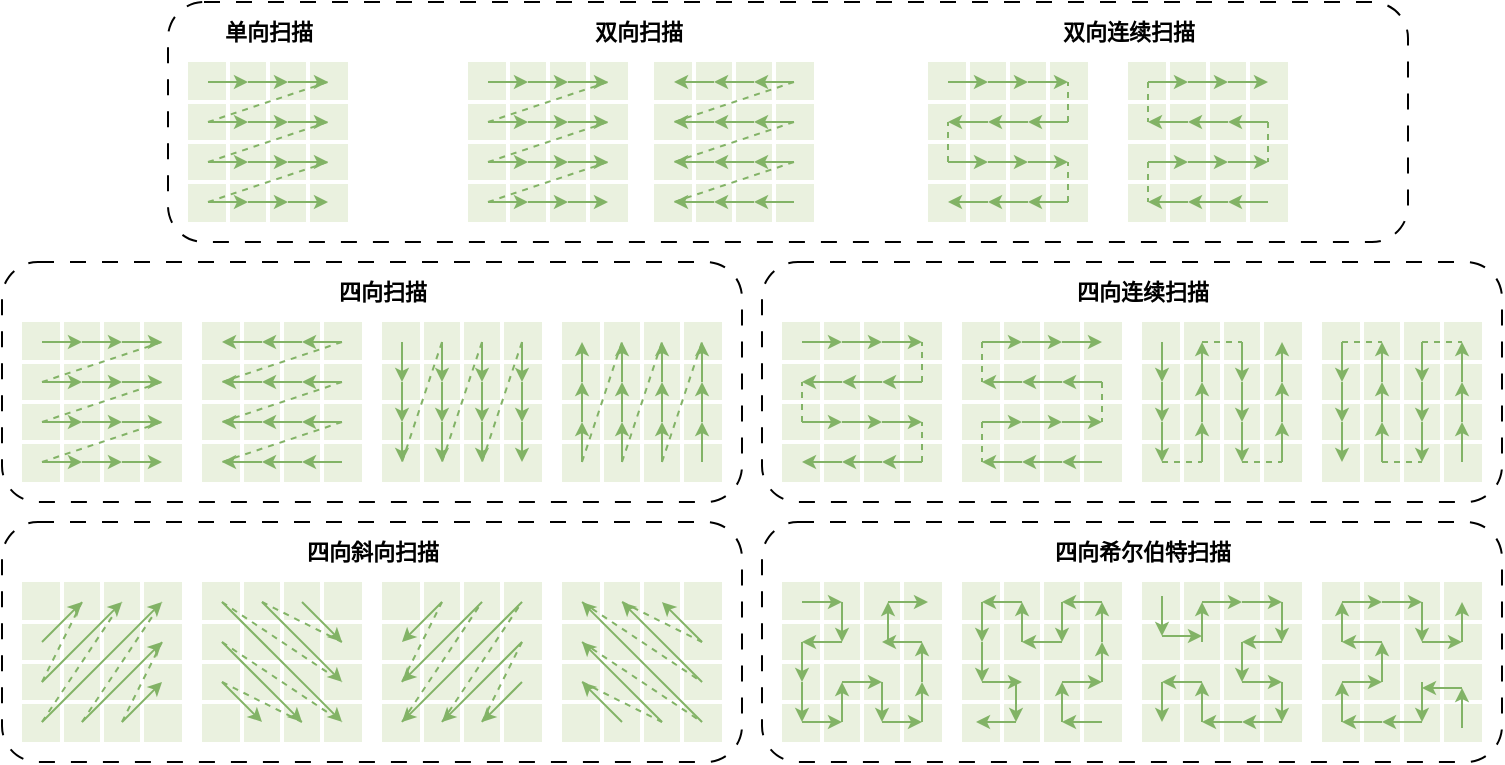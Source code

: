 <mxfile version="27.1.1">
  <diagram id="XOx7M3hFjKDRTRTYQ7Px" name="第 1 页">
    <mxGraphModel dx="1034" dy="544" grid="1" gridSize="10" guides="1" tooltips="1" connect="1" arrows="1" fold="0" page="1" pageScale="1" pageWidth="826" pageHeight="1169" background="none" math="1" shadow="0">
      <root>
        <mxCell id="0" />
        <mxCell id="1" parent="0" />
        <mxCell id="-sLqUKionvXl6rPPIMts-245" value="" style="group" parent="1" vertex="1" connectable="0">
          <mxGeometry x="20" y="180" width="370" height="120" as="geometry" />
        </mxCell>
        <mxCell id="2nwuJbsm_z7F0_B4Owl_-113" value="" style="group;flipH=0;direction=north;" parent="-sLqUKionvXl6rPPIMts-245" vertex="1" connectable="0">
          <mxGeometry x="100" y="30" width="80" height="80" as="geometry" />
        </mxCell>
        <mxCell id="2nwuJbsm_z7F0_B4Owl_-114" value="" style="group;direction=north;" parent="2nwuJbsm_z7F0_B4Owl_-113" vertex="1" connectable="0">
          <mxGeometry width="80" height="80" as="geometry" />
        </mxCell>
        <mxCell id="2nwuJbsm_z7F0_B4Owl_-115" value="" style="whiteSpace=wrap;html=1;aspect=fixed;fillColor=light-dark(#eaf1df, #1F2F1E);strokeColor=none;direction=north;" parent="2nwuJbsm_z7F0_B4Owl_-114" vertex="1">
          <mxGeometry width="80" height="80" as="geometry" />
        </mxCell>
        <mxCell id="2nwuJbsm_z7F0_B4Owl_-116" value="" style="endArrow=none;html=1;rounded=0;exitX=1;exitY=0.25;exitDx=0;exitDy=0;entryX=0;entryY=0.25;entryDx=0;entryDy=0;strokeWidth=2;strokeColor=#FFFFFF;" parent="2nwuJbsm_z7F0_B4Owl_-114" source="2nwuJbsm_z7F0_B4Owl_-115" target="2nwuJbsm_z7F0_B4Owl_-115" edge="1">
          <mxGeometry width="50" height="50" relative="1" as="geometry">
            <mxPoint x="80" y="200" as="sourcePoint" />
            <mxPoint x="30" y="250" as="targetPoint" />
          </mxGeometry>
        </mxCell>
        <mxCell id="2nwuJbsm_z7F0_B4Owl_-117" value="" style="endArrow=none;html=1;rounded=0;exitX=1;exitY=0.5;exitDx=0;exitDy=0;entryX=0;entryY=0.5;entryDx=0;entryDy=0;strokeColor=#FFFFFF;strokeWidth=2;" parent="2nwuJbsm_z7F0_B4Owl_-114" source="2nwuJbsm_z7F0_B4Owl_-115" target="2nwuJbsm_z7F0_B4Owl_-115" edge="1">
          <mxGeometry width="50" height="50" relative="1" as="geometry">
            <mxPoint x="190" y="190" as="sourcePoint" />
            <mxPoint x="110" y="190" as="targetPoint" />
          </mxGeometry>
        </mxCell>
        <mxCell id="2nwuJbsm_z7F0_B4Owl_-118" value="" style="endArrow=none;html=1;rounded=0;exitX=1;exitY=0.75;exitDx=0;exitDy=0;entryX=0;entryY=0.75;entryDx=0;entryDy=0;strokeWidth=2;strokeColor=#FFFFFF;" parent="2nwuJbsm_z7F0_B4Owl_-114" source="2nwuJbsm_z7F0_B4Owl_-115" target="2nwuJbsm_z7F0_B4Owl_-115" edge="1">
          <mxGeometry width="50" height="50" relative="1" as="geometry">
            <mxPoint x="230" y="120" as="sourcePoint" />
            <mxPoint x="150" y="120" as="targetPoint" />
          </mxGeometry>
        </mxCell>
        <mxCell id="2nwuJbsm_z7F0_B4Owl_-119" value="" style="endArrow=none;html=1;rounded=0;exitX=0.25;exitY=0;exitDx=0;exitDy=0;entryX=0.25;entryY=1;entryDx=0;entryDy=0;strokeWidth=2;strokeColor=#FFFFFF;" parent="2nwuJbsm_z7F0_B4Owl_-114" source="2nwuJbsm_z7F0_B4Owl_-115" target="2nwuJbsm_z7F0_B4Owl_-115" edge="1">
          <mxGeometry width="50" height="50" relative="1" as="geometry">
            <mxPoint x="200" y="120" as="sourcePoint" />
            <mxPoint x="120" y="120" as="targetPoint" />
          </mxGeometry>
        </mxCell>
        <mxCell id="2nwuJbsm_z7F0_B4Owl_-120" value="" style="endArrow=none;html=1;rounded=0;exitX=0.5;exitY=0;exitDx=0;exitDy=0;entryX=0.5;entryY=1;entryDx=0;entryDy=0;strokeWidth=2;strokeColor=#FFFFFF;" parent="2nwuJbsm_z7F0_B4Owl_-114" source="2nwuJbsm_z7F0_B4Owl_-115" target="2nwuJbsm_z7F0_B4Owl_-115" edge="1">
          <mxGeometry width="50" height="50" relative="1" as="geometry">
            <mxPoint x="260" y="110" as="sourcePoint" />
            <mxPoint x="180" y="110" as="targetPoint" />
          </mxGeometry>
        </mxCell>
        <mxCell id="2nwuJbsm_z7F0_B4Owl_-121" value="" style="endArrow=none;html=1;rounded=0;exitX=0.75;exitY=0;exitDx=0;exitDy=0;entryX=0.75;entryY=1;entryDx=0;entryDy=0;strokeWidth=2;strokeColor=#FFFFFF;" parent="2nwuJbsm_z7F0_B4Owl_-114" source="2nwuJbsm_z7F0_B4Owl_-115" target="2nwuJbsm_z7F0_B4Owl_-115" edge="1">
          <mxGeometry width="50" height="50" relative="1" as="geometry">
            <mxPoint x="270" y="90" as="sourcePoint" />
            <mxPoint x="190" y="90" as="targetPoint" />
          </mxGeometry>
        </mxCell>
        <mxCell id="2nwuJbsm_z7F0_B4Owl_-122" value="" style="endArrow=classic;html=1;rounded=0;endSize=4;fillColor=#d5e8d4;strokeColor=#82b366;" parent="2nwuJbsm_z7F0_B4Owl_-114" edge="1">
          <mxGeometry width="50" height="50" relative="1" as="geometry">
            <mxPoint x="30" y="10" as="sourcePoint" />
            <mxPoint x="10" y="10" as="targetPoint" />
          </mxGeometry>
        </mxCell>
        <mxCell id="2nwuJbsm_z7F0_B4Owl_-123" value="" style="endArrow=classic;html=1;rounded=0;endSize=4;fillColor=#d5e8d4;strokeColor=#82b366;" parent="2nwuJbsm_z7F0_B4Owl_-114" edge="1">
          <mxGeometry width="50" height="50" relative="1" as="geometry">
            <mxPoint x="50" y="10" as="sourcePoint" />
            <mxPoint x="30" y="10" as="targetPoint" />
          </mxGeometry>
        </mxCell>
        <mxCell id="2nwuJbsm_z7F0_B4Owl_-124" value="" style="endArrow=classic;html=1;rounded=0;endSize=4;fillColor=#d5e8d4;strokeColor=#82b366;" parent="2nwuJbsm_z7F0_B4Owl_-114" edge="1">
          <mxGeometry width="50" height="50" relative="1" as="geometry">
            <mxPoint x="70" y="10" as="sourcePoint" />
            <mxPoint x="50" y="10" as="targetPoint" />
          </mxGeometry>
        </mxCell>
        <mxCell id="2nwuJbsm_z7F0_B4Owl_-125" value="" style="endArrow=classic;html=1;rounded=0;endSize=4;fillColor=#d5e8d4;strokeColor=#82b366;" parent="2nwuJbsm_z7F0_B4Owl_-114" edge="1">
          <mxGeometry width="50" height="50" relative="1" as="geometry">
            <mxPoint x="30" y="50" as="sourcePoint" />
            <mxPoint x="10" y="50" as="targetPoint" />
          </mxGeometry>
        </mxCell>
        <mxCell id="2nwuJbsm_z7F0_B4Owl_-126" value="" style="endArrow=classic;html=1;rounded=0;endSize=4;fillColor=#d5e8d4;strokeColor=#82b366;" parent="2nwuJbsm_z7F0_B4Owl_-114" edge="1">
          <mxGeometry width="50" height="50" relative="1" as="geometry">
            <mxPoint x="50" y="50" as="sourcePoint" />
            <mxPoint x="30" y="50" as="targetPoint" />
          </mxGeometry>
        </mxCell>
        <mxCell id="2nwuJbsm_z7F0_B4Owl_-127" value="" style="endArrow=classic;html=1;rounded=0;endSize=4;fillColor=#d5e8d4;strokeColor=#82b366;" parent="2nwuJbsm_z7F0_B4Owl_-114" edge="1">
          <mxGeometry width="50" height="50" relative="1" as="geometry">
            <mxPoint x="70" y="50" as="sourcePoint" />
            <mxPoint x="50" y="50" as="targetPoint" />
          </mxGeometry>
        </mxCell>
        <mxCell id="2nwuJbsm_z7F0_B4Owl_-128" value="" style="endArrow=classic;html=1;rounded=0;endSize=4;fillColor=#d5e8d4;strokeColor=#82b366;" parent="2nwuJbsm_z7F0_B4Owl_-114" edge="1">
          <mxGeometry width="50" height="50" relative="1" as="geometry">
            <mxPoint x="70" y="30" as="sourcePoint" />
            <mxPoint x="50" y="30" as="targetPoint" />
          </mxGeometry>
        </mxCell>
        <mxCell id="2nwuJbsm_z7F0_B4Owl_-129" value="" style="endArrow=classic;html=1;rounded=0;endSize=4;fillColor=#d5e8d4;strokeColor=#82b366;" parent="2nwuJbsm_z7F0_B4Owl_-114" edge="1">
          <mxGeometry width="50" height="50" relative="1" as="geometry">
            <mxPoint x="50" y="30" as="sourcePoint" />
            <mxPoint x="30" y="30" as="targetPoint" />
          </mxGeometry>
        </mxCell>
        <mxCell id="2nwuJbsm_z7F0_B4Owl_-130" value="" style="endArrow=classic;html=1;rounded=0;endSize=4;fillColor=#d5e8d4;strokeColor=#82b366;" parent="2nwuJbsm_z7F0_B4Owl_-114" edge="1">
          <mxGeometry width="50" height="50" relative="1" as="geometry">
            <mxPoint x="30" y="30" as="sourcePoint" />
            <mxPoint x="10" y="30" as="targetPoint" />
          </mxGeometry>
        </mxCell>
        <mxCell id="2nwuJbsm_z7F0_B4Owl_-131" value="" style="endArrow=classic;html=1;rounded=0;endSize=4;fillColor=#d5e8d4;strokeColor=#82b366;" parent="2nwuJbsm_z7F0_B4Owl_-114" edge="1">
          <mxGeometry width="50" height="50" relative="1" as="geometry">
            <mxPoint x="70" y="70" as="sourcePoint" />
            <mxPoint x="50" y="70" as="targetPoint" />
          </mxGeometry>
        </mxCell>
        <mxCell id="2nwuJbsm_z7F0_B4Owl_-132" value="" style="endArrow=classic;html=1;rounded=0;endSize=4;fillColor=#d5e8d4;strokeColor=#82b366;" parent="2nwuJbsm_z7F0_B4Owl_-114" edge="1">
          <mxGeometry width="50" height="50" relative="1" as="geometry">
            <mxPoint x="50" y="70" as="sourcePoint" />
            <mxPoint x="30" y="70" as="targetPoint" />
          </mxGeometry>
        </mxCell>
        <mxCell id="2nwuJbsm_z7F0_B4Owl_-133" value="" style="endArrow=classic;html=1;rounded=0;endSize=4;fillColor=#d5e8d4;strokeColor=#82b366;" parent="2nwuJbsm_z7F0_B4Owl_-114" edge="1">
          <mxGeometry width="50" height="50" relative="1" as="geometry">
            <mxPoint x="30" y="70" as="sourcePoint" />
            <mxPoint x="10" y="70" as="targetPoint" />
          </mxGeometry>
        </mxCell>
        <mxCell id="2nwuJbsm_z7F0_B4Owl_-134" value="" style="endArrow=none;dashed=1;html=1;rounded=0;fillColor=#d5e8d4;strokeColor=#82b366;" parent="2nwuJbsm_z7F0_B4Owl_-113" edge="1">
          <mxGeometry width="50" height="50" relative="1" as="geometry">
            <mxPoint x="70" y="10" as="sourcePoint" />
            <mxPoint x="10" y="30" as="targetPoint" />
          </mxGeometry>
        </mxCell>
        <mxCell id="2nwuJbsm_z7F0_B4Owl_-135" value="" style="endArrow=none;dashed=1;html=1;rounded=0;fillColor=#d5e8d4;strokeColor=#82b366;" parent="2nwuJbsm_z7F0_B4Owl_-113" edge="1">
          <mxGeometry width="50" height="50" relative="1" as="geometry">
            <mxPoint x="70" y="30" as="sourcePoint" />
            <mxPoint x="10" y="50" as="targetPoint" />
          </mxGeometry>
        </mxCell>
        <mxCell id="2nwuJbsm_z7F0_B4Owl_-136" value="" style="endArrow=none;dashed=1;html=1;rounded=0;fillColor=#d5e8d4;strokeColor=#82b366;" parent="2nwuJbsm_z7F0_B4Owl_-113" edge="1">
          <mxGeometry width="50" height="50" relative="1" as="geometry">
            <mxPoint x="70" y="50" as="sourcePoint" />
            <mxPoint x="10" y="70" as="targetPoint" />
          </mxGeometry>
        </mxCell>
        <mxCell id="2nwuJbsm_z7F0_B4Owl_-137" value="" style="group" parent="-sLqUKionvXl6rPPIMts-245" vertex="1" connectable="0">
          <mxGeometry x="10" y="30" width="80" height="80" as="geometry" />
        </mxCell>
        <mxCell id="2nwuJbsm_z7F0_B4Owl_-138" value="" style="group" parent="2nwuJbsm_z7F0_B4Owl_-137" vertex="1" connectable="0">
          <mxGeometry width="80" height="80" as="geometry" />
        </mxCell>
        <mxCell id="2nwuJbsm_z7F0_B4Owl_-139" value="" style="whiteSpace=wrap;html=1;aspect=fixed;fillColor=light-dark(#eaf1df, #1F2F1E);strokeColor=none;" parent="2nwuJbsm_z7F0_B4Owl_-138" vertex="1">
          <mxGeometry width="80" height="80" as="geometry" />
        </mxCell>
        <mxCell id="2nwuJbsm_z7F0_B4Owl_-140" value="" style="endArrow=none;html=1;rounded=0;exitX=0;exitY=0.25;exitDx=0;exitDy=0;entryX=1;entryY=0.25;entryDx=0;entryDy=0;strokeWidth=2;strokeColor=#FFFFFF;" parent="2nwuJbsm_z7F0_B4Owl_-138" source="2nwuJbsm_z7F0_B4Owl_-139" target="2nwuJbsm_z7F0_B4Owl_-139" edge="1">
          <mxGeometry width="50" height="50" relative="1" as="geometry">
            <mxPoint x="30" y="250" as="sourcePoint" />
            <mxPoint x="80" y="200" as="targetPoint" />
          </mxGeometry>
        </mxCell>
        <mxCell id="2nwuJbsm_z7F0_B4Owl_-141" value="" style="endArrow=none;html=1;rounded=0;exitX=0;exitY=0.5;exitDx=0;exitDy=0;entryX=1;entryY=0.5;entryDx=0;entryDy=0;strokeColor=#FFFFFF;strokeWidth=2;" parent="2nwuJbsm_z7F0_B4Owl_-138" source="2nwuJbsm_z7F0_B4Owl_-139" target="2nwuJbsm_z7F0_B4Owl_-139" edge="1">
          <mxGeometry width="50" height="50" relative="1" as="geometry">
            <mxPoint x="110" y="190" as="sourcePoint" />
            <mxPoint x="190" y="190" as="targetPoint" />
          </mxGeometry>
        </mxCell>
        <mxCell id="2nwuJbsm_z7F0_B4Owl_-142" value="" style="endArrow=none;html=1;rounded=0;exitX=0;exitY=0.75;exitDx=0;exitDy=0;entryX=1;entryY=0.75;entryDx=0;entryDy=0;strokeWidth=2;strokeColor=#FFFFFF;" parent="2nwuJbsm_z7F0_B4Owl_-138" source="2nwuJbsm_z7F0_B4Owl_-139" target="2nwuJbsm_z7F0_B4Owl_-139" edge="1">
          <mxGeometry width="50" height="50" relative="1" as="geometry">
            <mxPoint x="150" y="120" as="sourcePoint" />
            <mxPoint x="230" y="120" as="targetPoint" />
          </mxGeometry>
        </mxCell>
        <mxCell id="2nwuJbsm_z7F0_B4Owl_-143" value="" style="endArrow=none;html=1;rounded=0;exitX=0.25;exitY=1;exitDx=0;exitDy=0;entryX=0.25;entryY=0;entryDx=0;entryDy=0;strokeWidth=2;strokeColor=#FFFFFF;" parent="2nwuJbsm_z7F0_B4Owl_-138" source="2nwuJbsm_z7F0_B4Owl_-139" target="2nwuJbsm_z7F0_B4Owl_-139" edge="1">
          <mxGeometry width="50" height="50" relative="1" as="geometry">
            <mxPoint x="120" y="120" as="sourcePoint" />
            <mxPoint x="200" y="120" as="targetPoint" />
          </mxGeometry>
        </mxCell>
        <mxCell id="2nwuJbsm_z7F0_B4Owl_-144" value="" style="endArrow=none;html=1;rounded=0;exitX=0.5;exitY=1;exitDx=0;exitDy=0;entryX=0.5;entryY=0;entryDx=0;entryDy=0;strokeWidth=2;strokeColor=#FFFFFF;" parent="2nwuJbsm_z7F0_B4Owl_-138" source="2nwuJbsm_z7F0_B4Owl_-139" target="2nwuJbsm_z7F0_B4Owl_-139" edge="1">
          <mxGeometry width="50" height="50" relative="1" as="geometry">
            <mxPoint x="180" y="110" as="sourcePoint" />
            <mxPoint x="260" y="110" as="targetPoint" />
          </mxGeometry>
        </mxCell>
        <mxCell id="2nwuJbsm_z7F0_B4Owl_-145" value="" style="endArrow=none;html=1;rounded=0;exitX=0.75;exitY=1;exitDx=0;exitDy=0;entryX=0.75;entryY=0;entryDx=0;entryDy=0;strokeWidth=2;strokeColor=#FFFFFF;" parent="2nwuJbsm_z7F0_B4Owl_-138" source="2nwuJbsm_z7F0_B4Owl_-139" target="2nwuJbsm_z7F0_B4Owl_-139" edge="1">
          <mxGeometry width="50" height="50" relative="1" as="geometry">
            <mxPoint x="190" y="90" as="sourcePoint" />
            <mxPoint x="270" y="90" as="targetPoint" />
          </mxGeometry>
        </mxCell>
        <mxCell id="2nwuJbsm_z7F0_B4Owl_-146" value="" style="endArrow=classic;html=1;rounded=0;endSize=4;fillColor=#d5e8d4;strokeColor=#82b366;" parent="2nwuJbsm_z7F0_B4Owl_-138" edge="1">
          <mxGeometry width="50" height="50" relative="1" as="geometry">
            <mxPoint x="10" y="10" as="sourcePoint" />
            <mxPoint x="30" y="10" as="targetPoint" />
          </mxGeometry>
        </mxCell>
        <mxCell id="2nwuJbsm_z7F0_B4Owl_-147" value="" style="endArrow=classic;html=1;rounded=0;endSize=4;fillColor=#d5e8d4;strokeColor=#82b366;" parent="2nwuJbsm_z7F0_B4Owl_-138" edge="1">
          <mxGeometry width="50" height="50" relative="1" as="geometry">
            <mxPoint x="30" y="10" as="sourcePoint" />
            <mxPoint x="50" y="10" as="targetPoint" />
          </mxGeometry>
        </mxCell>
        <mxCell id="2nwuJbsm_z7F0_B4Owl_-148" value="" style="endArrow=classic;html=1;rounded=0;endSize=4;fillColor=#d5e8d4;strokeColor=#82b366;" parent="2nwuJbsm_z7F0_B4Owl_-138" edge="1">
          <mxGeometry width="50" height="50" relative="1" as="geometry">
            <mxPoint x="50" y="10" as="sourcePoint" />
            <mxPoint x="70" y="10" as="targetPoint" />
          </mxGeometry>
        </mxCell>
        <mxCell id="2nwuJbsm_z7F0_B4Owl_-149" value="" style="endArrow=classic;html=1;rounded=0;endSize=4;fillColor=#d5e8d4;strokeColor=#82b366;" parent="2nwuJbsm_z7F0_B4Owl_-138" edge="1">
          <mxGeometry width="50" height="50" relative="1" as="geometry">
            <mxPoint x="10" y="50" as="sourcePoint" />
            <mxPoint x="30" y="50" as="targetPoint" />
          </mxGeometry>
        </mxCell>
        <mxCell id="2nwuJbsm_z7F0_B4Owl_-150" value="" style="endArrow=classic;html=1;rounded=0;endSize=4;fillColor=#d5e8d4;strokeColor=#82b366;" parent="2nwuJbsm_z7F0_B4Owl_-138" edge="1">
          <mxGeometry width="50" height="50" relative="1" as="geometry">
            <mxPoint x="30" y="50" as="sourcePoint" />
            <mxPoint x="50" y="50" as="targetPoint" />
          </mxGeometry>
        </mxCell>
        <mxCell id="2nwuJbsm_z7F0_B4Owl_-151" value="" style="endArrow=classic;html=1;rounded=0;endSize=4;fillColor=#d5e8d4;strokeColor=#82b366;" parent="2nwuJbsm_z7F0_B4Owl_-138" edge="1">
          <mxGeometry width="50" height="50" relative="1" as="geometry">
            <mxPoint x="50" y="50" as="sourcePoint" />
            <mxPoint x="70" y="50" as="targetPoint" />
          </mxGeometry>
        </mxCell>
        <mxCell id="2nwuJbsm_z7F0_B4Owl_-152" value="" style="endArrow=classic;html=1;rounded=0;endSize=4;fillColor=#d5e8d4;strokeColor=#82b366;" parent="2nwuJbsm_z7F0_B4Owl_-138" edge="1">
          <mxGeometry width="50" height="50" relative="1" as="geometry">
            <mxPoint x="50" y="30" as="sourcePoint" />
            <mxPoint x="70" y="30" as="targetPoint" />
          </mxGeometry>
        </mxCell>
        <mxCell id="2nwuJbsm_z7F0_B4Owl_-153" value="" style="endArrow=classic;html=1;rounded=0;endSize=4;fillColor=#d5e8d4;strokeColor=#82b366;" parent="2nwuJbsm_z7F0_B4Owl_-138" edge="1">
          <mxGeometry width="50" height="50" relative="1" as="geometry">
            <mxPoint x="30" y="30" as="sourcePoint" />
            <mxPoint x="50" y="30" as="targetPoint" />
          </mxGeometry>
        </mxCell>
        <mxCell id="2nwuJbsm_z7F0_B4Owl_-154" value="" style="endArrow=classic;html=1;rounded=0;endSize=4;fillColor=#d5e8d4;strokeColor=#82b366;" parent="2nwuJbsm_z7F0_B4Owl_-138" edge="1">
          <mxGeometry width="50" height="50" relative="1" as="geometry">
            <mxPoint x="10" y="30" as="sourcePoint" />
            <mxPoint x="30" y="30" as="targetPoint" />
          </mxGeometry>
        </mxCell>
        <mxCell id="2nwuJbsm_z7F0_B4Owl_-155" value="" style="endArrow=classic;html=1;rounded=0;endSize=4;fillColor=#d5e8d4;strokeColor=#82b366;" parent="2nwuJbsm_z7F0_B4Owl_-138" edge="1">
          <mxGeometry width="50" height="50" relative="1" as="geometry">
            <mxPoint x="50" y="70" as="sourcePoint" />
            <mxPoint x="70" y="70" as="targetPoint" />
          </mxGeometry>
        </mxCell>
        <mxCell id="2nwuJbsm_z7F0_B4Owl_-156" value="" style="endArrow=classic;html=1;rounded=0;endSize=4;fillColor=#d5e8d4;strokeColor=#82b366;" parent="2nwuJbsm_z7F0_B4Owl_-138" edge="1">
          <mxGeometry width="50" height="50" relative="1" as="geometry">
            <mxPoint x="30" y="70" as="sourcePoint" />
            <mxPoint x="50" y="70" as="targetPoint" />
          </mxGeometry>
        </mxCell>
        <mxCell id="2nwuJbsm_z7F0_B4Owl_-157" value="" style="endArrow=classic;html=1;rounded=0;endSize=4;fillColor=#d5e8d4;strokeColor=#82b366;" parent="2nwuJbsm_z7F0_B4Owl_-138" edge="1">
          <mxGeometry width="50" height="50" relative="1" as="geometry">
            <mxPoint x="10" y="70" as="sourcePoint" />
            <mxPoint x="30" y="70" as="targetPoint" />
          </mxGeometry>
        </mxCell>
        <mxCell id="2nwuJbsm_z7F0_B4Owl_-158" value="" style="endArrow=none;dashed=1;html=1;rounded=0;fillColor=#d5e8d4;strokeColor=#82b366;" parent="2nwuJbsm_z7F0_B4Owl_-137" edge="1">
          <mxGeometry width="50" height="50" relative="1" as="geometry">
            <mxPoint x="10" y="30" as="sourcePoint" />
            <mxPoint x="70" y="10" as="targetPoint" />
          </mxGeometry>
        </mxCell>
        <mxCell id="2nwuJbsm_z7F0_B4Owl_-159" value="" style="endArrow=none;dashed=1;html=1;rounded=0;fillColor=#d5e8d4;strokeColor=#82b366;" parent="2nwuJbsm_z7F0_B4Owl_-137" edge="1">
          <mxGeometry width="50" height="50" relative="1" as="geometry">
            <mxPoint x="10" y="50" as="sourcePoint" />
            <mxPoint x="70" y="30" as="targetPoint" />
          </mxGeometry>
        </mxCell>
        <mxCell id="2nwuJbsm_z7F0_B4Owl_-160" value="" style="endArrow=none;dashed=1;html=1;rounded=0;fillColor=#d5e8d4;strokeColor=#82b366;" parent="2nwuJbsm_z7F0_B4Owl_-137" edge="1">
          <mxGeometry width="50" height="50" relative="1" as="geometry">
            <mxPoint x="10" y="70" as="sourcePoint" />
            <mxPoint x="70" y="50" as="targetPoint" />
          </mxGeometry>
        </mxCell>
        <mxCell id="2nwuJbsm_z7F0_B4Owl_-161" value="" style="group;direction=north;flipH=1;rotation=90;" parent="-sLqUKionvXl6rPPIMts-245" vertex="1" connectable="0">
          <mxGeometry x="190" y="30" width="80" height="80" as="geometry" />
        </mxCell>
        <mxCell id="2nwuJbsm_z7F0_B4Owl_-162" value="" style="group;rotation=90;" parent="2nwuJbsm_z7F0_B4Owl_-161" vertex="1" connectable="0">
          <mxGeometry width="80" height="80" as="geometry" />
        </mxCell>
        <mxCell id="2nwuJbsm_z7F0_B4Owl_-163" value="" style="whiteSpace=wrap;html=1;aspect=fixed;fillColor=light-dark(#eaf1df, #1F2F1E);strokeColor=none;rotation=90;" parent="2nwuJbsm_z7F0_B4Owl_-162" vertex="1">
          <mxGeometry width="80" height="80" as="geometry" />
        </mxCell>
        <mxCell id="2nwuJbsm_z7F0_B4Owl_-164" value="" style="endArrow=none;html=1;rounded=0;exitX=0;exitY=0.25;exitDx=0;exitDy=0;entryX=1;entryY=0.25;entryDx=0;entryDy=0;strokeWidth=2;strokeColor=#FFFFFF;" parent="2nwuJbsm_z7F0_B4Owl_-162" source="2nwuJbsm_z7F0_B4Owl_-163" target="2nwuJbsm_z7F0_B4Owl_-163" edge="1">
          <mxGeometry width="50" height="50" relative="1" as="geometry">
            <mxPoint x="-170" y="30" as="sourcePoint" />
            <mxPoint x="-120" y="80" as="targetPoint" />
          </mxGeometry>
        </mxCell>
        <mxCell id="2nwuJbsm_z7F0_B4Owl_-165" value="" style="endArrow=none;html=1;rounded=0;exitX=0;exitY=0.5;exitDx=0;exitDy=0;entryX=1;entryY=0.5;entryDx=0;entryDy=0;strokeColor=#FFFFFF;strokeWidth=2;" parent="2nwuJbsm_z7F0_B4Owl_-162" source="2nwuJbsm_z7F0_B4Owl_-163" target="2nwuJbsm_z7F0_B4Owl_-163" edge="1">
          <mxGeometry width="50" height="50" relative="1" as="geometry">
            <mxPoint x="-110" y="110" as="sourcePoint" />
            <mxPoint x="-110" y="190" as="targetPoint" />
          </mxGeometry>
        </mxCell>
        <mxCell id="2nwuJbsm_z7F0_B4Owl_-166" value="" style="endArrow=none;html=1;rounded=0;exitX=0;exitY=0.75;exitDx=0;exitDy=0;entryX=1;entryY=0.75;entryDx=0;entryDy=0;strokeWidth=2;strokeColor=#FFFFFF;" parent="2nwuJbsm_z7F0_B4Owl_-162" source="2nwuJbsm_z7F0_B4Owl_-163" target="2nwuJbsm_z7F0_B4Owl_-163" edge="1">
          <mxGeometry width="50" height="50" relative="1" as="geometry">
            <mxPoint x="-40" y="150" as="sourcePoint" />
            <mxPoint x="-40" y="230" as="targetPoint" />
          </mxGeometry>
        </mxCell>
        <mxCell id="2nwuJbsm_z7F0_B4Owl_-167" value="" style="endArrow=none;html=1;rounded=0;exitX=0.25;exitY=1;exitDx=0;exitDy=0;entryX=0.25;entryY=0;entryDx=0;entryDy=0;strokeWidth=2;strokeColor=#FFFFFF;" parent="2nwuJbsm_z7F0_B4Owl_-162" source="2nwuJbsm_z7F0_B4Owl_-163" target="2nwuJbsm_z7F0_B4Owl_-163" edge="1">
          <mxGeometry width="50" height="50" relative="1" as="geometry">
            <mxPoint x="-40" y="120" as="sourcePoint" />
            <mxPoint x="-40" y="200" as="targetPoint" />
          </mxGeometry>
        </mxCell>
        <mxCell id="2nwuJbsm_z7F0_B4Owl_-168" value="" style="endArrow=none;html=1;rounded=0;exitX=0.5;exitY=1;exitDx=0;exitDy=0;entryX=0.5;entryY=0;entryDx=0;entryDy=0;strokeWidth=2;strokeColor=#FFFFFF;" parent="2nwuJbsm_z7F0_B4Owl_-162" source="2nwuJbsm_z7F0_B4Owl_-163" target="2nwuJbsm_z7F0_B4Owl_-163" edge="1">
          <mxGeometry width="50" height="50" relative="1" as="geometry">
            <mxPoint x="-30" y="180" as="sourcePoint" />
            <mxPoint x="-30" y="260" as="targetPoint" />
          </mxGeometry>
        </mxCell>
        <mxCell id="2nwuJbsm_z7F0_B4Owl_-169" value="" style="endArrow=none;html=1;rounded=0;exitX=0.75;exitY=1;exitDx=0;exitDy=0;entryX=0.75;entryY=0;entryDx=0;entryDy=0;strokeWidth=2;strokeColor=#FFFFFF;" parent="2nwuJbsm_z7F0_B4Owl_-162" source="2nwuJbsm_z7F0_B4Owl_-163" target="2nwuJbsm_z7F0_B4Owl_-163" edge="1">
          <mxGeometry width="50" height="50" relative="1" as="geometry">
            <mxPoint x="-10" y="190" as="sourcePoint" />
            <mxPoint x="-10" y="270" as="targetPoint" />
          </mxGeometry>
        </mxCell>
        <mxCell id="2nwuJbsm_z7F0_B4Owl_-170" value="" style="endArrow=classic;html=1;rounded=0;endSize=4;fillColor=#d5e8d4;strokeColor=#82b366;" parent="2nwuJbsm_z7F0_B4Owl_-162" edge="1">
          <mxGeometry width="50" height="50" relative="1" as="geometry">
            <mxPoint x="70" y="10" as="sourcePoint" />
            <mxPoint x="70" y="30" as="targetPoint" />
          </mxGeometry>
        </mxCell>
        <mxCell id="2nwuJbsm_z7F0_B4Owl_-171" value="" style="endArrow=classic;html=1;rounded=0;endSize=4;fillColor=#d5e8d4;strokeColor=#82b366;" parent="2nwuJbsm_z7F0_B4Owl_-162" edge="1">
          <mxGeometry width="50" height="50" relative="1" as="geometry">
            <mxPoint x="70" y="30" as="sourcePoint" />
            <mxPoint x="70" y="50" as="targetPoint" />
          </mxGeometry>
        </mxCell>
        <mxCell id="2nwuJbsm_z7F0_B4Owl_-172" value="" style="endArrow=classic;html=1;rounded=0;endSize=4;fillColor=#d5e8d4;strokeColor=#82b366;" parent="2nwuJbsm_z7F0_B4Owl_-162" edge="1">
          <mxGeometry width="50" height="50" relative="1" as="geometry">
            <mxPoint x="70" y="50" as="sourcePoint" />
            <mxPoint x="70" y="70" as="targetPoint" />
          </mxGeometry>
        </mxCell>
        <mxCell id="2nwuJbsm_z7F0_B4Owl_-173" value="" style="endArrow=classic;html=1;rounded=0;endSize=4;fillColor=#d5e8d4;strokeColor=#82b366;" parent="2nwuJbsm_z7F0_B4Owl_-162" edge="1">
          <mxGeometry width="50" height="50" relative="1" as="geometry">
            <mxPoint x="30" y="10" as="sourcePoint" />
            <mxPoint x="30" y="30" as="targetPoint" />
          </mxGeometry>
        </mxCell>
        <mxCell id="2nwuJbsm_z7F0_B4Owl_-174" value="" style="endArrow=classic;html=1;rounded=0;endSize=4;fillColor=#d5e8d4;strokeColor=#82b366;" parent="2nwuJbsm_z7F0_B4Owl_-162" edge="1">
          <mxGeometry width="50" height="50" relative="1" as="geometry">
            <mxPoint x="30" y="30" as="sourcePoint" />
            <mxPoint x="30" y="50" as="targetPoint" />
          </mxGeometry>
        </mxCell>
        <mxCell id="2nwuJbsm_z7F0_B4Owl_-175" value="" style="endArrow=classic;html=1;rounded=0;endSize=4;fillColor=#d5e8d4;strokeColor=#82b366;" parent="2nwuJbsm_z7F0_B4Owl_-162" edge="1">
          <mxGeometry width="50" height="50" relative="1" as="geometry">
            <mxPoint x="30" y="50" as="sourcePoint" />
            <mxPoint x="30" y="70" as="targetPoint" />
          </mxGeometry>
        </mxCell>
        <mxCell id="2nwuJbsm_z7F0_B4Owl_-176" value="" style="endArrow=classic;html=1;rounded=0;endSize=4;fillColor=#d5e8d4;strokeColor=#82b366;" parent="2nwuJbsm_z7F0_B4Owl_-162" edge="1">
          <mxGeometry width="50" height="50" relative="1" as="geometry">
            <mxPoint x="50" y="50" as="sourcePoint" />
            <mxPoint x="50" y="70" as="targetPoint" />
          </mxGeometry>
        </mxCell>
        <mxCell id="2nwuJbsm_z7F0_B4Owl_-177" value="" style="endArrow=classic;html=1;rounded=0;endSize=4;fillColor=#d5e8d4;strokeColor=#82b366;" parent="2nwuJbsm_z7F0_B4Owl_-162" edge="1">
          <mxGeometry width="50" height="50" relative="1" as="geometry">
            <mxPoint x="50" y="30" as="sourcePoint" />
            <mxPoint x="50" y="50" as="targetPoint" />
          </mxGeometry>
        </mxCell>
        <mxCell id="2nwuJbsm_z7F0_B4Owl_-178" value="" style="endArrow=classic;html=1;rounded=0;endSize=4;fillColor=#d5e8d4;strokeColor=#82b366;" parent="2nwuJbsm_z7F0_B4Owl_-162" edge="1">
          <mxGeometry width="50" height="50" relative="1" as="geometry">
            <mxPoint x="50" y="10" as="sourcePoint" />
            <mxPoint x="50" y="30" as="targetPoint" />
          </mxGeometry>
        </mxCell>
        <mxCell id="2nwuJbsm_z7F0_B4Owl_-179" value="" style="endArrow=classic;html=1;rounded=0;endSize=4;fillColor=#d5e8d4;strokeColor=#82b366;" parent="2nwuJbsm_z7F0_B4Owl_-162" edge="1">
          <mxGeometry width="50" height="50" relative="1" as="geometry">
            <mxPoint x="10" y="50" as="sourcePoint" />
            <mxPoint x="10" y="70" as="targetPoint" />
          </mxGeometry>
        </mxCell>
        <mxCell id="2nwuJbsm_z7F0_B4Owl_-180" value="" style="endArrow=classic;html=1;rounded=0;endSize=4;fillColor=#d5e8d4;strokeColor=#82b366;" parent="2nwuJbsm_z7F0_B4Owl_-162" edge="1">
          <mxGeometry width="50" height="50" relative="1" as="geometry">
            <mxPoint x="10" y="30" as="sourcePoint" />
            <mxPoint x="10" y="50" as="targetPoint" />
          </mxGeometry>
        </mxCell>
        <mxCell id="2nwuJbsm_z7F0_B4Owl_-181" value="" style="endArrow=classic;html=1;rounded=0;endSize=4;fillColor=#d5e8d4;strokeColor=#82b366;" parent="2nwuJbsm_z7F0_B4Owl_-162" edge="1">
          <mxGeometry width="50" height="50" relative="1" as="geometry">
            <mxPoint x="10" y="10" as="sourcePoint" />
            <mxPoint x="10" y="30" as="targetPoint" />
          </mxGeometry>
        </mxCell>
        <mxCell id="2nwuJbsm_z7F0_B4Owl_-182" value="" style="endArrow=none;dashed=1;html=1;rounded=0;fillColor=#d5e8d4;strokeColor=#82b366;" parent="2nwuJbsm_z7F0_B4Owl_-161" edge="1">
          <mxGeometry width="50" height="50" relative="1" as="geometry">
            <mxPoint x="30" y="10" as="sourcePoint" />
            <mxPoint x="10" y="70" as="targetPoint" />
          </mxGeometry>
        </mxCell>
        <mxCell id="2nwuJbsm_z7F0_B4Owl_-183" value="" style="endArrow=none;dashed=1;html=1;rounded=0;fillColor=#d5e8d4;strokeColor=#82b366;" parent="2nwuJbsm_z7F0_B4Owl_-161" edge="1">
          <mxGeometry width="50" height="50" relative="1" as="geometry">
            <mxPoint x="50" y="10" as="sourcePoint" />
            <mxPoint x="30" y="70" as="targetPoint" />
          </mxGeometry>
        </mxCell>
        <mxCell id="2nwuJbsm_z7F0_B4Owl_-184" value="" style="endArrow=none;dashed=1;html=1;rounded=0;fillColor=#d5e8d4;strokeColor=#82b366;" parent="2nwuJbsm_z7F0_B4Owl_-161" edge="1">
          <mxGeometry width="50" height="50" relative="1" as="geometry">
            <mxPoint x="70" y="10" as="sourcePoint" />
            <mxPoint x="50" y="70" as="targetPoint" />
          </mxGeometry>
        </mxCell>
        <mxCell id="2nwuJbsm_z7F0_B4Owl_-185" value="" style="group;direction=north;flipH=1;rotation=-90;" parent="-sLqUKionvXl6rPPIMts-245" vertex="1" connectable="0">
          <mxGeometry x="280" y="30" width="80" height="80" as="geometry" />
        </mxCell>
        <mxCell id="2nwuJbsm_z7F0_B4Owl_-186" value="" style="group;rotation=-90;" parent="2nwuJbsm_z7F0_B4Owl_-185" vertex="1" connectable="0">
          <mxGeometry width="80" height="80" as="geometry" />
        </mxCell>
        <mxCell id="2nwuJbsm_z7F0_B4Owl_-187" value="" style="whiteSpace=wrap;html=1;aspect=fixed;fillColor=light-dark(#eaf1df, #1F2F1E);strokeColor=none;rotation=-90;" parent="2nwuJbsm_z7F0_B4Owl_-186" vertex="1">
          <mxGeometry width="80" height="80" as="geometry" />
        </mxCell>
        <mxCell id="2nwuJbsm_z7F0_B4Owl_-188" value="" style="endArrow=none;html=1;rounded=0;exitX=0;exitY=0.25;exitDx=0;exitDy=0;entryX=1;entryY=0.25;entryDx=0;entryDy=0;strokeWidth=2;strokeColor=#FFFFFF;" parent="2nwuJbsm_z7F0_B4Owl_-186" source="2nwuJbsm_z7F0_B4Owl_-187" target="2nwuJbsm_z7F0_B4Owl_-187" edge="1">
          <mxGeometry width="50" height="50" relative="1" as="geometry">
            <mxPoint x="250" y="50" as="sourcePoint" />
            <mxPoint x="200" as="targetPoint" />
          </mxGeometry>
        </mxCell>
        <mxCell id="2nwuJbsm_z7F0_B4Owl_-189" value="" style="endArrow=none;html=1;rounded=0;exitX=0;exitY=0.5;exitDx=0;exitDy=0;entryX=1;entryY=0.5;entryDx=0;entryDy=0;strokeColor=#FFFFFF;strokeWidth=2;" parent="2nwuJbsm_z7F0_B4Owl_-186" source="2nwuJbsm_z7F0_B4Owl_-187" target="2nwuJbsm_z7F0_B4Owl_-187" edge="1">
          <mxGeometry width="50" height="50" relative="1" as="geometry">
            <mxPoint x="190" y="-30" as="sourcePoint" />
            <mxPoint x="190" y="-110" as="targetPoint" />
          </mxGeometry>
        </mxCell>
        <mxCell id="2nwuJbsm_z7F0_B4Owl_-190" value="" style="endArrow=none;html=1;rounded=0;exitX=0;exitY=0.75;exitDx=0;exitDy=0;entryX=1;entryY=0.75;entryDx=0;entryDy=0;strokeWidth=2;strokeColor=#FFFFFF;" parent="2nwuJbsm_z7F0_B4Owl_-186" source="2nwuJbsm_z7F0_B4Owl_-187" target="2nwuJbsm_z7F0_B4Owl_-187" edge="1">
          <mxGeometry width="50" height="50" relative="1" as="geometry">
            <mxPoint x="120" y="-70" as="sourcePoint" />
            <mxPoint x="120" y="-150" as="targetPoint" />
          </mxGeometry>
        </mxCell>
        <mxCell id="2nwuJbsm_z7F0_B4Owl_-191" value="" style="endArrow=none;html=1;rounded=0;exitX=0.25;exitY=1;exitDx=0;exitDy=0;entryX=0.25;entryY=0;entryDx=0;entryDy=0;strokeWidth=2;strokeColor=#FFFFFF;" parent="2nwuJbsm_z7F0_B4Owl_-186" source="2nwuJbsm_z7F0_B4Owl_-187" target="2nwuJbsm_z7F0_B4Owl_-187" edge="1">
          <mxGeometry width="50" height="50" relative="1" as="geometry">
            <mxPoint x="120" y="-40" as="sourcePoint" />
            <mxPoint x="120" y="-120" as="targetPoint" />
          </mxGeometry>
        </mxCell>
        <mxCell id="2nwuJbsm_z7F0_B4Owl_-192" value="" style="endArrow=none;html=1;rounded=0;exitX=0.5;exitY=1;exitDx=0;exitDy=0;entryX=0.5;entryY=0;entryDx=0;entryDy=0;strokeWidth=2;strokeColor=#FFFFFF;" parent="2nwuJbsm_z7F0_B4Owl_-186" source="2nwuJbsm_z7F0_B4Owl_-187" target="2nwuJbsm_z7F0_B4Owl_-187" edge="1">
          <mxGeometry width="50" height="50" relative="1" as="geometry">
            <mxPoint x="110" y="-100" as="sourcePoint" />
            <mxPoint x="110" y="-180" as="targetPoint" />
          </mxGeometry>
        </mxCell>
        <mxCell id="2nwuJbsm_z7F0_B4Owl_-193" value="" style="endArrow=none;html=1;rounded=0;exitX=0.75;exitY=1;exitDx=0;exitDy=0;entryX=0.75;entryY=0;entryDx=0;entryDy=0;strokeWidth=2;strokeColor=#FFFFFF;" parent="2nwuJbsm_z7F0_B4Owl_-186" source="2nwuJbsm_z7F0_B4Owl_-187" target="2nwuJbsm_z7F0_B4Owl_-187" edge="1">
          <mxGeometry width="50" height="50" relative="1" as="geometry">
            <mxPoint x="90" y="-110" as="sourcePoint" />
            <mxPoint x="90" y="-190" as="targetPoint" />
          </mxGeometry>
        </mxCell>
        <mxCell id="2nwuJbsm_z7F0_B4Owl_-194" value="" style="endArrow=classic;html=1;rounded=0;endSize=4;fillColor=#d5e8d4;strokeColor=#82b366;" parent="2nwuJbsm_z7F0_B4Owl_-186" edge="1">
          <mxGeometry width="50" height="50" relative="1" as="geometry">
            <mxPoint x="10" y="70" as="sourcePoint" />
            <mxPoint x="10" y="50" as="targetPoint" />
          </mxGeometry>
        </mxCell>
        <mxCell id="2nwuJbsm_z7F0_B4Owl_-195" value="" style="endArrow=classic;html=1;rounded=0;endSize=4;fillColor=#d5e8d4;strokeColor=#82b366;" parent="2nwuJbsm_z7F0_B4Owl_-186" edge="1">
          <mxGeometry width="50" height="50" relative="1" as="geometry">
            <mxPoint x="10" y="50" as="sourcePoint" />
            <mxPoint x="10" y="30" as="targetPoint" />
          </mxGeometry>
        </mxCell>
        <mxCell id="2nwuJbsm_z7F0_B4Owl_-196" value="" style="endArrow=classic;html=1;rounded=0;endSize=4;fillColor=#d5e8d4;strokeColor=#82b366;" parent="2nwuJbsm_z7F0_B4Owl_-186" edge="1">
          <mxGeometry width="50" height="50" relative="1" as="geometry">
            <mxPoint x="10" y="30" as="sourcePoint" />
            <mxPoint x="10" y="10" as="targetPoint" />
          </mxGeometry>
        </mxCell>
        <mxCell id="2nwuJbsm_z7F0_B4Owl_-197" value="" style="endArrow=classic;html=1;rounded=0;endSize=4;fillColor=#d5e8d4;strokeColor=#82b366;" parent="2nwuJbsm_z7F0_B4Owl_-186" edge="1">
          <mxGeometry width="50" height="50" relative="1" as="geometry">
            <mxPoint x="50" y="70" as="sourcePoint" />
            <mxPoint x="50" y="50" as="targetPoint" />
          </mxGeometry>
        </mxCell>
        <mxCell id="2nwuJbsm_z7F0_B4Owl_-198" value="" style="endArrow=classic;html=1;rounded=0;endSize=4;fillColor=#d5e8d4;strokeColor=#82b366;" parent="2nwuJbsm_z7F0_B4Owl_-186" edge="1">
          <mxGeometry width="50" height="50" relative="1" as="geometry">
            <mxPoint x="50" y="50" as="sourcePoint" />
            <mxPoint x="50" y="30" as="targetPoint" />
          </mxGeometry>
        </mxCell>
        <mxCell id="2nwuJbsm_z7F0_B4Owl_-199" value="" style="endArrow=classic;html=1;rounded=0;endSize=4;fillColor=#d5e8d4;strokeColor=#82b366;" parent="2nwuJbsm_z7F0_B4Owl_-186" edge="1">
          <mxGeometry width="50" height="50" relative="1" as="geometry">
            <mxPoint x="50" y="30" as="sourcePoint" />
            <mxPoint x="50" y="10" as="targetPoint" />
          </mxGeometry>
        </mxCell>
        <mxCell id="2nwuJbsm_z7F0_B4Owl_-200" value="" style="endArrow=classic;html=1;rounded=0;endSize=4;fillColor=#d5e8d4;strokeColor=#82b366;" parent="2nwuJbsm_z7F0_B4Owl_-186" edge="1">
          <mxGeometry width="50" height="50" relative="1" as="geometry">
            <mxPoint x="30" y="30" as="sourcePoint" />
            <mxPoint x="30" y="10" as="targetPoint" />
          </mxGeometry>
        </mxCell>
        <mxCell id="2nwuJbsm_z7F0_B4Owl_-201" value="" style="endArrow=classic;html=1;rounded=0;endSize=4;fillColor=#d5e8d4;strokeColor=#82b366;" parent="2nwuJbsm_z7F0_B4Owl_-186" edge="1">
          <mxGeometry width="50" height="50" relative="1" as="geometry">
            <mxPoint x="30" y="50" as="sourcePoint" />
            <mxPoint x="30" y="30" as="targetPoint" />
          </mxGeometry>
        </mxCell>
        <mxCell id="2nwuJbsm_z7F0_B4Owl_-202" value="" style="endArrow=classic;html=1;rounded=0;endSize=4;fillColor=#d5e8d4;strokeColor=#82b366;" parent="2nwuJbsm_z7F0_B4Owl_-186" edge="1">
          <mxGeometry width="50" height="50" relative="1" as="geometry">
            <mxPoint x="30" y="70" as="sourcePoint" />
            <mxPoint x="30" y="50" as="targetPoint" />
          </mxGeometry>
        </mxCell>
        <mxCell id="2nwuJbsm_z7F0_B4Owl_-203" value="" style="endArrow=classic;html=1;rounded=0;endSize=4;fillColor=#d5e8d4;strokeColor=#82b366;" parent="2nwuJbsm_z7F0_B4Owl_-186" edge="1">
          <mxGeometry width="50" height="50" relative="1" as="geometry">
            <mxPoint x="70" y="30" as="sourcePoint" />
            <mxPoint x="70" y="10" as="targetPoint" />
          </mxGeometry>
        </mxCell>
        <mxCell id="2nwuJbsm_z7F0_B4Owl_-204" value="" style="endArrow=classic;html=1;rounded=0;endSize=4;fillColor=#d5e8d4;strokeColor=#82b366;" parent="2nwuJbsm_z7F0_B4Owl_-186" edge="1">
          <mxGeometry width="50" height="50" relative="1" as="geometry">
            <mxPoint x="70" y="50" as="sourcePoint" />
            <mxPoint x="70" y="30" as="targetPoint" />
          </mxGeometry>
        </mxCell>
        <mxCell id="2nwuJbsm_z7F0_B4Owl_-205" value="" style="endArrow=classic;html=1;rounded=0;endSize=4;fillColor=#d5e8d4;strokeColor=#82b366;" parent="2nwuJbsm_z7F0_B4Owl_-186" edge="1">
          <mxGeometry width="50" height="50" relative="1" as="geometry">
            <mxPoint x="70" y="70" as="sourcePoint" />
            <mxPoint x="70" y="50" as="targetPoint" />
          </mxGeometry>
        </mxCell>
        <mxCell id="2nwuJbsm_z7F0_B4Owl_-206" value="" style="endArrow=none;dashed=1;html=1;rounded=0;fillColor=#d5e8d4;strokeColor=#82b366;" parent="2nwuJbsm_z7F0_B4Owl_-185" edge="1">
          <mxGeometry width="50" height="50" relative="1" as="geometry">
            <mxPoint x="50" y="70" as="sourcePoint" />
            <mxPoint x="70" y="10" as="targetPoint" />
          </mxGeometry>
        </mxCell>
        <mxCell id="2nwuJbsm_z7F0_B4Owl_-207" value="" style="endArrow=none;dashed=1;html=1;rounded=0;fillColor=#d5e8d4;strokeColor=#82b366;" parent="2nwuJbsm_z7F0_B4Owl_-185" edge="1">
          <mxGeometry width="50" height="50" relative="1" as="geometry">
            <mxPoint x="30" y="70" as="sourcePoint" />
            <mxPoint x="50" y="10" as="targetPoint" />
          </mxGeometry>
        </mxCell>
        <mxCell id="2nwuJbsm_z7F0_B4Owl_-208" value="" style="endArrow=none;dashed=1;html=1;rounded=0;fillColor=#d5e8d4;strokeColor=#82b366;" parent="2nwuJbsm_z7F0_B4Owl_-185" edge="1">
          <mxGeometry width="50" height="50" relative="1" as="geometry">
            <mxPoint x="10" y="70" as="sourcePoint" />
            <mxPoint x="30" y="10" as="targetPoint" />
          </mxGeometry>
        </mxCell>
        <mxCell id="-sLqUKionvXl6rPPIMts-237" value="" style="rounded=1;whiteSpace=wrap;html=1;dashed=1;dashPattern=8 8;fillColor=none;" parent="-sLqUKionvXl6rPPIMts-245" vertex="1">
          <mxGeometry width="370" height="120" as="geometry" />
        </mxCell>
        <mxCell id="-sLqUKionvXl6rPPIMts-238" value="&lt;b&gt;四向扫描&lt;/b&gt;" style="text;html=1;align=center;verticalAlign=middle;resizable=0;points=[];autosize=1;strokeColor=none;fillColor=none;fontFamily=Helvetica;fontSize=11;" parent="-sLqUKionvXl6rPPIMts-245" vertex="1">
          <mxGeometry x="155" width="70" height="30" as="geometry" />
        </mxCell>
        <mxCell id="-sLqUKionvXl6rPPIMts-248" value="" style="group" parent="1" vertex="1" connectable="0">
          <mxGeometry x="400" y="310" width="370" height="120" as="geometry" />
        </mxCell>
        <mxCell id="Vmql3FFZ_5yc2yEeGEOU-45" value="" style="group" parent="-sLqUKionvXl6rPPIMts-248" vertex="1" connectable="0">
          <mxGeometry x="10" y="30" width="80" height="80" as="geometry" />
        </mxCell>
        <mxCell id="2nwuJbsm_z7F0_B4Owl_-379" value="" style="group" parent="Vmql3FFZ_5yc2yEeGEOU-45" vertex="1" connectable="0">
          <mxGeometry width="80" height="80" as="geometry" />
        </mxCell>
        <mxCell id="2nwuJbsm_z7F0_B4Owl_-380" value="" style="group" parent="2nwuJbsm_z7F0_B4Owl_-379" vertex="1" connectable="0">
          <mxGeometry width="80" height="80" as="geometry" />
        </mxCell>
        <mxCell id="2nwuJbsm_z7F0_B4Owl_-381" value="" style="whiteSpace=wrap;html=1;aspect=fixed;fillColor=light-dark(#eaf1df, #1F2F1E);strokeColor=none;" parent="2nwuJbsm_z7F0_B4Owl_-380" vertex="1">
          <mxGeometry width="80" height="80" as="geometry" />
        </mxCell>
        <mxCell id="2nwuJbsm_z7F0_B4Owl_-382" value="" style="endArrow=none;html=1;rounded=0;exitX=0;exitY=0.25;exitDx=0;exitDy=0;entryX=1;entryY=0.25;entryDx=0;entryDy=0;strokeWidth=2;strokeColor=#FFFFFF;" parent="2nwuJbsm_z7F0_B4Owl_-380" source="2nwuJbsm_z7F0_B4Owl_-381" target="2nwuJbsm_z7F0_B4Owl_-381" edge="1">
          <mxGeometry width="50" height="50" relative="1" as="geometry">
            <mxPoint x="30" y="250" as="sourcePoint" />
            <mxPoint x="80" y="200" as="targetPoint" />
          </mxGeometry>
        </mxCell>
        <mxCell id="2nwuJbsm_z7F0_B4Owl_-383" value="" style="endArrow=none;html=1;rounded=0;exitX=0;exitY=0.5;exitDx=0;exitDy=0;entryX=1;entryY=0.5;entryDx=0;entryDy=0;strokeColor=#FFFFFF;strokeWidth=2;" parent="2nwuJbsm_z7F0_B4Owl_-380" source="2nwuJbsm_z7F0_B4Owl_-381" target="2nwuJbsm_z7F0_B4Owl_-381" edge="1">
          <mxGeometry width="50" height="50" relative="1" as="geometry">
            <mxPoint x="110" y="190" as="sourcePoint" />
            <mxPoint x="190" y="190" as="targetPoint" />
          </mxGeometry>
        </mxCell>
        <mxCell id="2nwuJbsm_z7F0_B4Owl_-384" value="" style="endArrow=none;html=1;rounded=0;exitX=0;exitY=0.75;exitDx=0;exitDy=0;entryX=1;entryY=0.75;entryDx=0;entryDy=0;strokeWidth=2;strokeColor=#FFFFFF;" parent="2nwuJbsm_z7F0_B4Owl_-380" source="2nwuJbsm_z7F0_B4Owl_-381" target="2nwuJbsm_z7F0_B4Owl_-381" edge="1">
          <mxGeometry width="50" height="50" relative="1" as="geometry">
            <mxPoint x="150" y="120" as="sourcePoint" />
            <mxPoint x="230" y="120" as="targetPoint" />
          </mxGeometry>
        </mxCell>
        <mxCell id="2nwuJbsm_z7F0_B4Owl_-385" value="" style="endArrow=none;html=1;rounded=0;exitX=0.25;exitY=1;exitDx=0;exitDy=0;entryX=0.25;entryY=0;entryDx=0;entryDy=0;strokeWidth=2;strokeColor=#FFFFFF;" parent="2nwuJbsm_z7F0_B4Owl_-380" source="2nwuJbsm_z7F0_B4Owl_-381" target="2nwuJbsm_z7F0_B4Owl_-381" edge="1">
          <mxGeometry width="50" height="50" relative="1" as="geometry">
            <mxPoint x="120" y="120" as="sourcePoint" />
            <mxPoint x="200" y="120" as="targetPoint" />
          </mxGeometry>
        </mxCell>
        <mxCell id="2nwuJbsm_z7F0_B4Owl_-386" value="" style="endArrow=none;html=1;rounded=0;exitX=0.5;exitY=1;exitDx=0;exitDy=0;entryX=0.5;entryY=0;entryDx=0;entryDy=0;strokeWidth=2;strokeColor=#FFFFFF;" parent="2nwuJbsm_z7F0_B4Owl_-380" source="2nwuJbsm_z7F0_B4Owl_-381" target="2nwuJbsm_z7F0_B4Owl_-381" edge="1">
          <mxGeometry width="50" height="50" relative="1" as="geometry">
            <mxPoint x="180" y="110" as="sourcePoint" />
            <mxPoint x="260" y="110" as="targetPoint" />
          </mxGeometry>
        </mxCell>
        <mxCell id="2nwuJbsm_z7F0_B4Owl_-387" value="" style="endArrow=none;html=1;rounded=0;exitX=0.75;exitY=1;exitDx=0;exitDy=0;entryX=0.75;entryY=0;entryDx=0;entryDy=0;strokeWidth=2;strokeColor=#FFFFFF;" parent="2nwuJbsm_z7F0_B4Owl_-380" source="2nwuJbsm_z7F0_B4Owl_-381" target="2nwuJbsm_z7F0_B4Owl_-381" edge="1">
          <mxGeometry width="50" height="50" relative="1" as="geometry">
            <mxPoint x="190" y="90" as="sourcePoint" />
            <mxPoint x="270" y="90" as="targetPoint" />
          </mxGeometry>
        </mxCell>
        <mxCell id="2nwuJbsm_z7F0_B4Owl_-388" value="" style="endArrow=classic;html=1;rounded=0;endSize=4;fillColor=#d5e8d4;strokeColor=#82b366;" parent="2nwuJbsm_z7F0_B4Owl_-380" edge="1">
          <mxGeometry width="50" height="50" relative="1" as="geometry">
            <mxPoint x="10" y="10" as="sourcePoint" />
            <mxPoint x="30" y="10" as="targetPoint" />
          </mxGeometry>
        </mxCell>
        <mxCell id="Vmql3FFZ_5yc2yEeGEOU-6" value="" style="endArrow=classic;html=1;rounded=0;endSize=4;fillColor=#d5e8d4;strokeColor=#82b366;entryX=0.375;entryY=0.375;entryDx=0;entryDy=0;entryPerimeter=0;" parent="2nwuJbsm_z7F0_B4Owl_-380" target="2nwuJbsm_z7F0_B4Owl_-381" edge="1">
          <mxGeometry width="50" height="50" relative="1" as="geometry">
            <mxPoint x="30" y="10" as="sourcePoint" />
            <mxPoint x="120" as="targetPoint" />
          </mxGeometry>
        </mxCell>
        <mxCell id="Vmql3FFZ_5yc2yEeGEOU-7" value="" style="endArrow=classic;html=1;rounded=0;endSize=4;fillColor=#d5e8d4;strokeColor=#82b366;" parent="2nwuJbsm_z7F0_B4Owl_-380" edge="1">
          <mxGeometry width="50" height="50" relative="1" as="geometry">
            <mxPoint x="30" y="30" as="sourcePoint" />
            <mxPoint x="10" y="30" as="targetPoint" />
          </mxGeometry>
        </mxCell>
        <mxCell id="Vmql3FFZ_5yc2yEeGEOU-8" value="" style="endArrow=classic;html=1;rounded=0;endSize=4;fillColor=#d5e8d4;strokeColor=#82b366;entryX=0.375;entryY=0.375;entryDx=0;entryDy=0;entryPerimeter=0;" parent="2nwuJbsm_z7F0_B4Owl_-380" edge="1">
          <mxGeometry width="50" height="50" relative="1" as="geometry">
            <mxPoint x="10" y="30" as="sourcePoint" />
            <mxPoint x="10" y="50" as="targetPoint" />
          </mxGeometry>
        </mxCell>
        <mxCell id="Vmql3FFZ_5yc2yEeGEOU-9" value="" style="endArrow=classic;html=1;rounded=0;endSize=4;fillColor=#d5e8d4;strokeColor=#82b366;entryX=0.375;entryY=0.375;entryDx=0;entryDy=0;entryPerimeter=0;" parent="2nwuJbsm_z7F0_B4Owl_-380" edge="1">
          <mxGeometry width="50" height="50" relative="1" as="geometry">
            <mxPoint x="10" y="50" as="sourcePoint" />
            <mxPoint x="10" y="70" as="targetPoint" />
          </mxGeometry>
        </mxCell>
        <mxCell id="Vmql3FFZ_5yc2yEeGEOU-10" value="" style="endArrow=classic;html=1;rounded=0;endSize=4;fillColor=#d5e8d4;strokeColor=#82b366;" parent="2nwuJbsm_z7F0_B4Owl_-380" edge="1">
          <mxGeometry width="50" height="50" relative="1" as="geometry">
            <mxPoint x="10" y="70" as="sourcePoint" />
            <mxPoint x="30" y="70" as="targetPoint" />
          </mxGeometry>
        </mxCell>
        <mxCell id="Vmql3FFZ_5yc2yEeGEOU-11" value="" style="endArrow=classic;html=1;rounded=0;endSize=4;fillColor=#d5e8d4;strokeColor=#82b366;" parent="2nwuJbsm_z7F0_B4Owl_-380" edge="1">
          <mxGeometry width="50" height="50" relative="1" as="geometry">
            <mxPoint x="30" y="70" as="sourcePoint" />
            <mxPoint x="30" y="50" as="targetPoint" />
          </mxGeometry>
        </mxCell>
        <mxCell id="Vmql3FFZ_5yc2yEeGEOU-12" value="" style="endArrow=classic;html=1;rounded=0;endSize=4;fillColor=#d5e8d4;strokeColor=#82b366;" parent="2nwuJbsm_z7F0_B4Owl_-380" edge="1">
          <mxGeometry width="50" height="50" relative="1" as="geometry">
            <mxPoint x="30" y="50" as="sourcePoint" />
            <mxPoint x="50" y="50" as="targetPoint" />
          </mxGeometry>
        </mxCell>
        <mxCell id="Vmql3FFZ_5yc2yEeGEOU-13" value="" style="endArrow=classic;html=1;rounded=0;endSize=4;fillColor=#d5e8d4;strokeColor=#82b366;entryX=0.375;entryY=0.375;entryDx=0;entryDy=0;entryPerimeter=0;" parent="2nwuJbsm_z7F0_B4Owl_-380" edge="1">
          <mxGeometry width="50" height="50" relative="1" as="geometry">
            <mxPoint x="50" y="50" as="sourcePoint" />
            <mxPoint x="50" y="70" as="targetPoint" />
          </mxGeometry>
        </mxCell>
        <mxCell id="Vmql3FFZ_5yc2yEeGEOU-15" value="" style="endArrow=classic;html=1;rounded=0;endSize=4;fillColor=#d5e8d4;strokeColor=#82b366;" parent="2nwuJbsm_z7F0_B4Owl_-380" edge="1">
          <mxGeometry width="50" height="50" relative="1" as="geometry">
            <mxPoint x="70" y="70" as="sourcePoint" />
            <mxPoint x="70" y="50" as="targetPoint" />
          </mxGeometry>
        </mxCell>
        <mxCell id="Vmql3FFZ_5yc2yEeGEOU-16" value="" style="endArrow=classic;html=1;rounded=0;endSize=4;fillColor=#d5e8d4;strokeColor=#82b366;" parent="2nwuJbsm_z7F0_B4Owl_-380" edge="1">
          <mxGeometry width="50" height="50" relative="1" as="geometry">
            <mxPoint x="70" y="50" as="sourcePoint" />
            <mxPoint x="70" y="30" as="targetPoint" />
          </mxGeometry>
        </mxCell>
        <mxCell id="Vmql3FFZ_5yc2yEeGEOU-18" value="" style="endArrow=classic;html=1;rounded=0;endSize=4;fillColor=#d5e8d4;strokeColor=#82b366;" parent="2nwuJbsm_z7F0_B4Owl_-380" edge="1">
          <mxGeometry width="50" height="50" relative="1" as="geometry">
            <mxPoint x="70" y="30" as="sourcePoint" />
            <mxPoint x="50" y="30" as="targetPoint" />
          </mxGeometry>
        </mxCell>
        <mxCell id="Vmql3FFZ_5yc2yEeGEOU-19" value="" style="endArrow=classic;html=1;rounded=0;endSize=4;fillColor=#d5e8d4;strokeColor=#82b366;" parent="2nwuJbsm_z7F0_B4Owl_-380" edge="1">
          <mxGeometry width="50" height="50" relative="1" as="geometry">
            <mxPoint x="53" y="30" as="sourcePoint" />
            <mxPoint x="53" y="10" as="targetPoint" />
          </mxGeometry>
        </mxCell>
        <mxCell id="Vmql3FFZ_5yc2yEeGEOU-20" value="" style="endArrow=classic;html=1;rounded=0;endSize=4;fillColor=#d5e8d4;strokeColor=#82b366;" parent="2nwuJbsm_z7F0_B4Owl_-380" edge="1">
          <mxGeometry width="50" height="50" relative="1" as="geometry">
            <mxPoint x="53" y="10" as="sourcePoint" />
            <mxPoint x="73" y="10" as="targetPoint" />
          </mxGeometry>
        </mxCell>
        <mxCell id="Vmql3FFZ_5yc2yEeGEOU-14" value="" style="endArrow=classic;html=1;rounded=0;endSize=4;fillColor=#d5e8d4;strokeColor=#82b366;" parent="Vmql3FFZ_5yc2yEeGEOU-45" edge="1">
          <mxGeometry width="50" height="50" relative="1" as="geometry">
            <mxPoint x="50" y="70" as="sourcePoint" />
            <mxPoint x="70" y="70" as="targetPoint" />
          </mxGeometry>
        </mxCell>
        <mxCell id="Vmql3FFZ_5yc2yEeGEOU-46" value="" style="group;rotation=-180;" parent="-sLqUKionvXl6rPPIMts-248" vertex="1" connectable="0">
          <mxGeometry x="100" y="30" width="80" height="80" as="geometry" />
        </mxCell>
        <mxCell id="Vmql3FFZ_5yc2yEeGEOU-47" value="" style="group;rotation=-180;" parent="Vmql3FFZ_5yc2yEeGEOU-46" vertex="1" connectable="0">
          <mxGeometry width="80" height="80" as="geometry" />
        </mxCell>
        <mxCell id="Vmql3FFZ_5yc2yEeGEOU-48" value="" style="group;rotation=-180;" parent="Vmql3FFZ_5yc2yEeGEOU-47" vertex="1" connectable="0">
          <mxGeometry width="80" height="80" as="geometry" />
        </mxCell>
        <mxCell id="Vmql3FFZ_5yc2yEeGEOU-49" value="" style="whiteSpace=wrap;html=1;aspect=fixed;fillColor=light-dark(#eaf1df, #1F2F1E);strokeColor=none;rotation=-180;" parent="Vmql3FFZ_5yc2yEeGEOU-48" vertex="1">
          <mxGeometry width="80" height="80" as="geometry" />
        </mxCell>
        <mxCell id="Vmql3FFZ_5yc2yEeGEOU-50" value="" style="endArrow=none;html=1;rounded=0;exitX=0;exitY=0.25;exitDx=0;exitDy=0;entryX=1;entryY=0.25;entryDx=0;entryDy=0;strokeWidth=2;strokeColor=#FFFFFF;" parent="Vmql3FFZ_5yc2yEeGEOU-48" source="Vmql3FFZ_5yc2yEeGEOU-49" target="Vmql3FFZ_5yc2yEeGEOU-49" edge="1">
          <mxGeometry width="50" height="50" relative="1" as="geometry">
            <mxPoint x="50" y="-170" as="sourcePoint" />
            <mxPoint y="-120" as="targetPoint" />
          </mxGeometry>
        </mxCell>
        <mxCell id="Vmql3FFZ_5yc2yEeGEOU-51" value="" style="endArrow=none;html=1;rounded=0;exitX=0;exitY=0.5;exitDx=0;exitDy=0;entryX=1;entryY=0.5;entryDx=0;entryDy=0;strokeColor=#FFFFFF;strokeWidth=2;" parent="Vmql3FFZ_5yc2yEeGEOU-48" source="Vmql3FFZ_5yc2yEeGEOU-49" target="Vmql3FFZ_5yc2yEeGEOU-49" edge="1">
          <mxGeometry width="50" height="50" relative="1" as="geometry">
            <mxPoint x="-30" y="-110" as="sourcePoint" />
            <mxPoint x="-110" y="-110" as="targetPoint" />
          </mxGeometry>
        </mxCell>
        <mxCell id="Vmql3FFZ_5yc2yEeGEOU-52" value="" style="endArrow=none;html=1;rounded=0;exitX=0;exitY=0.75;exitDx=0;exitDy=0;entryX=1;entryY=0.75;entryDx=0;entryDy=0;strokeWidth=2;strokeColor=#FFFFFF;" parent="Vmql3FFZ_5yc2yEeGEOU-48" source="Vmql3FFZ_5yc2yEeGEOU-49" target="Vmql3FFZ_5yc2yEeGEOU-49" edge="1">
          <mxGeometry width="50" height="50" relative="1" as="geometry">
            <mxPoint x="-70" y="-40" as="sourcePoint" />
            <mxPoint x="-150" y="-40" as="targetPoint" />
          </mxGeometry>
        </mxCell>
        <mxCell id="Vmql3FFZ_5yc2yEeGEOU-53" value="" style="endArrow=none;html=1;rounded=0;exitX=0.25;exitY=1;exitDx=0;exitDy=0;entryX=0.25;entryY=0;entryDx=0;entryDy=0;strokeWidth=2;strokeColor=#FFFFFF;" parent="Vmql3FFZ_5yc2yEeGEOU-48" source="Vmql3FFZ_5yc2yEeGEOU-49" target="Vmql3FFZ_5yc2yEeGEOU-49" edge="1">
          <mxGeometry width="50" height="50" relative="1" as="geometry">
            <mxPoint x="-40" y="-40" as="sourcePoint" />
            <mxPoint x="-120" y="-40" as="targetPoint" />
          </mxGeometry>
        </mxCell>
        <mxCell id="Vmql3FFZ_5yc2yEeGEOU-54" value="" style="endArrow=none;html=1;rounded=0;exitX=0.5;exitY=1;exitDx=0;exitDy=0;entryX=0.5;entryY=0;entryDx=0;entryDy=0;strokeWidth=2;strokeColor=#FFFFFF;" parent="Vmql3FFZ_5yc2yEeGEOU-48" source="Vmql3FFZ_5yc2yEeGEOU-49" target="Vmql3FFZ_5yc2yEeGEOU-49" edge="1">
          <mxGeometry width="50" height="50" relative="1" as="geometry">
            <mxPoint x="-100" y="-30" as="sourcePoint" />
            <mxPoint x="-180" y="-30" as="targetPoint" />
          </mxGeometry>
        </mxCell>
        <mxCell id="Vmql3FFZ_5yc2yEeGEOU-55" value="" style="endArrow=none;html=1;rounded=0;exitX=0.75;exitY=1;exitDx=0;exitDy=0;entryX=0.75;entryY=0;entryDx=0;entryDy=0;strokeWidth=2;strokeColor=#FFFFFF;" parent="Vmql3FFZ_5yc2yEeGEOU-48" source="Vmql3FFZ_5yc2yEeGEOU-49" target="Vmql3FFZ_5yc2yEeGEOU-49" edge="1">
          <mxGeometry width="50" height="50" relative="1" as="geometry">
            <mxPoint x="-110" y="-10" as="sourcePoint" />
            <mxPoint x="-190" y="-10" as="targetPoint" />
          </mxGeometry>
        </mxCell>
        <mxCell id="Vmql3FFZ_5yc2yEeGEOU-56" value="" style="endArrow=classic;html=1;rounded=0;endSize=4;fillColor=#d5e8d4;strokeColor=#82b366;" parent="Vmql3FFZ_5yc2yEeGEOU-48" edge="1">
          <mxGeometry width="50" height="50" relative="1" as="geometry">
            <mxPoint x="70" y="70" as="sourcePoint" />
            <mxPoint x="50" y="70" as="targetPoint" />
          </mxGeometry>
        </mxCell>
        <mxCell id="Vmql3FFZ_5yc2yEeGEOU-57" value="" style="endArrow=classic;html=1;rounded=0;endSize=4;fillColor=#d5e8d4;strokeColor=#82b366;entryX=0.375;entryY=0.375;entryDx=0;entryDy=0;entryPerimeter=0;" parent="Vmql3FFZ_5yc2yEeGEOU-48" target="Vmql3FFZ_5yc2yEeGEOU-49" edge="1">
          <mxGeometry width="50" height="50" relative="1" as="geometry">
            <mxPoint x="50" y="70" as="sourcePoint" />
            <mxPoint x="-40" y="80" as="targetPoint" />
          </mxGeometry>
        </mxCell>
        <mxCell id="Vmql3FFZ_5yc2yEeGEOU-58" value="" style="endArrow=classic;html=1;rounded=0;endSize=4;fillColor=#d5e8d4;strokeColor=#82b366;" parent="Vmql3FFZ_5yc2yEeGEOU-48" edge="1">
          <mxGeometry width="50" height="50" relative="1" as="geometry">
            <mxPoint x="50" y="50" as="sourcePoint" />
            <mxPoint x="70" y="50" as="targetPoint" />
          </mxGeometry>
        </mxCell>
        <mxCell id="Vmql3FFZ_5yc2yEeGEOU-59" value="" style="endArrow=classic;html=1;rounded=0;endSize=4;fillColor=#d5e8d4;strokeColor=#82b366;entryX=0.375;entryY=0.375;entryDx=0;entryDy=0;entryPerimeter=0;" parent="Vmql3FFZ_5yc2yEeGEOU-48" edge="1">
          <mxGeometry width="50" height="50" relative="1" as="geometry">
            <mxPoint x="70" y="50" as="sourcePoint" />
            <mxPoint x="70" y="30" as="targetPoint" />
          </mxGeometry>
        </mxCell>
        <mxCell id="Vmql3FFZ_5yc2yEeGEOU-60" value="" style="endArrow=classic;html=1;rounded=0;endSize=4;fillColor=#d5e8d4;strokeColor=#82b366;entryX=0.375;entryY=0.375;entryDx=0;entryDy=0;entryPerimeter=0;" parent="Vmql3FFZ_5yc2yEeGEOU-48" edge="1">
          <mxGeometry width="50" height="50" relative="1" as="geometry">
            <mxPoint x="70" y="30" as="sourcePoint" />
            <mxPoint x="70" y="10" as="targetPoint" />
          </mxGeometry>
        </mxCell>
        <mxCell id="Vmql3FFZ_5yc2yEeGEOU-61" value="" style="endArrow=classic;html=1;rounded=0;endSize=4;fillColor=#d5e8d4;strokeColor=#82b366;" parent="Vmql3FFZ_5yc2yEeGEOU-48" edge="1">
          <mxGeometry width="50" height="50" relative="1" as="geometry">
            <mxPoint x="70" y="10" as="sourcePoint" />
            <mxPoint x="50" y="10" as="targetPoint" />
          </mxGeometry>
        </mxCell>
        <mxCell id="Vmql3FFZ_5yc2yEeGEOU-62" value="" style="endArrow=classic;html=1;rounded=0;endSize=4;fillColor=#d5e8d4;strokeColor=#82b366;" parent="Vmql3FFZ_5yc2yEeGEOU-48" edge="1">
          <mxGeometry width="50" height="50" relative="1" as="geometry">
            <mxPoint x="50" y="10" as="sourcePoint" />
            <mxPoint x="50" y="30" as="targetPoint" />
          </mxGeometry>
        </mxCell>
        <mxCell id="Vmql3FFZ_5yc2yEeGEOU-63" value="" style="endArrow=classic;html=1;rounded=0;endSize=4;fillColor=#d5e8d4;strokeColor=#82b366;" parent="Vmql3FFZ_5yc2yEeGEOU-48" edge="1">
          <mxGeometry width="50" height="50" relative="1" as="geometry">
            <mxPoint x="50" y="30" as="sourcePoint" />
            <mxPoint x="30" y="30" as="targetPoint" />
          </mxGeometry>
        </mxCell>
        <mxCell id="Vmql3FFZ_5yc2yEeGEOU-64" value="" style="endArrow=classic;html=1;rounded=0;endSize=4;fillColor=#d5e8d4;strokeColor=#82b366;entryX=0.375;entryY=0.375;entryDx=0;entryDy=0;entryPerimeter=0;" parent="Vmql3FFZ_5yc2yEeGEOU-48" edge="1">
          <mxGeometry width="50" height="50" relative="1" as="geometry">
            <mxPoint x="30" y="30" as="sourcePoint" />
            <mxPoint x="30" y="10" as="targetPoint" />
          </mxGeometry>
        </mxCell>
        <mxCell id="Vmql3FFZ_5yc2yEeGEOU-65" value="" style="endArrow=classic;html=1;rounded=0;endSize=4;fillColor=#d5e8d4;strokeColor=#82b366;" parent="Vmql3FFZ_5yc2yEeGEOU-48" edge="1">
          <mxGeometry width="50" height="50" relative="1" as="geometry">
            <mxPoint x="10" y="10" as="sourcePoint" />
            <mxPoint x="10" y="30" as="targetPoint" />
          </mxGeometry>
        </mxCell>
        <mxCell id="Vmql3FFZ_5yc2yEeGEOU-66" value="" style="endArrow=classic;html=1;rounded=0;endSize=4;fillColor=#d5e8d4;strokeColor=#82b366;" parent="Vmql3FFZ_5yc2yEeGEOU-48" edge="1">
          <mxGeometry width="50" height="50" relative="1" as="geometry">
            <mxPoint x="10" y="30" as="sourcePoint" />
            <mxPoint x="10" y="50" as="targetPoint" />
          </mxGeometry>
        </mxCell>
        <mxCell id="Vmql3FFZ_5yc2yEeGEOU-67" value="" style="endArrow=classic;html=1;rounded=0;endSize=4;fillColor=#d5e8d4;strokeColor=#82b366;" parent="Vmql3FFZ_5yc2yEeGEOU-48" edge="1">
          <mxGeometry width="50" height="50" relative="1" as="geometry">
            <mxPoint x="10" y="50" as="sourcePoint" />
            <mxPoint x="30" y="50" as="targetPoint" />
          </mxGeometry>
        </mxCell>
        <mxCell id="Vmql3FFZ_5yc2yEeGEOU-68" value="" style="endArrow=classic;html=1;rounded=0;endSize=4;fillColor=#d5e8d4;strokeColor=#82b366;" parent="Vmql3FFZ_5yc2yEeGEOU-48" edge="1">
          <mxGeometry width="50" height="50" relative="1" as="geometry">
            <mxPoint x="27" y="50" as="sourcePoint" />
            <mxPoint x="27" y="70" as="targetPoint" />
          </mxGeometry>
        </mxCell>
        <mxCell id="Vmql3FFZ_5yc2yEeGEOU-69" value="" style="endArrow=classic;html=1;rounded=0;endSize=4;fillColor=#d5e8d4;strokeColor=#82b366;" parent="Vmql3FFZ_5yc2yEeGEOU-48" edge="1">
          <mxGeometry width="50" height="50" relative="1" as="geometry">
            <mxPoint x="27" y="70" as="sourcePoint" />
            <mxPoint x="7" y="70" as="targetPoint" />
          </mxGeometry>
        </mxCell>
        <mxCell id="Vmql3FFZ_5yc2yEeGEOU-70" value="" style="endArrow=classic;html=1;rounded=0;endSize=4;fillColor=#d5e8d4;strokeColor=#82b366;" parent="Vmql3FFZ_5yc2yEeGEOU-46" edge="1">
          <mxGeometry width="50" height="50" relative="1" as="geometry">
            <mxPoint x="30" y="10" as="sourcePoint" />
            <mxPoint x="10" y="10" as="targetPoint" />
          </mxGeometry>
        </mxCell>
        <mxCell id="-sLqUKionvXl6rPPIMts-1" value="" style="group;rotation=90;" parent="-sLqUKionvXl6rPPIMts-248" vertex="1" connectable="0">
          <mxGeometry x="280" y="30" width="80" height="80" as="geometry" />
        </mxCell>
        <mxCell id="-sLqUKionvXl6rPPIMts-2" value="" style="group;rotation=90;" parent="-sLqUKionvXl6rPPIMts-1" vertex="1" connectable="0">
          <mxGeometry width="80" height="80" as="geometry" />
        </mxCell>
        <mxCell id="-sLqUKionvXl6rPPIMts-3" value="" style="group;rotation=90;" parent="-sLqUKionvXl6rPPIMts-2" vertex="1" connectable="0">
          <mxGeometry width="80" height="80" as="geometry" />
        </mxCell>
        <mxCell id="-sLqUKionvXl6rPPIMts-4" value="" style="whiteSpace=wrap;html=1;aspect=fixed;fillColor=light-dark(#eaf1df, #1F2F1E);strokeColor=none;rotation=90;" parent="-sLqUKionvXl6rPPIMts-3" vertex="1">
          <mxGeometry width="80" height="80" as="geometry" />
        </mxCell>
        <mxCell id="-sLqUKionvXl6rPPIMts-5" value="" style="endArrow=none;html=1;rounded=0;exitX=0;exitY=0.25;exitDx=0;exitDy=0;entryX=1;entryY=0.25;entryDx=0;entryDy=0;strokeWidth=2;strokeColor=#FFFFFF;" parent="-sLqUKionvXl6rPPIMts-3" source="-sLqUKionvXl6rPPIMts-4" target="-sLqUKionvXl6rPPIMts-4" edge="1">
          <mxGeometry width="50" height="50" relative="1" as="geometry">
            <mxPoint x="-170" y="30" as="sourcePoint" />
            <mxPoint x="-120" y="80" as="targetPoint" />
          </mxGeometry>
        </mxCell>
        <mxCell id="-sLqUKionvXl6rPPIMts-6" value="" style="endArrow=none;html=1;rounded=0;exitX=0;exitY=0.5;exitDx=0;exitDy=0;entryX=1;entryY=0.5;entryDx=0;entryDy=0;strokeColor=#FFFFFF;strokeWidth=2;" parent="-sLqUKionvXl6rPPIMts-3" source="-sLqUKionvXl6rPPIMts-4" target="-sLqUKionvXl6rPPIMts-4" edge="1">
          <mxGeometry width="50" height="50" relative="1" as="geometry">
            <mxPoint x="-110" y="110" as="sourcePoint" />
            <mxPoint x="-110" y="190" as="targetPoint" />
          </mxGeometry>
        </mxCell>
        <mxCell id="-sLqUKionvXl6rPPIMts-7" value="" style="endArrow=none;html=1;rounded=0;exitX=0;exitY=0.75;exitDx=0;exitDy=0;entryX=1;entryY=0.75;entryDx=0;entryDy=0;strokeWidth=2;strokeColor=#FFFFFF;" parent="-sLqUKionvXl6rPPIMts-3" source="-sLqUKionvXl6rPPIMts-4" target="-sLqUKionvXl6rPPIMts-4" edge="1">
          <mxGeometry width="50" height="50" relative="1" as="geometry">
            <mxPoint x="-40" y="150" as="sourcePoint" />
            <mxPoint x="-40" y="230" as="targetPoint" />
          </mxGeometry>
        </mxCell>
        <mxCell id="-sLqUKionvXl6rPPIMts-8" value="" style="endArrow=none;html=1;rounded=0;exitX=0.25;exitY=1;exitDx=0;exitDy=0;entryX=0.25;entryY=0;entryDx=0;entryDy=0;strokeWidth=2;strokeColor=#FFFFFF;" parent="-sLqUKionvXl6rPPIMts-3" source="-sLqUKionvXl6rPPIMts-4" target="-sLqUKionvXl6rPPIMts-4" edge="1">
          <mxGeometry width="50" height="50" relative="1" as="geometry">
            <mxPoint x="-40" y="120" as="sourcePoint" />
            <mxPoint x="-40" y="200" as="targetPoint" />
          </mxGeometry>
        </mxCell>
        <mxCell id="-sLqUKionvXl6rPPIMts-9" value="" style="endArrow=none;html=1;rounded=0;exitX=0.5;exitY=1;exitDx=0;exitDy=0;entryX=0.5;entryY=0;entryDx=0;entryDy=0;strokeWidth=2;strokeColor=#FFFFFF;" parent="-sLqUKionvXl6rPPIMts-3" source="-sLqUKionvXl6rPPIMts-4" target="-sLqUKionvXl6rPPIMts-4" edge="1">
          <mxGeometry width="50" height="50" relative="1" as="geometry">
            <mxPoint x="-30" y="180" as="sourcePoint" />
            <mxPoint x="-30" y="260" as="targetPoint" />
          </mxGeometry>
        </mxCell>
        <mxCell id="-sLqUKionvXl6rPPIMts-10" value="" style="endArrow=none;html=1;rounded=0;exitX=0.75;exitY=1;exitDx=0;exitDy=0;entryX=0.75;entryY=0;entryDx=0;entryDy=0;strokeWidth=2;strokeColor=#FFFFFF;" parent="-sLqUKionvXl6rPPIMts-3" source="-sLqUKionvXl6rPPIMts-4" target="-sLqUKionvXl6rPPIMts-4" edge="1">
          <mxGeometry width="50" height="50" relative="1" as="geometry">
            <mxPoint x="-10" y="190" as="sourcePoint" />
            <mxPoint x="-10" y="270" as="targetPoint" />
          </mxGeometry>
        </mxCell>
        <mxCell id="-sLqUKionvXl6rPPIMts-11" value="" style="endArrow=classic;html=1;rounded=0;endSize=4;fillColor=#d5e8d4;strokeColor=#82b366;" parent="-sLqUKionvXl6rPPIMts-3" edge="1">
          <mxGeometry width="50" height="50" relative="1" as="geometry">
            <mxPoint x="70" y="30" as="sourcePoint" />
            <mxPoint x="70" y="10" as="targetPoint" />
          </mxGeometry>
        </mxCell>
        <mxCell id="-sLqUKionvXl6rPPIMts-12" value="" style="endArrow=classic;html=1;rounded=0;endSize=4;fillColor=#d5e8d4;strokeColor=#82b366;entryX=0.375;entryY=0.375;entryDx=0;entryDy=0;entryPerimeter=0;exitX=0.375;exitY=0.375;exitDx=0;exitDy=0;exitPerimeter=0;" parent="-sLqUKionvXl6rPPIMts-3" source="-sLqUKionvXl6rPPIMts-4" edge="1">
          <mxGeometry width="50" height="50" relative="1" as="geometry">
            <mxPoint x="80" y="120" as="sourcePoint" />
            <mxPoint x="70" y="30" as="targetPoint" />
          </mxGeometry>
        </mxCell>
        <mxCell id="-sLqUKionvXl6rPPIMts-13" value="" style="endArrow=classic;html=1;rounded=0;endSize=4;fillColor=#d5e8d4;strokeColor=#82b366;" parent="-sLqUKionvXl6rPPIMts-3" edge="1">
          <mxGeometry width="50" height="50" relative="1" as="geometry">
            <mxPoint x="50" y="10" as="sourcePoint" />
            <mxPoint x="50" y="30" as="targetPoint" />
          </mxGeometry>
        </mxCell>
        <mxCell id="-sLqUKionvXl6rPPIMts-14" value="" style="endArrow=classic;html=1;rounded=0;endSize=4;fillColor=#d5e8d4;strokeColor=#82b366;entryX=0.375;entryY=0.375;entryDx=0;entryDy=0;entryPerimeter=0;" parent="-sLqUKionvXl6rPPIMts-3" edge="1">
          <mxGeometry width="50" height="50" relative="1" as="geometry">
            <mxPoint x="30" y="10" as="sourcePoint" />
            <mxPoint x="50" y="10" as="targetPoint" />
          </mxGeometry>
        </mxCell>
        <mxCell id="-sLqUKionvXl6rPPIMts-15" value="" style="endArrow=classic;html=1;rounded=0;endSize=4;fillColor=#d5e8d4;strokeColor=#82b366;entryX=0.375;entryY=0.375;entryDx=0;entryDy=0;entryPerimeter=0;" parent="-sLqUKionvXl6rPPIMts-3" edge="1">
          <mxGeometry width="50" height="50" relative="1" as="geometry">
            <mxPoint x="10" y="10" as="sourcePoint" />
            <mxPoint x="30" y="10" as="targetPoint" />
          </mxGeometry>
        </mxCell>
        <mxCell id="-sLqUKionvXl6rPPIMts-16" value="" style="endArrow=classic;html=1;rounded=0;endSize=4;fillColor=#d5e8d4;strokeColor=#82b366;" parent="-sLqUKionvXl6rPPIMts-3" edge="1">
          <mxGeometry width="50" height="50" relative="1" as="geometry">
            <mxPoint x="10" y="30" as="sourcePoint" />
            <mxPoint x="10" y="10" as="targetPoint" />
          </mxGeometry>
        </mxCell>
        <mxCell id="-sLqUKionvXl6rPPIMts-17" value="" style="endArrow=classic;html=1;rounded=0;endSize=4;fillColor=#d5e8d4;strokeColor=#82b366;" parent="-sLqUKionvXl6rPPIMts-3" edge="1">
          <mxGeometry width="50" height="50" relative="1" as="geometry">
            <mxPoint x="30" y="30" as="sourcePoint" />
            <mxPoint x="10" y="30" as="targetPoint" />
          </mxGeometry>
        </mxCell>
        <mxCell id="-sLqUKionvXl6rPPIMts-18" value="" style="endArrow=classic;html=1;rounded=0;endSize=4;fillColor=#d5e8d4;strokeColor=#82b366;" parent="-sLqUKionvXl6rPPIMts-3" edge="1">
          <mxGeometry width="50" height="50" relative="1" as="geometry">
            <mxPoint x="30" y="50" as="sourcePoint" />
            <mxPoint x="30" y="30" as="targetPoint" />
          </mxGeometry>
        </mxCell>
        <mxCell id="-sLqUKionvXl6rPPIMts-19" value="" style="endArrow=classic;html=1;rounded=0;endSize=4;fillColor=#d5e8d4;strokeColor=#82b366;entryX=0.375;entryY=0.375;entryDx=0;entryDy=0;entryPerimeter=0;" parent="-sLqUKionvXl6rPPIMts-3" edge="1">
          <mxGeometry width="50" height="50" relative="1" as="geometry">
            <mxPoint x="10" y="50" as="sourcePoint" />
            <mxPoint x="30" y="50" as="targetPoint" />
          </mxGeometry>
        </mxCell>
        <mxCell id="-sLqUKionvXl6rPPIMts-20" value="" style="endArrow=classic;html=1;rounded=0;endSize=4;fillColor=#d5e8d4;strokeColor=#82b366;" parent="-sLqUKionvXl6rPPIMts-3" edge="1">
          <mxGeometry width="50" height="50" relative="1" as="geometry">
            <mxPoint x="30" y="70" as="sourcePoint" />
            <mxPoint x="10" y="70" as="targetPoint" />
          </mxGeometry>
        </mxCell>
        <mxCell id="-sLqUKionvXl6rPPIMts-21" value="" style="endArrow=classic;html=1;rounded=0;endSize=4;fillColor=#d5e8d4;strokeColor=#82b366;" parent="-sLqUKionvXl6rPPIMts-3" edge="1">
          <mxGeometry width="50" height="50" relative="1" as="geometry">
            <mxPoint x="50" y="70" as="sourcePoint" />
            <mxPoint x="30" y="70" as="targetPoint" />
          </mxGeometry>
        </mxCell>
        <mxCell id="-sLqUKionvXl6rPPIMts-22" value="" style="endArrow=classic;html=1;rounded=0;endSize=4;fillColor=#d5e8d4;strokeColor=#82b366;" parent="-sLqUKionvXl6rPPIMts-3" edge="1">
          <mxGeometry width="50" height="50" relative="1" as="geometry">
            <mxPoint x="50" y="50" as="sourcePoint" />
            <mxPoint x="50" y="70" as="targetPoint" />
          </mxGeometry>
        </mxCell>
        <mxCell id="-sLqUKionvXl6rPPIMts-23" value="" style="endArrow=classic;html=1;rounded=0;endSize=4;fillColor=#d5e8d4;strokeColor=#82b366;" parent="-sLqUKionvXl6rPPIMts-3" edge="1">
          <mxGeometry width="50" height="50" relative="1" as="geometry">
            <mxPoint x="70" y="53" as="sourcePoint" />
            <mxPoint x="50" y="53" as="targetPoint" />
          </mxGeometry>
        </mxCell>
        <mxCell id="-sLqUKionvXl6rPPIMts-24" value="" style="endArrow=classic;html=1;rounded=0;endSize=4;fillColor=#d5e8d4;strokeColor=#82b366;" parent="-sLqUKionvXl6rPPIMts-3" edge="1">
          <mxGeometry width="50" height="50" relative="1" as="geometry">
            <mxPoint x="70" y="73" as="sourcePoint" />
            <mxPoint x="70" y="53" as="targetPoint" />
          </mxGeometry>
        </mxCell>
        <mxCell id="-sLqUKionvXl6rPPIMts-25" value="" style="endArrow=classic;html=1;rounded=0;endSize=4;fillColor=#d5e8d4;strokeColor=#82b366;" parent="-sLqUKionvXl6rPPIMts-1" edge="1">
          <mxGeometry width="50" height="50" relative="1" as="geometry">
            <mxPoint x="10" y="70" as="sourcePoint" />
            <mxPoint x="10" y="50" as="targetPoint" />
          </mxGeometry>
        </mxCell>
        <mxCell id="-sLqUKionvXl6rPPIMts-26" value="" style="group;rotation=-90;" parent="-sLqUKionvXl6rPPIMts-248" vertex="1" connectable="0">
          <mxGeometry x="190" y="30" width="80" height="80" as="geometry" />
        </mxCell>
        <mxCell id="-sLqUKionvXl6rPPIMts-27" value="" style="group;rotation=-90;" parent="-sLqUKionvXl6rPPIMts-26" vertex="1" connectable="0">
          <mxGeometry width="80" height="80" as="geometry" />
        </mxCell>
        <mxCell id="-sLqUKionvXl6rPPIMts-28" value="" style="group;rotation=-90;" parent="-sLqUKionvXl6rPPIMts-27" vertex="1" connectable="0">
          <mxGeometry width="80" height="80" as="geometry" />
        </mxCell>
        <mxCell id="-sLqUKionvXl6rPPIMts-29" value="" style="whiteSpace=wrap;html=1;aspect=fixed;fillColor=light-dark(#eaf1df, #1F2F1E);strokeColor=none;rotation=-90;" parent="-sLqUKionvXl6rPPIMts-28" vertex="1">
          <mxGeometry width="80" height="80" as="geometry" />
        </mxCell>
        <mxCell id="-sLqUKionvXl6rPPIMts-30" value="" style="endArrow=none;html=1;rounded=0;exitX=0;exitY=0.25;exitDx=0;exitDy=0;entryX=1;entryY=0.25;entryDx=0;entryDy=0;strokeWidth=2;strokeColor=#FFFFFF;" parent="-sLqUKionvXl6rPPIMts-28" source="-sLqUKionvXl6rPPIMts-29" target="-sLqUKionvXl6rPPIMts-29" edge="1">
          <mxGeometry width="50" height="50" relative="1" as="geometry">
            <mxPoint x="250" y="50" as="sourcePoint" />
            <mxPoint x="200" as="targetPoint" />
          </mxGeometry>
        </mxCell>
        <mxCell id="-sLqUKionvXl6rPPIMts-31" value="" style="endArrow=none;html=1;rounded=0;exitX=0;exitY=0.5;exitDx=0;exitDy=0;entryX=1;entryY=0.5;entryDx=0;entryDy=0;strokeColor=#FFFFFF;strokeWidth=2;" parent="-sLqUKionvXl6rPPIMts-28" source="-sLqUKionvXl6rPPIMts-29" target="-sLqUKionvXl6rPPIMts-29" edge="1">
          <mxGeometry width="50" height="50" relative="1" as="geometry">
            <mxPoint x="190" y="-30" as="sourcePoint" />
            <mxPoint x="190" y="-110" as="targetPoint" />
          </mxGeometry>
        </mxCell>
        <mxCell id="-sLqUKionvXl6rPPIMts-32" value="" style="endArrow=none;html=1;rounded=0;exitX=0;exitY=0.75;exitDx=0;exitDy=0;entryX=1;entryY=0.75;entryDx=0;entryDy=0;strokeWidth=2;strokeColor=#FFFFFF;" parent="-sLqUKionvXl6rPPIMts-28" source="-sLqUKionvXl6rPPIMts-29" target="-sLqUKionvXl6rPPIMts-29" edge="1">
          <mxGeometry width="50" height="50" relative="1" as="geometry">
            <mxPoint x="120" y="-70" as="sourcePoint" />
            <mxPoint x="120" y="-150" as="targetPoint" />
          </mxGeometry>
        </mxCell>
        <mxCell id="-sLqUKionvXl6rPPIMts-33" value="" style="endArrow=none;html=1;rounded=0;exitX=0.25;exitY=1;exitDx=0;exitDy=0;entryX=0.25;entryY=0;entryDx=0;entryDy=0;strokeWidth=2;strokeColor=#FFFFFF;" parent="-sLqUKionvXl6rPPIMts-28" source="-sLqUKionvXl6rPPIMts-29" target="-sLqUKionvXl6rPPIMts-29" edge="1">
          <mxGeometry width="50" height="50" relative="1" as="geometry">
            <mxPoint x="120" y="-40" as="sourcePoint" />
            <mxPoint x="120" y="-120" as="targetPoint" />
          </mxGeometry>
        </mxCell>
        <mxCell id="-sLqUKionvXl6rPPIMts-34" value="" style="endArrow=none;html=1;rounded=0;exitX=0.5;exitY=1;exitDx=0;exitDy=0;entryX=0.5;entryY=0;entryDx=0;entryDy=0;strokeWidth=2;strokeColor=#FFFFFF;" parent="-sLqUKionvXl6rPPIMts-28" source="-sLqUKionvXl6rPPIMts-29" target="-sLqUKionvXl6rPPIMts-29" edge="1">
          <mxGeometry width="50" height="50" relative="1" as="geometry">
            <mxPoint x="110" y="-100" as="sourcePoint" />
            <mxPoint x="110" y="-180" as="targetPoint" />
          </mxGeometry>
        </mxCell>
        <mxCell id="-sLqUKionvXl6rPPIMts-35" value="" style="endArrow=none;html=1;rounded=0;exitX=0.75;exitY=1;exitDx=0;exitDy=0;entryX=0.75;entryY=0;entryDx=0;entryDy=0;strokeWidth=2;strokeColor=#FFFFFF;" parent="-sLqUKionvXl6rPPIMts-28" source="-sLqUKionvXl6rPPIMts-29" target="-sLqUKionvXl6rPPIMts-29" edge="1">
          <mxGeometry width="50" height="50" relative="1" as="geometry">
            <mxPoint x="90" y="-110" as="sourcePoint" />
            <mxPoint x="90" y="-190" as="targetPoint" />
          </mxGeometry>
        </mxCell>
        <mxCell id="-sLqUKionvXl6rPPIMts-36" value="" style="endArrow=classic;html=1;rounded=0;endSize=4;fillColor=#d5e8d4;strokeColor=#82b366;" parent="-sLqUKionvXl6rPPIMts-28" edge="1">
          <mxGeometry width="50" height="50" relative="1" as="geometry">
            <mxPoint x="10" y="50" as="sourcePoint" />
            <mxPoint x="10" y="70" as="targetPoint" />
          </mxGeometry>
        </mxCell>
        <mxCell id="-sLqUKionvXl6rPPIMts-37" value="" style="endArrow=classic;html=1;rounded=0;endSize=4;fillColor=#d5e8d4;strokeColor=#82b366;entryX=0.375;entryY=0.375;entryDx=0;entryDy=0;entryPerimeter=0;exitX=0.375;exitY=0.375;exitDx=0;exitDy=0;exitPerimeter=0;" parent="-sLqUKionvXl6rPPIMts-28" source="-sLqUKionvXl6rPPIMts-29" edge="1">
          <mxGeometry width="50" height="50" relative="1" as="geometry">
            <mxPoint y="-40" as="sourcePoint" />
            <mxPoint x="10" y="50" as="targetPoint" />
          </mxGeometry>
        </mxCell>
        <mxCell id="-sLqUKionvXl6rPPIMts-38" value="" style="endArrow=classic;html=1;rounded=0;endSize=4;fillColor=#d5e8d4;strokeColor=#82b366;" parent="-sLqUKionvXl6rPPIMts-28" edge="1">
          <mxGeometry width="50" height="50" relative="1" as="geometry">
            <mxPoint x="30" y="70" as="sourcePoint" />
            <mxPoint x="30" y="50" as="targetPoint" />
          </mxGeometry>
        </mxCell>
        <mxCell id="-sLqUKionvXl6rPPIMts-39" value="" style="endArrow=classic;html=1;rounded=0;endSize=4;fillColor=#d5e8d4;strokeColor=#82b366;entryX=0.375;entryY=0.375;entryDx=0;entryDy=0;entryPerimeter=0;" parent="-sLqUKionvXl6rPPIMts-28" edge="1">
          <mxGeometry width="50" height="50" relative="1" as="geometry">
            <mxPoint x="50" y="70" as="sourcePoint" />
            <mxPoint x="30" y="70" as="targetPoint" />
          </mxGeometry>
        </mxCell>
        <mxCell id="-sLqUKionvXl6rPPIMts-40" value="" style="endArrow=classic;html=1;rounded=0;endSize=4;fillColor=#d5e8d4;strokeColor=#82b366;entryX=0.375;entryY=0.375;entryDx=0;entryDy=0;entryPerimeter=0;" parent="-sLqUKionvXl6rPPIMts-28" edge="1">
          <mxGeometry width="50" height="50" relative="1" as="geometry">
            <mxPoint x="70" y="70" as="sourcePoint" />
            <mxPoint x="50" y="70" as="targetPoint" />
          </mxGeometry>
        </mxCell>
        <mxCell id="-sLqUKionvXl6rPPIMts-41" value="" style="endArrow=classic;html=1;rounded=0;endSize=4;fillColor=#d5e8d4;strokeColor=#82b366;" parent="-sLqUKionvXl6rPPIMts-28" edge="1">
          <mxGeometry width="50" height="50" relative="1" as="geometry">
            <mxPoint x="70" y="50" as="sourcePoint" />
            <mxPoint x="70" y="70" as="targetPoint" />
          </mxGeometry>
        </mxCell>
        <mxCell id="-sLqUKionvXl6rPPIMts-42" value="" style="endArrow=classic;html=1;rounded=0;endSize=4;fillColor=#d5e8d4;strokeColor=#82b366;" parent="-sLqUKionvXl6rPPIMts-28" edge="1">
          <mxGeometry width="50" height="50" relative="1" as="geometry">
            <mxPoint x="50" y="50" as="sourcePoint" />
            <mxPoint x="70" y="50" as="targetPoint" />
          </mxGeometry>
        </mxCell>
        <mxCell id="-sLqUKionvXl6rPPIMts-43" value="" style="endArrow=classic;html=1;rounded=0;endSize=4;fillColor=#d5e8d4;strokeColor=#82b366;" parent="-sLqUKionvXl6rPPIMts-28" edge="1">
          <mxGeometry width="50" height="50" relative="1" as="geometry">
            <mxPoint x="50" y="30" as="sourcePoint" />
            <mxPoint x="50" y="50" as="targetPoint" />
          </mxGeometry>
        </mxCell>
        <mxCell id="-sLqUKionvXl6rPPIMts-44" value="" style="endArrow=classic;html=1;rounded=0;endSize=4;fillColor=#d5e8d4;strokeColor=#82b366;entryX=0.375;entryY=0.375;entryDx=0;entryDy=0;entryPerimeter=0;" parent="-sLqUKionvXl6rPPIMts-28" edge="1">
          <mxGeometry width="50" height="50" relative="1" as="geometry">
            <mxPoint x="70" y="30" as="sourcePoint" />
            <mxPoint x="50" y="30" as="targetPoint" />
          </mxGeometry>
        </mxCell>
        <mxCell id="-sLqUKionvXl6rPPIMts-45" value="" style="endArrow=classic;html=1;rounded=0;endSize=4;fillColor=#d5e8d4;strokeColor=#82b366;" parent="-sLqUKionvXl6rPPIMts-28" edge="1">
          <mxGeometry width="50" height="50" relative="1" as="geometry">
            <mxPoint x="50" y="10" as="sourcePoint" />
            <mxPoint x="70" y="10" as="targetPoint" />
          </mxGeometry>
        </mxCell>
        <mxCell id="-sLqUKionvXl6rPPIMts-46" value="" style="endArrow=classic;html=1;rounded=0;endSize=4;fillColor=#d5e8d4;strokeColor=#82b366;" parent="-sLqUKionvXl6rPPIMts-28" edge="1">
          <mxGeometry width="50" height="50" relative="1" as="geometry">
            <mxPoint x="30" y="10" as="sourcePoint" />
            <mxPoint x="50" y="10" as="targetPoint" />
          </mxGeometry>
        </mxCell>
        <mxCell id="-sLqUKionvXl6rPPIMts-47" value="" style="endArrow=classic;html=1;rounded=0;endSize=4;fillColor=#d5e8d4;strokeColor=#82b366;" parent="-sLqUKionvXl6rPPIMts-28" edge="1">
          <mxGeometry width="50" height="50" relative="1" as="geometry">
            <mxPoint x="30" y="30" as="sourcePoint" />
            <mxPoint x="30" y="10" as="targetPoint" />
          </mxGeometry>
        </mxCell>
        <mxCell id="-sLqUKionvXl6rPPIMts-48" value="" style="endArrow=classic;html=1;rounded=0;endSize=4;fillColor=#d5e8d4;strokeColor=#82b366;" parent="-sLqUKionvXl6rPPIMts-28" edge="1">
          <mxGeometry width="50" height="50" relative="1" as="geometry">
            <mxPoint x="10" y="27" as="sourcePoint" />
            <mxPoint x="30" y="27" as="targetPoint" />
          </mxGeometry>
        </mxCell>
        <mxCell id="-sLqUKionvXl6rPPIMts-49" value="" style="endArrow=classic;html=1;rounded=0;endSize=4;fillColor=#d5e8d4;strokeColor=#82b366;" parent="-sLqUKionvXl6rPPIMts-28" edge="1">
          <mxGeometry width="50" height="50" relative="1" as="geometry">
            <mxPoint x="10" y="7" as="sourcePoint" />
            <mxPoint x="10" y="27" as="targetPoint" />
          </mxGeometry>
        </mxCell>
        <mxCell id="-sLqUKionvXl6rPPIMts-50" value="" style="endArrow=classic;html=1;rounded=0;endSize=4;fillColor=#d5e8d4;strokeColor=#82b366;" parent="-sLqUKionvXl6rPPIMts-26" edge="1">
          <mxGeometry width="50" height="50" relative="1" as="geometry">
            <mxPoint x="70" y="10" as="sourcePoint" />
            <mxPoint x="70" y="30" as="targetPoint" />
          </mxGeometry>
        </mxCell>
        <mxCell id="-sLqUKionvXl6rPPIMts-241" value="" style="rounded=1;whiteSpace=wrap;html=1;dashed=1;dashPattern=8 8;fillColor=none;" parent="-sLqUKionvXl6rPPIMts-248" vertex="1">
          <mxGeometry width="370" height="120" as="geometry" />
        </mxCell>
        <mxCell id="-sLqUKionvXl6rPPIMts-242" value="&lt;b&gt;四向希尔伯特扫描&lt;/b&gt;" style="text;html=1;align=center;verticalAlign=middle;resizable=0;points=[];autosize=1;strokeColor=none;fillColor=none;fontFamily=Helvetica;fontSize=11;" parent="-sLqUKionvXl6rPPIMts-248" vertex="1">
          <mxGeometry x="135" width="110" height="30" as="geometry" />
        </mxCell>
        <mxCell id="-sLqUKionvXl6rPPIMts-249" value="" style="group" parent="1" vertex="1" connectable="0">
          <mxGeometry x="20" y="310" width="370" height="120" as="geometry" />
        </mxCell>
        <mxCell id="-sLqUKionvXl6rPPIMts-151" value="" style="group" parent="-sLqUKionvXl6rPPIMts-249" vertex="1" connectable="0">
          <mxGeometry x="10" y="30" width="80" height="80" as="geometry" />
        </mxCell>
        <mxCell id="-sLqUKionvXl6rPPIMts-152" value="" style="group" parent="-sLqUKionvXl6rPPIMts-151" vertex="1" connectable="0">
          <mxGeometry width="80" height="80" as="geometry" />
        </mxCell>
        <mxCell id="-sLqUKionvXl6rPPIMts-153" value="" style="whiteSpace=wrap;html=1;aspect=fixed;fillColor=light-dark(#eaf1df, #1F2F1E);strokeColor=none;" parent="-sLqUKionvXl6rPPIMts-152" vertex="1">
          <mxGeometry width="80" height="80" as="geometry" />
        </mxCell>
        <mxCell id="-sLqUKionvXl6rPPIMts-154" value="" style="endArrow=none;html=1;rounded=0;exitX=0;exitY=0.25;exitDx=0;exitDy=0;entryX=1;entryY=0.25;entryDx=0;entryDy=0;strokeWidth=2;strokeColor=#FFFFFF;" parent="-sLqUKionvXl6rPPIMts-152" source="-sLqUKionvXl6rPPIMts-153" target="-sLqUKionvXl6rPPIMts-153" edge="1">
          <mxGeometry width="50" height="50" relative="1" as="geometry">
            <mxPoint x="30" y="250" as="sourcePoint" />
            <mxPoint x="80" y="200" as="targetPoint" />
          </mxGeometry>
        </mxCell>
        <mxCell id="-sLqUKionvXl6rPPIMts-155" value="" style="endArrow=none;html=1;rounded=0;exitX=0;exitY=0.5;exitDx=0;exitDy=0;entryX=1;entryY=0.5;entryDx=0;entryDy=0;strokeColor=#FFFFFF;strokeWidth=2;" parent="-sLqUKionvXl6rPPIMts-152" source="-sLqUKionvXl6rPPIMts-153" target="-sLqUKionvXl6rPPIMts-153" edge="1">
          <mxGeometry width="50" height="50" relative="1" as="geometry">
            <mxPoint x="110" y="190" as="sourcePoint" />
            <mxPoint x="190" y="190" as="targetPoint" />
          </mxGeometry>
        </mxCell>
        <mxCell id="-sLqUKionvXl6rPPIMts-156" value="" style="endArrow=none;html=1;rounded=0;exitX=0;exitY=0.75;exitDx=0;exitDy=0;entryX=1;entryY=0.75;entryDx=0;entryDy=0;strokeWidth=2;strokeColor=#FFFFFF;" parent="-sLqUKionvXl6rPPIMts-152" source="-sLqUKionvXl6rPPIMts-153" target="-sLqUKionvXl6rPPIMts-153" edge="1">
          <mxGeometry width="50" height="50" relative="1" as="geometry">
            <mxPoint x="150" y="120" as="sourcePoint" />
            <mxPoint x="230" y="120" as="targetPoint" />
          </mxGeometry>
        </mxCell>
        <mxCell id="-sLqUKionvXl6rPPIMts-157" value="" style="endArrow=none;html=1;rounded=0;exitX=0.25;exitY=1;exitDx=0;exitDy=0;entryX=0.25;entryY=0;entryDx=0;entryDy=0;strokeWidth=2;strokeColor=#FFFFFF;" parent="-sLqUKionvXl6rPPIMts-152" source="-sLqUKionvXl6rPPIMts-153" target="-sLqUKionvXl6rPPIMts-153" edge="1">
          <mxGeometry width="50" height="50" relative="1" as="geometry">
            <mxPoint x="120" y="120" as="sourcePoint" />
            <mxPoint x="200" y="120" as="targetPoint" />
          </mxGeometry>
        </mxCell>
        <mxCell id="-sLqUKionvXl6rPPIMts-158" value="" style="endArrow=none;html=1;rounded=0;exitX=0.5;exitY=1;exitDx=0;exitDy=0;entryX=0.5;entryY=0;entryDx=0;entryDy=0;strokeWidth=2;strokeColor=#FFFFFF;" parent="-sLqUKionvXl6rPPIMts-152" source="-sLqUKionvXl6rPPIMts-153" target="-sLqUKionvXl6rPPIMts-153" edge="1">
          <mxGeometry width="50" height="50" relative="1" as="geometry">
            <mxPoint x="180" y="110" as="sourcePoint" />
            <mxPoint x="260" y="110" as="targetPoint" />
          </mxGeometry>
        </mxCell>
        <mxCell id="-sLqUKionvXl6rPPIMts-159" value="" style="endArrow=none;html=1;rounded=0;exitX=0.75;exitY=1;exitDx=0;exitDy=0;entryX=0.75;entryY=0;entryDx=0;entryDy=0;strokeWidth=2;strokeColor=#FFFFFF;" parent="-sLqUKionvXl6rPPIMts-152" source="-sLqUKionvXl6rPPIMts-153" target="-sLqUKionvXl6rPPIMts-153" edge="1">
          <mxGeometry width="50" height="50" relative="1" as="geometry">
            <mxPoint x="190" y="90" as="sourcePoint" />
            <mxPoint x="270" y="90" as="targetPoint" />
          </mxGeometry>
        </mxCell>
        <mxCell id="-sLqUKionvXl6rPPIMts-160" value="" style="endArrow=classic;html=1;rounded=0;endSize=4;fillColor=#d5e8d4;strokeColor=#82b366;" parent="-sLqUKionvXl6rPPIMts-152" edge="1">
          <mxGeometry width="50" height="50" relative="1" as="geometry">
            <mxPoint x="10" y="30" as="sourcePoint" />
            <mxPoint x="30" y="10" as="targetPoint" />
          </mxGeometry>
        </mxCell>
        <mxCell id="-sLqUKionvXl6rPPIMts-165" value="" style="endArrow=classic;html=1;rounded=0;endSize=4;fillColor=#d5e8d4;strokeColor=#82b366;" parent="-sLqUKionvXl6rPPIMts-152" edge="1">
          <mxGeometry width="50" height="50" relative="1" as="geometry">
            <mxPoint x="50" y="70" as="sourcePoint" />
            <mxPoint x="70" y="50" as="targetPoint" />
          </mxGeometry>
        </mxCell>
        <mxCell id="-sLqUKionvXl6rPPIMts-166" value="" style="endArrow=classic;html=1;rounded=0;endSize=4;fillColor=#d5e8d4;strokeColor=#82b366;" parent="-sLqUKionvXl6rPPIMts-152" edge="1">
          <mxGeometry width="50" height="50" relative="1" as="geometry">
            <mxPoint x="30" y="70" as="sourcePoint" />
            <mxPoint x="70" y="30" as="targetPoint" />
          </mxGeometry>
        </mxCell>
        <mxCell id="-sLqUKionvXl6rPPIMts-167" value="" style="endArrow=classic;html=1;rounded=0;endSize=4;fillColor=#d5e8d4;strokeColor=#82b366;" parent="-sLqUKionvXl6rPPIMts-152" edge="1">
          <mxGeometry width="50" height="50" relative="1" as="geometry">
            <mxPoint x="10" y="70" as="sourcePoint" />
            <mxPoint x="70" y="10" as="targetPoint" />
          </mxGeometry>
        </mxCell>
        <mxCell id="-sLqUKionvXl6rPPIMts-168" value="" style="endArrow=classic;html=1;rounded=0;endSize=4;fillColor=#d5e8d4;strokeColor=#82b366;" parent="-sLqUKionvXl6rPPIMts-152" edge="1">
          <mxGeometry width="50" height="50" relative="1" as="geometry">
            <mxPoint x="10" y="50" as="sourcePoint" />
            <mxPoint x="50" y="10" as="targetPoint" />
          </mxGeometry>
        </mxCell>
        <mxCell id="-sLqUKionvXl6rPPIMts-175" value="" style="endArrow=none;dashed=1;html=1;rounded=0;fillColor=#d5e8d4;strokeColor=#82b366;" parent="-sLqUKionvXl6rPPIMts-249" edge="1">
          <mxGeometry width="50" height="50" relative="1" as="geometry">
            <mxPoint x="20" y="80" as="sourcePoint" />
            <mxPoint x="40" y="40" as="targetPoint" />
          </mxGeometry>
        </mxCell>
        <mxCell id="-sLqUKionvXl6rPPIMts-176" value="" style="endArrow=none;dashed=1;html=1;rounded=0;fillColor=#d5e8d4;strokeColor=#82b366;" parent="-sLqUKionvXl6rPPIMts-249" edge="1">
          <mxGeometry width="50" height="50" relative="1" as="geometry">
            <mxPoint x="20" y="100" as="sourcePoint" />
            <mxPoint x="60" y="40" as="targetPoint" />
          </mxGeometry>
        </mxCell>
        <mxCell id="-sLqUKionvXl6rPPIMts-177" value="" style="endArrow=none;dashed=1;html=1;rounded=0;fillColor=#d5e8d4;strokeColor=#82b366;" parent="-sLqUKionvXl6rPPIMts-249" edge="1">
          <mxGeometry width="50" height="50" relative="1" as="geometry">
            <mxPoint x="40" y="100" as="sourcePoint" />
            <mxPoint x="80" y="40" as="targetPoint" />
          </mxGeometry>
        </mxCell>
        <mxCell id="-sLqUKionvXl6rPPIMts-178" value="" style="endArrow=none;dashed=1;html=1;rounded=0;fillColor=#d5e8d4;strokeColor=#82b366;" parent="-sLqUKionvXl6rPPIMts-249" edge="1">
          <mxGeometry width="50" height="50" relative="1" as="geometry">
            <mxPoint x="60" y="100" as="sourcePoint" />
            <mxPoint x="80" y="60" as="targetPoint" />
          </mxGeometry>
        </mxCell>
        <mxCell id="-sLqUKionvXl6rPPIMts-179" value="" style="group" parent="-sLqUKionvXl6rPPIMts-249" vertex="1" connectable="0">
          <mxGeometry x="190" y="30" width="80" height="80" as="geometry" />
        </mxCell>
        <mxCell id="-sLqUKionvXl6rPPIMts-180" value="" style="group" parent="-sLqUKionvXl6rPPIMts-179" vertex="1" connectable="0">
          <mxGeometry width="80" height="80" as="geometry" />
        </mxCell>
        <mxCell id="-sLqUKionvXl6rPPIMts-181" value="" style="whiteSpace=wrap;html=1;aspect=fixed;fillColor=light-dark(#eaf1df, #1F2F1E);strokeColor=none;" parent="-sLqUKionvXl6rPPIMts-180" vertex="1">
          <mxGeometry width="80" height="80" as="geometry" />
        </mxCell>
        <mxCell id="-sLqUKionvXl6rPPIMts-182" value="" style="endArrow=none;html=1;rounded=0;exitX=0;exitY=0.25;exitDx=0;exitDy=0;entryX=1;entryY=0.25;entryDx=0;entryDy=0;strokeWidth=2;strokeColor=#FFFFFF;" parent="-sLqUKionvXl6rPPIMts-180" source="-sLqUKionvXl6rPPIMts-181" target="-sLqUKionvXl6rPPIMts-181" edge="1">
          <mxGeometry width="50" height="50" relative="1" as="geometry">
            <mxPoint x="30" y="250" as="sourcePoint" />
            <mxPoint x="80" y="200" as="targetPoint" />
          </mxGeometry>
        </mxCell>
        <mxCell id="-sLqUKionvXl6rPPIMts-183" value="" style="endArrow=none;html=1;rounded=0;exitX=0;exitY=0.5;exitDx=0;exitDy=0;entryX=1;entryY=0.5;entryDx=0;entryDy=0;strokeColor=#FFFFFF;strokeWidth=2;" parent="-sLqUKionvXl6rPPIMts-180" source="-sLqUKionvXl6rPPIMts-181" target="-sLqUKionvXl6rPPIMts-181" edge="1">
          <mxGeometry width="50" height="50" relative="1" as="geometry">
            <mxPoint x="110" y="190" as="sourcePoint" />
            <mxPoint x="190" y="190" as="targetPoint" />
          </mxGeometry>
        </mxCell>
        <mxCell id="-sLqUKionvXl6rPPIMts-184" value="" style="endArrow=none;html=1;rounded=0;exitX=0;exitY=0.75;exitDx=0;exitDy=0;entryX=1;entryY=0.75;entryDx=0;entryDy=0;strokeWidth=2;strokeColor=#FFFFFF;" parent="-sLqUKionvXl6rPPIMts-180" source="-sLqUKionvXl6rPPIMts-181" target="-sLqUKionvXl6rPPIMts-181" edge="1">
          <mxGeometry width="50" height="50" relative="1" as="geometry">
            <mxPoint x="150" y="120" as="sourcePoint" />
            <mxPoint x="230" y="120" as="targetPoint" />
          </mxGeometry>
        </mxCell>
        <mxCell id="-sLqUKionvXl6rPPIMts-185" value="" style="endArrow=none;html=1;rounded=0;exitX=0.25;exitY=1;exitDx=0;exitDy=0;entryX=0.25;entryY=0;entryDx=0;entryDy=0;strokeWidth=2;strokeColor=#FFFFFF;" parent="-sLqUKionvXl6rPPIMts-180" source="-sLqUKionvXl6rPPIMts-181" target="-sLqUKionvXl6rPPIMts-181" edge="1">
          <mxGeometry width="50" height="50" relative="1" as="geometry">
            <mxPoint x="120" y="120" as="sourcePoint" />
            <mxPoint x="200" y="120" as="targetPoint" />
          </mxGeometry>
        </mxCell>
        <mxCell id="-sLqUKionvXl6rPPIMts-186" value="" style="endArrow=none;html=1;rounded=0;exitX=0.5;exitY=1;exitDx=0;exitDy=0;entryX=0.5;entryY=0;entryDx=0;entryDy=0;strokeWidth=2;strokeColor=#FFFFFF;" parent="-sLqUKionvXl6rPPIMts-180" source="-sLqUKionvXl6rPPIMts-181" target="-sLqUKionvXl6rPPIMts-181" edge="1">
          <mxGeometry width="50" height="50" relative="1" as="geometry">
            <mxPoint x="180" y="110" as="sourcePoint" />
            <mxPoint x="260" y="110" as="targetPoint" />
          </mxGeometry>
        </mxCell>
        <mxCell id="-sLqUKionvXl6rPPIMts-187" value="" style="endArrow=none;html=1;rounded=0;exitX=0.75;exitY=1;exitDx=0;exitDy=0;entryX=0.75;entryY=0;entryDx=0;entryDy=0;strokeWidth=2;strokeColor=#FFFFFF;" parent="-sLqUKionvXl6rPPIMts-180" source="-sLqUKionvXl6rPPIMts-181" target="-sLqUKionvXl6rPPIMts-181" edge="1">
          <mxGeometry width="50" height="50" relative="1" as="geometry">
            <mxPoint x="190" y="90" as="sourcePoint" />
            <mxPoint x="270" y="90" as="targetPoint" />
          </mxGeometry>
        </mxCell>
        <mxCell id="-sLqUKionvXl6rPPIMts-188" value="" style="endArrow=classic;html=1;rounded=0;endSize=4;fillColor=#d5e8d4;strokeColor=#82b366;" parent="-sLqUKionvXl6rPPIMts-180" edge="1">
          <mxGeometry width="50" height="50" relative="1" as="geometry">
            <mxPoint x="30" y="10" as="sourcePoint" />
            <mxPoint x="10" y="30" as="targetPoint" />
          </mxGeometry>
        </mxCell>
        <mxCell id="-sLqUKionvXl6rPPIMts-189" value="" style="endArrow=classic;html=1;rounded=0;endSize=4;fillColor=#d5e8d4;strokeColor=#82b366;" parent="-sLqUKionvXl6rPPIMts-180" edge="1">
          <mxGeometry width="50" height="50" relative="1" as="geometry">
            <mxPoint x="70" y="50" as="sourcePoint" />
            <mxPoint x="50" y="70" as="targetPoint" />
          </mxGeometry>
        </mxCell>
        <mxCell id="-sLqUKionvXl6rPPIMts-190" value="" style="endArrow=classic;html=1;rounded=0;endSize=4;fillColor=#d5e8d4;strokeColor=#82b366;" parent="-sLqUKionvXl6rPPIMts-180" edge="1">
          <mxGeometry width="50" height="50" relative="1" as="geometry">
            <mxPoint x="70" y="30" as="sourcePoint" />
            <mxPoint x="30" y="70" as="targetPoint" />
          </mxGeometry>
        </mxCell>
        <mxCell id="-sLqUKionvXl6rPPIMts-191" value="" style="endArrow=classic;html=1;rounded=0;endSize=4;fillColor=#d5e8d4;strokeColor=#82b366;" parent="-sLqUKionvXl6rPPIMts-180" edge="1">
          <mxGeometry width="50" height="50" relative="1" as="geometry">
            <mxPoint x="70" y="10" as="sourcePoint" />
            <mxPoint x="10" y="70" as="targetPoint" />
          </mxGeometry>
        </mxCell>
        <mxCell id="-sLqUKionvXl6rPPIMts-192" value="" style="endArrow=classic;html=1;rounded=0;endSize=4;fillColor=#d5e8d4;strokeColor=#82b366;" parent="-sLqUKionvXl6rPPIMts-180" edge="1">
          <mxGeometry width="50" height="50" relative="1" as="geometry">
            <mxPoint x="50" y="10" as="sourcePoint" />
            <mxPoint x="10" y="50" as="targetPoint" />
          </mxGeometry>
        </mxCell>
        <mxCell id="-sLqUKionvXl6rPPIMts-193" value="" style="endArrow=none;dashed=1;html=1;rounded=0;fillColor=#d5e8d4;strokeColor=#82b366;" parent="-sLqUKionvXl6rPPIMts-249" edge="1">
          <mxGeometry width="50" height="50" relative="1" as="geometry">
            <mxPoint x="200" y="80" as="sourcePoint" />
            <mxPoint x="220" y="40" as="targetPoint" />
          </mxGeometry>
        </mxCell>
        <mxCell id="-sLqUKionvXl6rPPIMts-194" value="" style="endArrow=none;dashed=1;html=1;rounded=0;fillColor=#d5e8d4;strokeColor=#82b366;" parent="-sLqUKionvXl6rPPIMts-249" edge="1">
          <mxGeometry width="50" height="50" relative="1" as="geometry">
            <mxPoint x="200" y="100" as="sourcePoint" />
            <mxPoint x="240" y="40" as="targetPoint" />
          </mxGeometry>
        </mxCell>
        <mxCell id="-sLqUKionvXl6rPPIMts-195" value="" style="endArrow=none;dashed=1;html=1;rounded=0;fillColor=#d5e8d4;strokeColor=#82b366;" parent="-sLqUKionvXl6rPPIMts-249" edge="1">
          <mxGeometry width="50" height="50" relative="1" as="geometry">
            <mxPoint x="220" y="100" as="sourcePoint" />
            <mxPoint x="260" y="40" as="targetPoint" />
          </mxGeometry>
        </mxCell>
        <mxCell id="-sLqUKionvXl6rPPIMts-196" value="" style="endArrow=none;dashed=1;html=1;rounded=0;fillColor=#d5e8d4;strokeColor=#82b366;" parent="-sLqUKionvXl6rPPIMts-249" edge="1">
          <mxGeometry width="50" height="50" relative="1" as="geometry">
            <mxPoint x="240" y="100" as="sourcePoint" />
            <mxPoint x="260" y="60" as="targetPoint" />
          </mxGeometry>
        </mxCell>
        <mxCell id="-sLqUKionvXl6rPPIMts-215" value="" style="group;rotation=90;" parent="-sLqUKionvXl6rPPIMts-249" vertex="1" connectable="0">
          <mxGeometry x="280" y="30" width="80" height="80" as="geometry" />
        </mxCell>
        <mxCell id="-sLqUKionvXl6rPPIMts-197" value="" style="group;rotation=90;" parent="-sLqUKionvXl6rPPIMts-215" vertex="1" connectable="0">
          <mxGeometry width="80" height="80" as="geometry" />
        </mxCell>
        <mxCell id="-sLqUKionvXl6rPPIMts-199" value="" style="whiteSpace=wrap;html=1;aspect=fixed;fillColor=light-dark(#eaf1df, #1F2F1E);strokeColor=none;rotation=90;" parent="-sLqUKionvXl6rPPIMts-197" vertex="1">
          <mxGeometry width="80" height="80" as="geometry" />
        </mxCell>
        <mxCell id="-sLqUKionvXl6rPPIMts-200" value="" style="endArrow=none;html=1;rounded=0;exitX=0;exitY=0.25;exitDx=0;exitDy=0;entryX=1;entryY=0.25;entryDx=0;entryDy=0;strokeWidth=2;strokeColor=#FFFFFF;" parent="-sLqUKionvXl6rPPIMts-197" source="-sLqUKionvXl6rPPIMts-199" target="-sLqUKionvXl6rPPIMts-199" edge="1">
          <mxGeometry width="50" height="50" relative="1" as="geometry">
            <mxPoint x="-170" y="30" as="sourcePoint" />
            <mxPoint x="-120" y="80" as="targetPoint" />
          </mxGeometry>
        </mxCell>
        <mxCell id="-sLqUKionvXl6rPPIMts-201" value="" style="endArrow=none;html=1;rounded=0;exitX=0;exitY=0.5;exitDx=0;exitDy=0;entryX=1;entryY=0.5;entryDx=0;entryDy=0;strokeColor=#FFFFFF;strokeWidth=2;" parent="-sLqUKionvXl6rPPIMts-197" source="-sLqUKionvXl6rPPIMts-199" target="-sLqUKionvXl6rPPIMts-199" edge="1">
          <mxGeometry width="50" height="50" relative="1" as="geometry">
            <mxPoint x="-110" y="110" as="sourcePoint" />
            <mxPoint x="-110" y="190" as="targetPoint" />
          </mxGeometry>
        </mxCell>
        <mxCell id="-sLqUKionvXl6rPPIMts-202" value="" style="endArrow=none;html=1;rounded=0;exitX=0;exitY=0.75;exitDx=0;exitDy=0;entryX=1;entryY=0.75;entryDx=0;entryDy=0;strokeWidth=2;strokeColor=#FFFFFF;" parent="-sLqUKionvXl6rPPIMts-197" source="-sLqUKionvXl6rPPIMts-199" target="-sLqUKionvXl6rPPIMts-199" edge="1">
          <mxGeometry width="50" height="50" relative="1" as="geometry">
            <mxPoint x="-40" y="150" as="sourcePoint" />
            <mxPoint x="-40" y="230" as="targetPoint" />
          </mxGeometry>
        </mxCell>
        <mxCell id="-sLqUKionvXl6rPPIMts-203" value="" style="endArrow=none;html=1;rounded=0;exitX=0.25;exitY=1;exitDx=0;exitDy=0;entryX=0.25;entryY=0;entryDx=0;entryDy=0;strokeWidth=2;strokeColor=#FFFFFF;" parent="-sLqUKionvXl6rPPIMts-197" source="-sLqUKionvXl6rPPIMts-199" target="-sLqUKionvXl6rPPIMts-199" edge="1">
          <mxGeometry width="50" height="50" relative="1" as="geometry">
            <mxPoint x="-40" y="120" as="sourcePoint" />
            <mxPoint x="-40" y="200" as="targetPoint" />
          </mxGeometry>
        </mxCell>
        <mxCell id="-sLqUKionvXl6rPPIMts-204" value="" style="endArrow=none;html=1;rounded=0;exitX=0.5;exitY=1;exitDx=0;exitDy=0;entryX=0.5;entryY=0;entryDx=0;entryDy=0;strokeWidth=2;strokeColor=#FFFFFF;" parent="-sLqUKionvXl6rPPIMts-197" source="-sLqUKionvXl6rPPIMts-199" target="-sLqUKionvXl6rPPIMts-199" edge="1">
          <mxGeometry width="50" height="50" relative="1" as="geometry">
            <mxPoint x="-30" y="180" as="sourcePoint" />
            <mxPoint x="-30" y="260" as="targetPoint" />
          </mxGeometry>
        </mxCell>
        <mxCell id="-sLqUKionvXl6rPPIMts-205" value="" style="endArrow=none;html=1;rounded=0;exitX=0.75;exitY=1;exitDx=0;exitDy=0;entryX=0.75;entryY=0;entryDx=0;entryDy=0;strokeWidth=2;strokeColor=#FFFFFF;" parent="-sLqUKionvXl6rPPIMts-197" source="-sLqUKionvXl6rPPIMts-199" target="-sLqUKionvXl6rPPIMts-199" edge="1">
          <mxGeometry width="50" height="50" relative="1" as="geometry">
            <mxPoint x="-10" y="190" as="sourcePoint" />
            <mxPoint x="-10" y="270" as="targetPoint" />
          </mxGeometry>
        </mxCell>
        <mxCell id="-sLqUKionvXl6rPPIMts-206" value="" style="endArrow=classic;html=1;rounded=0;endSize=4;fillColor=#d5e8d4;strokeColor=#82b366;" parent="-sLqUKionvXl6rPPIMts-197" edge="1">
          <mxGeometry width="50" height="50" relative="1" as="geometry">
            <mxPoint x="70" y="30" as="sourcePoint" />
            <mxPoint x="50" y="10" as="targetPoint" />
          </mxGeometry>
        </mxCell>
        <mxCell id="-sLqUKionvXl6rPPIMts-207" value="" style="endArrow=classic;html=1;rounded=0;endSize=4;fillColor=#d5e8d4;strokeColor=#82b366;" parent="-sLqUKionvXl6rPPIMts-197" edge="1">
          <mxGeometry width="50" height="50" relative="1" as="geometry">
            <mxPoint x="30" y="70" as="sourcePoint" />
            <mxPoint x="10" y="50" as="targetPoint" />
          </mxGeometry>
        </mxCell>
        <mxCell id="-sLqUKionvXl6rPPIMts-208" value="" style="endArrow=classic;html=1;rounded=0;endSize=4;fillColor=#d5e8d4;strokeColor=#82b366;" parent="-sLqUKionvXl6rPPIMts-197" edge="1">
          <mxGeometry width="50" height="50" relative="1" as="geometry">
            <mxPoint x="50" y="70" as="sourcePoint" />
            <mxPoint x="10" y="30" as="targetPoint" />
          </mxGeometry>
        </mxCell>
        <mxCell id="-sLqUKionvXl6rPPIMts-209" value="" style="endArrow=classic;html=1;rounded=0;endSize=4;fillColor=#d5e8d4;strokeColor=#82b366;" parent="-sLqUKionvXl6rPPIMts-197" edge="1">
          <mxGeometry width="50" height="50" relative="1" as="geometry">
            <mxPoint x="70" y="70" as="sourcePoint" />
            <mxPoint x="10" y="10" as="targetPoint" />
          </mxGeometry>
        </mxCell>
        <mxCell id="-sLqUKionvXl6rPPIMts-210" value="" style="endArrow=classic;html=1;rounded=0;endSize=4;fillColor=#d5e8d4;strokeColor=#82b366;" parent="-sLqUKionvXl6rPPIMts-197" edge="1">
          <mxGeometry width="50" height="50" relative="1" as="geometry">
            <mxPoint x="70" y="50" as="sourcePoint" />
            <mxPoint x="30" y="10" as="targetPoint" />
          </mxGeometry>
        </mxCell>
        <mxCell id="-sLqUKionvXl6rPPIMts-211" value="" style="endArrow=none;dashed=1;html=1;rounded=0;fillColor=#d5e8d4;strokeColor=#82b366;" parent="-sLqUKionvXl6rPPIMts-215" edge="1">
          <mxGeometry width="50" height="50" relative="1" as="geometry">
            <mxPoint x="30" y="10" as="sourcePoint" />
            <mxPoint x="70" y="30" as="targetPoint" />
          </mxGeometry>
        </mxCell>
        <mxCell id="-sLqUKionvXl6rPPIMts-212" value="" style="endArrow=none;dashed=1;html=1;rounded=0;fillColor=#d5e8d4;strokeColor=#82b366;" parent="-sLqUKionvXl6rPPIMts-215" edge="1">
          <mxGeometry width="50" height="50" relative="1" as="geometry">
            <mxPoint x="10" y="10" as="sourcePoint" />
            <mxPoint x="70" y="50" as="targetPoint" />
          </mxGeometry>
        </mxCell>
        <mxCell id="-sLqUKionvXl6rPPIMts-213" value="" style="endArrow=none;dashed=1;html=1;rounded=0;fillColor=#d5e8d4;strokeColor=#82b366;" parent="-sLqUKionvXl6rPPIMts-215" edge="1">
          <mxGeometry width="50" height="50" relative="1" as="geometry">
            <mxPoint x="10" y="30" as="sourcePoint" />
            <mxPoint x="70" y="70" as="targetPoint" />
          </mxGeometry>
        </mxCell>
        <mxCell id="-sLqUKionvXl6rPPIMts-214" value="" style="endArrow=none;dashed=1;html=1;rounded=0;fillColor=#d5e8d4;strokeColor=#82b366;" parent="-sLqUKionvXl6rPPIMts-215" edge="1">
          <mxGeometry width="50" height="50" relative="1" as="geometry">
            <mxPoint x="10" y="50" as="sourcePoint" />
            <mxPoint x="50" y="70" as="targetPoint" />
          </mxGeometry>
        </mxCell>
        <mxCell id="-sLqUKionvXl6rPPIMts-216" value="" style="group;rotation=90;" parent="-sLqUKionvXl6rPPIMts-249" vertex="1" connectable="0">
          <mxGeometry x="100" y="30" width="80" height="80" as="geometry" />
        </mxCell>
        <mxCell id="-sLqUKionvXl6rPPIMts-217" value="" style="group;rotation=90;" parent="-sLqUKionvXl6rPPIMts-216" vertex="1" connectable="0">
          <mxGeometry width="80" height="80" as="geometry" />
        </mxCell>
        <mxCell id="-sLqUKionvXl6rPPIMts-218" value="" style="whiteSpace=wrap;html=1;aspect=fixed;fillColor=light-dark(#eaf1df, #1F2F1E);strokeColor=none;rotation=90;" parent="-sLqUKionvXl6rPPIMts-217" vertex="1">
          <mxGeometry width="80" height="80" as="geometry" />
        </mxCell>
        <mxCell id="-sLqUKionvXl6rPPIMts-219" value="" style="endArrow=none;html=1;rounded=0;exitX=0;exitY=0.25;exitDx=0;exitDy=0;entryX=1;entryY=0.25;entryDx=0;entryDy=0;strokeWidth=2;strokeColor=#FFFFFF;" parent="-sLqUKionvXl6rPPIMts-217" source="-sLqUKionvXl6rPPIMts-218" target="-sLqUKionvXl6rPPIMts-218" edge="1">
          <mxGeometry width="50" height="50" relative="1" as="geometry">
            <mxPoint x="-170" y="30" as="sourcePoint" />
            <mxPoint x="-120" y="80" as="targetPoint" />
          </mxGeometry>
        </mxCell>
        <mxCell id="-sLqUKionvXl6rPPIMts-220" value="" style="endArrow=none;html=1;rounded=0;exitX=0;exitY=0.5;exitDx=0;exitDy=0;entryX=1;entryY=0.5;entryDx=0;entryDy=0;strokeColor=#FFFFFF;strokeWidth=2;" parent="-sLqUKionvXl6rPPIMts-217" source="-sLqUKionvXl6rPPIMts-218" target="-sLqUKionvXl6rPPIMts-218" edge="1">
          <mxGeometry width="50" height="50" relative="1" as="geometry">
            <mxPoint x="-110" y="110" as="sourcePoint" />
            <mxPoint x="-110" y="190" as="targetPoint" />
          </mxGeometry>
        </mxCell>
        <mxCell id="-sLqUKionvXl6rPPIMts-221" value="" style="endArrow=none;html=1;rounded=0;exitX=0;exitY=0.75;exitDx=0;exitDy=0;entryX=1;entryY=0.75;entryDx=0;entryDy=0;strokeWidth=2;strokeColor=#FFFFFF;" parent="-sLqUKionvXl6rPPIMts-217" source="-sLqUKionvXl6rPPIMts-218" target="-sLqUKionvXl6rPPIMts-218" edge="1">
          <mxGeometry width="50" height="50" relative="1" as="geometry">
            <mxPoint x="-40" y="150" as="sourcePoint" />
            <mxPoint x="-40" y="230" as="targetPoint" />
          </mxGeometry>
        </mxCell>
        <mxCell id="-sLqUKionvXl6rPPIMts-222" value="" style="endArrow=none;html=1;rounded=0;exitX=0.25;exitY=1;exitDx=0;exitDy=0;entryX=0.25;entryY=0;entryDx=0;entryDy=0;strokeWidth=2;strokeColor=#FFFFFF;" parent="-sLqUKionvXl6rPPIMts-217" source="-sLqUKionvXl6rPPIMts-218" target="-sLqUKionvXl6rPPIMts-218" edge="1">
          <mxGeometry width="50" height="50" relative="1" as="geometry">
            <mxPoint x="-40" y="120" as="sourcePoint" />
            <mxPoint x="-40" y="200" as="targetPoint" />
          </mxGeometry>
        </mxCell>
        <mxCell id="-sLqUKionvXl6rPPIMts-223" value="" style="endArrow=none;html=1;rounded=0;exitX=0.5;exitY=1;exitDx=0;exitDy=0;entryX=0.5;entryY=0;entryDx=0;entryDy=0;strokeWidth=2;strokeColor=#FFFFFF;" parent="-sLqUKionvXl6rPPIMts-217" source="-sLqUKionvXl6rPPIMts-218" target="-sLqUKionvXl6rPPIMts-218" edge="1">
          <mxGeometry width="50" height="50" relative="1" as="geometry">
            <mxPoint x="-30" y="180" as="sourcePoint" />
            <mxPoint x="-30" y="260" as="targetPoint" />
          </mxGeometry>
        </mxCell>
        <mxCell id="-sLqUKionvXl6rPPIMts-224" value="" style="endArrow=none;html=1;rounded=0;exitX=0.75;exitY=1;exitDx=0;exitDy=0;entryX=0.75;entryY=0;entryDx=0;entryDy=0;strokeWidth=2;strokeColor=#FFFFFF;" parent="-sLqUKionvXl6rPPIMts-217" source="-sLqUKionvXl6rPPIMts-218" target="-sLqUKionvXl6rPPIMts-218" edge="1">
          <mxGeometry width="50" height="50" relative="1" as="geometry">
            <mxPoint x="-10" y="190" as="sourcePoint" />
            <mxPoint x="-10" y="270" as="targetPoint" />
          </mxGeometry>
        </mxCell>
        <mxCell id="-sLqUKionvXl6rPPIMts-225" value="" style="endArrow=classic;html=1;rounded=0;endSize=4;fillColor=#d5e8d4;strokeColor=#82b366;" parent="-sLqUKionvXl6rPPIMts-217" edge="1">
          <mxGeometry width="50" height="50" relative="1" as="geometry">
            <mxPoint x="50" y="10" as="sourcePoint" />
            <mxPoint x="70" y="30" as="targetPoint" />
          </mxGeometry>
        </mxCell>
        <mxCell id="-sLqUKionvXl6rPPIMts-226" value="" style="endArrow=classic;html=1;rounded=0;endSize=4;fillColor=#d5e8d4;strokeColor=#82b366;" parent="-sLqUKionvXl6rPPIMts-217" edge="1">
          <mxGeometry width="50" height="50" relative="1" as="geometry">
            <mxPoint x="10" y="50" as="sourcePoint" />
            <mxPoint x="30" y="70" as="targetPoint" />
          </mxGeometry>
        </mxCell>
        <mxCell id="-sLqUKionvXl6rPPIMts-227" value="" style="endArrow=classic;html=1;rounded=0;endSize=4;fillColor=#d5e8d4;strokeColor=#82b366;" parent="-sLqUKionvXl6rPPIMts-217" edge="1">
          <mxGeometry width="50" height="50" relative="1" as="geometry">
            <mxPoint x="10" y="30" as="sourcePoint" />
            <mxPoint x="50" y="70" as="targetPoint" />
          </mxGeometry>
        </mxCell>
        <mxCell id="-sLqUKionvXl6rPPIMts-228" value="" style="endArrow=classic;html=1;rounded=0;endSize=4;fillColor=#d5e8d4;strokeColor=#82b366;" parent="-sLqUKionvXl6rPPIMts-217" edge="1">
          <mxGeometry width="50" height="50" relative="1" as="geometry">
            <mxPoint x="10" y="10" as="sourcePoint" />
            <mxPoint x="70" y="70" as="targetPoint" />
          </mxGeometry>
        </mxCell>
        <mxCell id="-sLqUKionvXl6rPPIMts-229" value="" style="endArrow=classic;html=1;rounded=0;endSize=4;fillColor=#d5e8d4;strokeColor=#82b366;" parent="-sLqUKionvXl6rPPIMts-217" edge="1">
          <mxGeometry width="50" height="50" relative="1" as="geometry">
            <mxPoint x="30" y="10" as="sourcePoint" />
            <mxPoint x="70" y="50" as="targetPoint" />
          </mxGeometry>
        </mxCell>
        <mxCell id="-sLqUKionvXl6rPPIMts-230" value="" style="endArrow=none;dashed=1;html=1;rounded=0;fillColor=#d5e8d4;strokeColor=#82b366;" parent="-sLqUKionvXl6rPPIMts-216" edge="1">
          <mxGeometry width="50" height="50" relative="1" as="geometry">
            <mxPoint x="30" y="10" as="sourcePoint" />
            <mxPoint x="70" y="30" as="targetPoint" />
          </mxGeometry>
        </mxCell>
        <mxCell id="-sLqUKionvXl6rPPIMts-231" value="" style="endArrow=none;dashed=1;html=1;rounded=0;fillColor=#d5e8d4;strokeColor=#82b366;" parent="-sLqUKionvXl6rPPIMts-216" edge="1">
          <mxGeometry width="50" height="50" relative="1" as="geometry">
            <mxPoint x="10" y="10" as="sourcePoint" />
            <mxPoint x="70" y="50" as="targetPoint" />
          </mxGeometry>
        </mxCell>
        <mxCell id="-sLqUKionvXl6rPPIMts-232" value="" style="endArrow=none;dashed=1;html=1;rounded=0;fillColor=#d5e8d4;strokeColor=#82b366;" parent="-sLqUKionvXl6rPPIMts-216" edge="1">
          <mxGeometry width="50" height="50" relative="1" as="geometry">
            <mxPoint x="10" y="30" as="sourcePoint" />
            <mxPoint x="70" y="70" as="targetPoint" />
          </mxGeometry>
        </mxCell>
        <mxCell id="-sLqUKionvXl6rPPIMts-233" value="" style="endArrow=none;dashed=1;html=1;rounded=0;fillColor=#d5e8d4;strokeColor=#82b366;" parent="-sLqUKionvXl6rPPIMts-216" edge="1">
          <mxGeometry width="50" height="50" relative="1" as="geometry">
            <mxPoint x="10" y="50" as="sourcePoint" />
            <mxPoint x="50" y="70" as="targetPoint" />
          </mxGeometry>
        </mxCell>
        <mxCell id="-sLqUKionvXl6rPPIMts-243" value="" style="rounded=1;whiteSpace=wrap;html=1;dashed=1;dashPattern=8 8;fillColor=none;" parent="-sLqUKionvXl6rPPIMts-249" vertex="1">
          <mxGeometry width="370" height="120" as="geometry" />
        </mxCell>
        <mxCell id="-sLqUKionvXl6rPPIMts-244" value="&lt;b&gt;四向斜向扫描&lt;/b&gt;" style="text;html=1;align=center;verticalAlign=middle;resizable=0;points=[];autosize=1;strokeColor=none;fillColor=none;fontFamily=Helvetica;fontSize=11;" parent="-sLqUKionvXl6rPPIMts-249" vertex="1">
          <mxGeometry x="140" width="90" height="30" as="geometry" />
        </mxCell>
        <mxCell id="2nwuJbsm_z7F0_B4Owl_-209" value="" style="group;flipH=0;direction=north;" parent="1" vertex="1" connectable="0">
          <mxGeometry x="500" y="210" width="80" height="80" as="geometry" />
        </mxCell>
        <mxCell id="2nwuJbsm_z7F0_B4Owl_-210" value="" style="group;direction=north;" parent="2nwuJbsm_z7F0_B4Owl_-209" vertex="1" connectable="0">
          <mxGeometry width="80" height="80" as="geometry" />
        </mxCell>
        <mxCell id="2nwuJbsm_z7F0_B4Owl_-211" value="" style="whiteSpace=wrap;html=1;aspect=fixed;fillColor=light-dark(#eaf1df, #1F2F1E);strokeColor=none;direction=north;" parent="2nwuJbsm_z7F0_B4Owl_-210" vertex="1">
          <mxGeometry width="80" height="80" as="geometry" />
        </mxCell>
        <mxCell id="2nwuJbsm_z7F0_B4Owl_-212" value="" style="endArrow=none;html=1;rounded=0;exitX=1;exitY=0.25;exitDx=0;exitDy=0;entryX=0;entryY=0.25;entryDx=0;entryDy=0;strokeWidth=2;strokeColor=#FFFFFF;" parent="2nwuJbsm_z7F0_B4Owl_-210" source="2nwuJbsm_z7F0_B4Owl_-211" target="2nwuJbsm_z7F0_B4Owl_-211" edge="1">
          <mxGeometry width="50" height="50" relative="1" as="geometry">
            <mxPoint x="80" y="200" as="sourcePoint" />
            <mxPoint x="30" y="250" as="targetPoint" />
          </mxGeometry>
        </mxCell>
        <mxCell id="2nwuJbsm_z7F0_B4Owl_-213" value="" style="endArrow=none;html=1;rounded=0;exitX=1;exitY=0.5;exitDx=0;exitDy=0;entryX=0;entryY=0.5;entryDx=0;entryDy=0;strokeColor=#FFFFFF;strokeWidth=2;" parent="2nwuJbsm_z7F0_B4Owl_-210" source="2nwuJbsm_z7F0_B4Owl_-211" target="2nwuJbsm_z7F0_B4Owl_-211" edge="1">
          <mxGeometry width="50" height="50" relative="1" as="geometry">
            <mxPoint x="190" y="190" as="sourcePoint" />
            <mxPoint x="110" y="190" as="targetPoint" />
          </mxGeometry>
        </mxCell>
        <mxCell id="2nwuJbsm_z7F0_B4Owl_-214" value="" style="endArrow=none;html=1;rounded=0;exitX=1;exitY=0.75;exitDx=0;exitDy=0;entryX=0;entryY=0.75;entryDx=0;entryDy=0;strokeWidth=2;strokeColor=#FFFFFF;" parent="2nwuJbsm_z7F0_B4Owl_-210" source="2nwuJbsm_z7F0_B4Owl_-211" target="2nwuJbsm_z7F0_B4Owl_-211" edge="1">
          <mxGeometry width="50" height="50" relative="1" as="geometry">
            <mxPoint x="230" y="120" as="sourcePoint" />
            <mxPoint x="150" y="120" as="targetPoint" />
          </mxGeometry>
        </mxCell>
        <mxCell id="2nwuJbsm_z7F0_B4Owl_-215" value="" style="endArrow=none;html=1;rounded=0;exitX=0.25;exitY=0;exitDx=0;exitDy=0;entryX=0.25;entryY=1;entryDx=0;entryDy=0;strokeWidth=2;strokeColor=#FFFFFF;" parent="2nwuJbsm_z7F0_B4Owl_-210" source="2nwuJbsm_z7F0_B4Owl_-211" target="2nwuJbsm_z7F0_B4Owl_-211" edge="1">
          <mxGeometry width="50" height="50" relative="1" as="geometry">
            <mxPoint x="200" y="120" as="sourcePoint" />
            <mxPoint x="120" y="120" as="targetPoint" />
          </mxGeometry>
        </mxCell>
        <mxCell id="2nwuJbsm_z7F0_B4Owl_-216" value="" style="endArrow=none;html=1;rounded=0;exitX=0.5;exitY=0;exitDx=0;exitDy=0;entryX=0.5;entryY=1;entryDx=0;entryDy=0;strokeWidth=2;strokeColor=#FFFFFF;" parent="2nwuJbsm_z7F0_B4Owl_-210" source="2nwuJbsm_z7F0_B4Owl_-211" target="2nwuJbsm_z7F0_B4Owl_-211" edge="1">
          <mxGeometry width="50" height="50" relative="1" as="geometry">
            <mxPoint x="260" y="110" as="sourcePoint" />
            <mxPoint x="180" y="110" as="targetPoint" />
          </mxGeometry>
        </mxCell>
        <mxCell id="2nwuJbsm_z7F0_B4Owl_-217" value="" style="endArrow=none;html=1;rounded=0;exitX=0.75;exitY=0;exitDx=0;exitDy=0;entryX=0.75;entryY=1;entryDx=0;entryDy=0;strokeWidth=2;strokeColor=#FFFFFF;" parent="2nwuJbsm_z7F0_B4Owl_-210" source="2nwuJbsm_z7F0_B4Owl_-211" target="2nwuJbsm_z7F0_B4Owl_-211" edge="1">
          <mxGeometry width="50" height="50" relative="1" as="geometry">
            <mxPoint x="270" y="90" as="sourcePoint" />
            <mxPoint x="190" y="90" as="targetPoint" />
          </mxGeometry>
        </mxCell>
        <mxCell id="2nwuJbsm_z7F0_B4Owl_-218" value="" style="endArrow=classic;html=1;rounded=0;endSize=4;fillColor=#d5e8d4;strokeColor=#82b366;" parent="2nwuJbsm_z7F0_B4Owl_-210" edge="1">
          <mxGeometry width="50" height="50" relative="1" as="geometry">
            <mxPoint x="10" y="10" as="sourcePoint" />
            <mxPoint x="30" y="10" as="targetPoint" />
          </mxGeometry>
        </mxCell>
        <mxCell id="2nwuJbsm_z7F0_B4Owl_-219" value="" style="endArrow=classic;html=1;rounded=0;endSize=4;fillColor=#d5e8d4;strokeColor=#82b366;" parent="2nwuJbsm_z7F0_B4Owl_-210" edge="1">
          <mxGeometry width="50" height="50" relative="1" as="geometry">
            <mxPoint x="30" y="10" as="sourcePoint" />
            <mxPoint x="50" y="10" as="targetPoint" />
          </mxGeometry>
        </mxCell>
        <mxCell id="2nwuJbsm_z7F0_B4Owl_-220" value="" style="endArrow=classic;html=1;rounded=0;endSize=4;fillColor=#d5e8d4;strokeColor=#82b366;" parent="2nwuJbsm_z7F0_B4Owl_-210" edge="1">
          <mxGeometry width="50" height="50" relative="1" as="geometry">
            <mxPoint x="50" y="10" as="sourcePoint" />
            <mxPoint x="70" y="10" as="targetPoint" />
          </mxGeometry>
        </mxCell>
        <mxCell id="2nwuJbsm_z7F0_B4Owl_-221" value="" style="endArrow=classic;html=1;rounded=0;endSize=4;fillColor=#d5e8d4;strokeColor=#82b366;" parent="2nwuJbsm_z7F0_B4Owl_-210" edge="1">
          <mxGeometry width="50" height="50" relative="1" as="geometry">
            <mxPoint x="10" y="50" as="sourcePoint" />
            <mxPoint x="30" y="50" as="targetPoint" />
          </mxGeometry>
        </mxCell>
        <mxCell id="2nwuJbsm_z7F0_B4Owl_-222" value="" style="endArrow=classic;html=1;rounded=0;endSize=4;fillColor=#d5e8d4;strokeColor=#82b366;" parent="2nwuJbsm_z7F0_B4Owl_-210" edge="1">
          <mxGeometry width="50" height="50" relative="1" as="geometry">
            <mxPoint x="30" y="50" as="sourcePoint" />
            <mxPoint x="50" y="50" as="targetPoint" />
          </mxGeometry>
        </mxCell>
        <mxCell id="2nwuJbsm_z7F0_B4Owl_-223" value="" style="endArrow=classic;html=1;rounded=0;endSize=4;fillColor=#d5e8d4;strokeColor=#82b366;" parent="2nwuJbsm_z7F0_B4Owl_-210" edge="1">
          <mxGeometry width="50" height="50" relative="1" as="geometry">
            <mxPoint x="50" y="50" as="sourcePoint" />
            <mxPoint x="70" y="50" as="targetPoint" />
          </mxGeometry>
        </mxCell>
        <mxCell id="2nwuJbsm_z7F0_B4Owl_-224" value="" style="endArrow=classic;html=1;rounded=0;endSize=4;fillColor=#d5e8d4;strokeColor=#82b366;" parent="2nwuJbsm_z7F0_B4Owl_-210" edge="1">
          <mxGeometry width="50" height="50" relative="1" as="geometry">
            <mxPoint x="70" y="30" as="sourcePoint" />
            <mxPoint x="50" y="30" as="targetPoint" />
          </mxGeometry>
        </mxCell>
        <mxCell id="2nwuJbsm_z7F0_B4Owl_-225" value="" style="endArrow=classic;html=1;rounded=0;endSize=4;fillColor=#d5e8d4;strokeColor=#82b366;" parent="2nwuJbsm_z7F0_B4Owl_-210" edge="1">
          <mxGeometry width="50" height="50" relative="1" as="geometry">
            <mxPoint x="50" y="30" as="sourcePoint" />
            <mxPoint x="30" y="30" as="targetPoint" />
          </mxGeometry>
        </mxCell>
        <mxCell id="2nwuJbsm_z7F0_B4Owl_-226" value="" style="endArrow=classic;html=1;rounded=0;endSize=4;fillColor=#d5e8d4;strokeColor=#82b366;" parent="2nwuJbsm_z7F0_B4Owl_-210" edge="1">
          <mxGeometry width="50" height="50" relative="1" as="geometry">
            <mxPoint x="30" y="30" as="sourcePoint" />
            <mxPoint x="10" y="30" as="targetPoint" />
          </mxGeometry>
        </mxCell>
        <mxCell id="2nwuJbsm_z7F0_B4Owl_-227" value="" style="endArrow=classic;html=1;rounded=0;endSize=4;fillColor=#d5e8d4;strokeColor=#82b366;" parent="2nwuJbsm_z7F0_B4Owl_-210" edge="1">
          <mxGeometry width="50" height="50" relative="1" as="geometry">
            <mxPoint x="70" y="70" as="sourcePoint" />
            <mxPoint x="50" y="70" as="targetPoint" />
          </mxGeometry>
        </mxCell>
        <mxCell id="2nwuJbsm_z7F0_B4Owl_-228" value="" style="endArrow=classic;html=1;rounded=0;endSize=4;fillColor=#d5e8d4;strokeColor=#82b366;" parent="2nwuJbsm_z7F0_B4Owl_-210" edge="1">
          <mxGeometry width="50" height="50" relative="1" as="geometry">
            <mxPoint x="50" y="70" as="sourcePoint" />
            <mxPoint x="30" y="70" as="targetPoint" />
          </mxGeometry>
        </mxCell>
        <mxCell id="2nwuJbsm_z7F0_B4Owl_-229" value="" style="endArrow=classic;html=1;rounded=0;endSize=4;fillColor=#d5e8d4;strokeColor=#82b366;" parent="2nwuJbsm_z7F0_B4Owl_-210" edge="1">
          <mxGeometry width="50" height="50" relative="1" as="geometry">
            <mxPoint x="30" y="70" as="sourcePoint" />
            <mxPoint x="10" y="70" as="targetPoint" />
          </mxGeometry>
        </mxCell>
        <mxCell id="2nwuJbsm_z7F0_B4Owl_-230" value="" style="endArrow=none;dashed=1;html=1;rounded=0;fillColor=#d5e8d4;strokeColor=#82b366;" parent="2nwuJbsm_z7F0_B4Owl_-209" edge="1">
          <mxGeometry width="50" height="50" relative="1" as="geometry">
            <mxPoint x="10" y="10" as="sourcePoint" />
            <mxPoint x="10" y="30" as="targetPoint" />
          </mxGeometry>
        </mxCell>
        <mxCell id="2nwuJbsm_z7F0_B4Owl_-231" value="" style="endArrow=none;dashed=1;html=1;rounded=0;fillColor=#d5e8d4;strokeColor=#82b366;" parent="2nwuJbsm_z7F0_B4Owl_-209" edge="1">
          <mxGeometry width="50" height="50" relative="1" as="geometry">
            <mxPoint x="70" y="30" as="sourcePoint" />
            <mxPoint x="70" y="50" as="targetPoint" />
          </mxGeometry>
        </mxCell>
        <mxCell id="2nwuJbsm_z7F0_B4Owl_-232" value="" style="endArrow=none;dashed=1;html=1;rounded=0;fillColor=#d5e8d4;strokeColor=#82b366;" parent="2nwuJbsm_z7F0_B4Owl_-209" edge="1">
          <mxGeometry width="50" height="50" relative="1" as="geometry">
            <mxPoint x="10" y="50" as="sourcePoint" />
            <mxPoint x="10" y="70" as="targetPoint" />
          </mxGeometry>
        </mxCell>
        <mxCell id="2nwuJbsm_z7F0_B4Owl_-233" value="" style="group" parent="1" vertex="1" connectable="0">
          <mxGeometry x="410" y="210" width="80" height="80" as="geometry" />
        </mxCell>
        <mxCell id="2nwuJbsm_z7F0_B4Owl_-234" value="" style="group" parent="2nwuJbsm_z7F0_B4Owl_-233" vertex="1" connectable="0">
          <mxGeometry width="80" height="80" as="geometry" />
        </mxCell>
        <mxCell id="2nwuJbsm_z7F0_B4Owl_-235" value="" style="whiteSpace=wrap;html=1;aspect=fixed;fillColor=light-dark(#eaf1df, #1F2F1E);strokeColor=none;" parent="2nwuJbsm_z7F0_B4Owl_-234" vertex="1">
          <mxGeometry width="80" height="80" as="geometry" />
        </mxCell>
        <mxCell id="2nwuJbsm_z7F0_B4Owl_-236" value="" style="endArrow=none;html=1;rounded=0;exitX=0;exitY=0.25;exitDx=0;exitDy=0;entryX=1;entryY=0.25;entryDx=0;entryDy=0;strokeWidth=2;strokeColor=#FFFFFF;" parent="2nwuJbsm_z7F0_B4Owl_-234" source="2nwuJbsm_z7F0_B4Owl_-235" target="2nwuJbsm_z7F0_B4Owl_-235" edge="1">
          <mxGeometry width="50" height="50" relative="1" as="geometry">
            <mxPoint x="30" y="250" as="sourcePoint" />
            <mxPoint x="80" y="200" as="targetPoint" />
          </mxGeometry>
        </mxCell>
        <mxCell id="2nwuJbsm_z7F0_B4Owl_-237" value="" style="endArrow=none;html=1;rounded=0;exitX=0;exitY=0.5;exitDx=0;exitDy=0;entryX=1;entryY=0.5;entryDx=0;entryDy=0;strokeColor=#FFFFFF;strokeWidth=2;" parent="2nwuJbsm_z7F0_B4Owl_-234" source="2nwuJbsm_z7F0_B4Owl_-235" target="2nwuJbsm_z7F0_B4Owl_-235" edge="1">
          <mxGeometry width="50" height="50" relative="1" as="geometry">
            <mxPoint x="110" y="190" as="sourcePoint" />
            <mxPoint x="190" y="190" as="targetPoint" />
          </mxGeometry>
        </mxCell>
        <mxCell id="2nwuJbsm_z7F0_B4Owl_-238" value="" style="endArrow=none;html=1;rounded=0;exitX=0;exitY=0.75;exitDx=0;exitDy=0;entryX=1;entryY=0.75;entryDx=0;entryDy=0;strokeWidth=2;strokeColor=#FFFFFF;" parent="2nwuJbsm_z7F0_B4Owl_-234" source="2nwuJbsm_z7F0_B4Owl_-235" target="2nwuJbsm_z7F0_B4Owl_-235" edge="1">
          <mxGeometry width="50" height="50" relative="1" as="geometry">
            <mxPoint x="150" y="120" as="sourcePoint" />
            <mxPoint x="230" y="120" as="targetPoint" />
          </mxGeometry>
        </mxCell>
        <mxCell id="2nwuJbsm_z7F0_B4Owl_-239" value="" style="endArrow=none;html=1;rounded=0;exitX=0.25;exitY=1;exitDx=0;exitDy=0;entryX=0.25;entryY=0;entryDx=0;entryDy=0;strokeWidth=2;strokeColor=#FFFFFF;" parent="2nwuJbsm_z7F0_B4Owl_-234" source="2nwuJbsm_z7F0_B4Owl_-235" target="2nwuJbsm_z7F0_B4Owl_-235" edge="1">
          <mxGeometry width="50" height="50" relative="1" as="geometry">
            <mxPoint x="120" y="120" as="sourcePoint" />
            <mxPoint x="200" y="120" as="targetPoint" />
          </mxGeometry>
        </mxCell>
        <mxCell id="2nwuJbsm_z7F0_B4Owl_-240" value="" style="endArrow=none;html=1;rounded=0;exitX=0.5;exitY=1;exitDx=0;exitDy=0;entryX=0.5;entryY=0;entryDx=0;entryDy=0;strokeWidth=2;strokeColor=#FFFFFF;" parent="2nwuJbsm_z7F0_B4Owl_-234" source="2nwuJbsm_z7F0_B4Owl_-235" target="2nwuJbsm_z7F0_B4Owl_-235" edge="1">
          <mxGeometry width="50" height="50" relative="1" as="geometry">
            <mxPoint x="180" y="110" as="sourcePoint" />
            <mxPoint x="260" y="110" as="targetPoint" />
          </mxGeometry>
        </mxCell>
        <mxCell id="2nwuJbsm_z7F0_B4Owl_-241" value="" style="endArrow=none;html=1;rounded=0;exitX=0.75;exitY=1;exitDx=0;exitDy=0;entryX=0.75;entryY=0;entryDx=0;entryDy=0;strokeWidth=2;strokeColor=#FFFFFF;" parent="2nwuJbsm_z7F0_B4Owl_-234" source="2nwuJbsm_z7F0_B4Owl_-235" target="2nwuJbsm_z7F0_B4Owl_-235" edge="1">
          <mxGeometry width="50" height="50" relative="1" as="geometry">
            <mxPoint x="190" y="90" as="sourcePoint" />
            <mxPoint x="270" y="90" as="targetPoint" />
          </mxGeometry>
        </mxCell>
        <mxCell id="2nwuJbsm_z7F0_B4Owl_-242" value="" style="endArrow=classic;html=1;rounded=0;endSize=4;fillColor=#d5e8d4;strokeColor=#82b366;" parent="2nwuJbsm_z7F0_B4Owl_-234" edge="1">
          <mxGeometry width="50" height="50" relative="1" as="geometry">
            <mxPoint x="10" y="10" as="sourcePoint" />
            <mxPoint x="30" y="10" as="targetPoint" />
          </mxGeometry>
        </mxCell>
        <mxCell id="2nwuJbsm_z7F0_B4Owl_-243" value="" style="endArrow=classic;html=1;rounded=0;endSize=4;fillColor=#d5e8d4;strokeColor=#82b366;" parent="2nwuJbsm_z7F0_B4Owl_-234" edge="1">
          <mxGeometry width="50" height="50" relative="1" as="geometry">
            <mxPoint x="30" y="10" as="sourcePoint" />
            <mxPoint x="50" y="10" as="targetPoint" />
          </mxGeometry>
        </mxCell>
        <mxCell id="2nwuJbsm_z7F0_B4Owl_-244" value="" style="endArrow=classic;html=1;rounded=0;endSize=4;fillColor=#d5e8d4;strokeColor=#82b366;" parent="2nwuJbsm_z7F0_B4Owl_-234" edge="1">
          <mxGeometry width="50" height="50" relative="1" as="geometry">
            <mxPoint x="50" y="10" as="sourcePoint" />
            <mxPoint x="70" y="10" as="targetPoint" />
          </mxGeometry>
        </mxCell>
        <mxCell id="2nwuJbsm_z7F0_B4Owl_-245" value="" style="endArrow=classic;html=1;rounded=0;endSize=4;fillColor=#d5e8d4;strokeColor=#82b366;" parent="2nwuJbsm_z7F0_B4Owl_-234" edge="1">
          <mxGeometry width="50" height="50" relative="1" as="geometry">
            <mxPoint x="10" y="50" as="sourcePoint" />
            <mxPoint x="30" y="50" as="targetPoint" />
          </mxGeometry>
        </mxCell>
        <mxCell id="2nwuJbsm_z7F0_B4Owl_-246" value="" style="endArrow=classic;html=1;rounded=0;endSize=4;fillColor=#d5e8d4;strokeColor=#82b366;" parent="2nwuJbsm_z7F0_B4Owl_-234" edge="1">
          <mxGeometry width="50" height="50" relative="1" as="geometry">
            <mxPoint x="30" y="50" as="sourcePoint" />
            <mxPoint x="50" y="50" as="targetPoint" />
          </mxGeometry>
        </mxCell>
        <mxCell id="2nwuJbsm_z7F0_B4Owl_-247" value="" style="endArrow=classic;html=1;rounded=0;endSize=4;fillColor=#d5e8d4;strokeColor=#82b366;" parent="2nwuJbsm_z7F0_B4Owl_-234" edge="1">
          <mxGeometry width="50" height="50" relative="1" as="geometry">
            <mxPoint x="50" y="50" as="sourcePoint" />
            <mxPoint x="70" y="50" as="targetPoint" />
          </mxGeometry>
        </mxCell>
        <mxCell id="2nwuJbsm_z7F0_B4Owl_-248" value="" style="endArrow=classic;html=1;rounded=0;endSize=4;fillColor=#d5e8d4;strokeColor=#82b366;" parent="2nwuJbsm_z7F0_B4Owl_-234" edge="1">
          <mxGeometry width="50" height="50" relative="1" as="geometry">
            <mxPoint x="70" y="30" as="sourcePoint" />
            <mxPoint x="50" y="30" as="targetPoint" />
          </mxGeometry>
        </mxCell>
        <mxCell id="2nwuJbsm_z7F0_B4Owl_-249" value="" style="endArrow=classic;html=1;rounded=0;endSize=4;fillColor=#d5e8d4;strokeColor=#82b366;" parent="2nwuJbsm_z7F0_B4Owl_-234" edge="1">
          <mxGeometry width="50" height="50" relative="1" as="geometry">
            <mxPoint x="50" y="30" as="sourcePoint" />
            <mxPoint x="30" y="30" as="targetPoint" />
          </mxGeometry>
        </mxCell>
        <mxCell id="2nwuJbsm_z7F0_B4Owl_-250" value="" style="endArrow=classic;html=1;rounded=0;endSize=4;fillColor=#d5e8d4;strokeColor=#82b366;" parent="2nwuJbsm_z7F0_B4Owl_-234" edge="1">
          <mxGeometry width="50" height="50" relative="1" as="geometry">
            <mxPoint x="30" y="30" as="sourcePoint" />
            <mxPoint x="10" y="30" as="targetPoint" />
          </mxGeometry>
        </mxCell>
        <mxCell id="2nwuJbsm_z7F0_B4Owl_-251" value="" style="endArrow=classic;html=1;rounded=0;endSize=4;fillColor=#d5e8d4;strokeColor=#82b366;" parent="2nwuJbsm_z7F0_B4Owl_-234" edge="1">
          <mxGeometry width="50" height="50" relative="1" as="geometry">
            <mxPoint x="70" y="70" as="sourcePoint" />
            <mxPoint x="50" y="70" as="targetPoint" />
          </mxGeometry>
        </mxCell>
        <mxCell id="2nwuJbsm_z7F0_B4Owl_-252" value="" style="endArrow=classic;html=1;rounded=0;endSize=4;fillColor=#d5e8d4;strokeColor=#82b366;" parent="2nwuJbsm_z7F0_B4Owl_-234" edge="1">
          <mxGeometry width="50" height="50" relative="1" as="geometry">
            <mxPoint x="50" y="70" as="sourcePoint" />
            <mxPoint x="30" y="70" as="targetPoint" />
          </mxGeometry>
        </mxCell>
        <mxCell id="2nwuJbsm_z7F0_B4Owl_-253" value="" style="endArrow=classic;html=1;rounded=0;endSize=4;fillColor=#d5e8d4;strokeColor=#82b366;" parent="2nwuJbsm_z7F0_B4Owl_-234" edge="1">
          <mxGeometry width="50" height="50" relative="1" as="geometry">
            <mxPoint x="30" y="70" as="sourcePoint" />
            <mxPoint x="10" y="70" as="targetPoint" />
          </mxGeometry>
        </mxCell>
        <mxCell id="2nwuJbsm_z7F0_B4Owl_-254" value="" style="endArrow=none;dashed=1;html=1;rounded=0;fillColor=#d5e8d4;strokeColor=#82b366;" parent="2nwuJbsm_z7F0_B4Owl_-233" edge="1">
          <mxGeometry width="50" height="50" relative="1" as="geometry">
            <mxPoint x="70" y="30" as="sourcePoint" />
            <mxPoint x="70" y="10" as="targetPoint" />
          </mxGeometry>
        </mxCell>
        <mxCell id="2nwuJbsm_z7F0_B4Owl_-255" value="" style="endArrow=none;dashed=1;html=1;rounded=0;fillColor=#d5e8d4;strokeColor=#82b366;" parent="2nwuJbsm_z7F0_B4Owl_-233" edge="1">
          <mxGeometry width="50" height="50" relative="1" as="geometry">
            <mxPoint x="10" y="50" as="sourcePoint" />
            <mxPoint x="10" y="30" as="targetPoint" />
          </mxGeometry>
        </mxCell>
        <mxCell id="2nwuJbsm_z7F0_B4Owl_-256" value="" style="endArrow=none;dashed=1;html=1;rounded=0;fillColor=#d5e8d4;strokeColor=#82b366;" parent="2nwuJbsm_z7F0_B4Owl_-233" edge="1">
          <mxGeometry width="50" height="50" relative="1" as="geometry">
            <mxPoint x="70" y="70" as="sourcePoint" />
            <mxPoint x="70" y="50" as="targetPoint" />
          </mxGeometry>
        </mxCell>
        <mxCell id="2nwuJbsm_z7F0_B4Owl_-306" value="" style="group;rotation=90;flipH=1;flipV=1;direction=south;" parent="1" vertex="1" connectable="0">
          <mxGeometry x="680" y="210" width="80" height="80" as="geometry" />
        </mxCell>
        <mxCell id="2nwuJbsm_z7F0_B4Owl_-307" value="" style="group;rotation=90;direction=south;" parent="2nwuJbsm_z7F0_B4Owl_-306" vertex="1" connectable="0">
          <mxGeometry width="80" height="80" as="geometry" />
        </mxCell>
        <mxCell id="2nwuJbsm_z7F0_B4Owl_-308" value="" style="whiteSpace=wrap;html=1;aspect=fixed;fillColor=light-dark(#eaf1df, #1F2F1E);strokeColor=none;rotation=90;direction=south;" parent="2nwuJbsm_z7F0_B4Owl_-307" vertex="1">
          <mxGeometry width="80" height="80" as="geometry" />
        </mxCell>
        <mxCell id="2nwuJbsm_z7F0_B4Owl_-309" value="" style="endArrow=none;html=1;rounded=0;exitX=1;exitY=0.25;exitDx=0;exitDy=0;entryX=0;entryY=0.25;entryDx=0;entryDy=0;strokeWidth=2;strokeColor=#FFFFFF;" parent="2nwuJbsm_z7F0_B4Owl_-307" source="2nwuJbsm_z7F0_B4Owl_-308" target="2nwuJbsm_z7F0_B4Owl_-308" edge="1">
          <mxGeometry width="50" height="50" relative="1" as="geometry">
            <mxPoint x="-120" y="80" as="sourcePoint" />
            <mxPoint x="-170" y="30" as="targetPoint" />
          </mxGeometry>
        </mxCell>
        <mxCell id="2nwuJbsm_z7F0_B4Owl_-310" value="" style="endArrow=none;html=1;rounded=0;exitX=1;exitY=0.5;exitDx=0;exitDy=0;entryX=0;entryY=0.5;entryDx=0;entryDy=0;strokeColor=#FFFFFF;strokeWidth=2;" parent="2nwuJbsm_z7F0_B4Owl_-307" source="2nwuJbsm_z7F0_B4Owl_-308" target="2nwuJbsm_z7F0_B4Owl_-308" edge="1">
          <mxGeometry width="50" height="50" relative="1" as="geometry">
            <mxPoint x="-110" y="190" as="sourcePoint" />
            <mxPoint x="-110" y="110" as="targetPoint" />
          </mxGeometry>
        </mxCell>
        <mxCell id="2nwuJbsm_z7F0_B4Owl_-311" value="" style="endArrow=none;html=1;rounded=0;exitX=1;exitY=0.75;exitDx=0;exitDy=0;entryX=0;entryY=0.75;entryDx=0;entryDy=0;strokeWidth=2;strokeColor=#FFFFFF;" parent="2nwuJbsm_z7F0_B4Owl_-307" source="2nwuJbsm_z7F0_B4Owl_-308" target="2nwuJbsm_z7F0_B4Owl_-308" edge="1">
          <mxGeometry width="50" height="50" relative="1" as="geometry">
            <mxPoint x="-40" y="230" as="sourcePoint" />
            <mxPoint x="-40" y="150" as="targetPoint" />
          </mxGeometry>
        </mxCell>
        <mxCell id="2nwuJbsm_z7F0_B4Owl_-312" value="" style="endArrow=none;html=1;rounded=0;exitX=0.25;exitY=0;exitDx=0;exitDy=0;entryX=0.25;entryY=1;entryDx=0;entryDy=0;strokeWidth=2;strokeColor=#FFFFFF;" parent="2nwuJbsm_z7F0_B4Owl_-307" source="2nwuJbsm_z7F0_B4Owl_-308" target="2nwuJbsm_z7F0_B4Owl_-308" edge="1">
          <mxGeometry width="50" height="50" relative="1" as="geometry">
            <mxPoint x="-40" y="200" as="sourcePoint" />
            <mxPoint x="-40" y="120" as="targetPoint" />
          </mxGeometry>
        </mxCell>
        <mxCell id="2nwuJbsm_z7F0_B4Owl_-313" value="" style="endArrow=none;html=1;rounded=0;exitX=0.5;exitY=0;exitDx=0;exitDy=0;entryX=0.5;entryY=1;entryDx=0;entryDy=0;strokeWidth=2;strokeColor=#FFFFFF;" parent="2nwuJbsm_z7F0_B4Owl_-307" source="2nwuJbsm_z7F0_B4Owl_-308" target="2nwuJbsm_z7F0_B4Owl_-308" edge="1">
          <mxGeometry width="50" height="50" relative="1" as="geometry">
            <mxPoint x="-30" y="260" as="sourcePoint" />
            <mxPoint x="-30" y="180" as="targetPoint" />
          </mxGeometry>
        </mxCell>
        <mxCell id="2nwuJbsm_z7F0_B4Owl_-314" value="" style="endArrow=none;html=1;rounded=0;exitX=0.75;exitY=0;exitDx=0;exitDy=0;entryX=0.75;entryY=1;entryDx=0;entryDy=0;strokeWidth=2;strokeColor=#FFFFFF;" parent="2nwuJbsm_z7F0_B4Owl_-307" source="2nwuJbsm_z7F0_B4Owl_-308" target="2nwuJbsm_z7F0_B4Owl_-308" edge="1">
          <mxGeometry width="50" height="50" relative="1" as="geometry">
            <mxPoint x="-10" y="270" as="sourcePoint" />
            <mxPoint x="-10" y="190" as="targetPoint" />
          </mxGeometry>
        </mxCell>
        <mxCell id="2nwuJbsm_z7F0_B4Owl_-315" value="" style="endArrow=classic;html=1;rounded=0;endSize=4;fillColor=#d5e8d4;strokeColor=#82b366;" parent="2nwuJbsm_z7F0_B4Owl_-307" edge="1">
          <mxGeometry width="50" height="50" relative="1" as="geometry">
            <mxPoint x="70" y="30" as="sourcePoint" />
            <mxPoint x="70" y="10" as="targetPoint" />
          </mxGeometry>
        </mxCell>
        <mxCell id="2nwuJbsm_z7F0_B4Owl_-316" value="" style="endArrow=classic;html=1;rounded=0;endSize=4;fillColor=#d5e8d4;strokeColor=#82b366;" parent="2nwuJbsm_z7F0_B4Owl_-307" edge="1">
          <mxGeometry width="50" height="50" relative="1" as="geometry">
            <mxPoint x="70" y="50" as="sourcePoint" />
            <mxPoint x="70" y="30" as="targetPoint" />
          </mxGeometry>
        </mxCell>
        <mxCell id="2nwuJbsm_z7F0_B4Owl_-317" value="" style="endArrow=classic;html=1;rounded=0;endSize=4;fillColor=#d5e8d4;strokeColor=#82b366;" parent="2nwuJbsm_z7F0_B4Owl_-307" edge="1">
          <mxGeometry width="50" height="50" relative="1" as="geometry">
            <mxPoint x="70" y="70" as="sourcePoint" />
            <mxPoint x="70" y="50" as="targetPoint" />
          </mxGeometry>
        </mxCell>
        <mxCell id="2nwuJbsm_z7F0_B4Owl_-318" value="" style="endArrow=classic;html=1;rounded=0;endSize=4;fillColor=#d5e8d4;strokeColor=#82b366;" parent="2nwuJbsm_z7F0_B4Owl_-307" edge="1">
          <mxGeometry width="50" height="50" relative="1" as="geometry">
            <mxPoint x="30" y="30" as="sourcePoint" />
            <mxPoint x="30" y="10" as="targetPoint" />
          </mxGeometry>
        </mxCell>
        <mxCell id="2nwuJbsm_z7F0_B4Owl_-319" value="" style="endArrow=classic;html=1;rounded=0;endSize=4;fillColor=#d5e8d4;strokeColor=#82b366;" parent="2nwuJbsm_z7F0_B4Owl_-307" edge="1">
          <mxGeometry width="50" height="50" relative="1" as="geometry">
            <mxPoint x="30" y="50" as="sourcePoint" />
            <mxPoint x="30" y="30" as="targetPoint" />
          </mxGeometry>
        </mxCell>
        <mxCell id="2nwuJbsm_z7F0_B4Owl_-320" value="" style="endArrow=classic;html=1;rounded=0;endSize=4;fillColor=#d5e8d4;strokeColor=#82b366;" parent="2nwuJbsm_z7F0_B4Owl_-307" edge="1">
          <mxGeometry width="50" height="50" relative="1" as="geometry">
            <mxPoint x="30" y="70" as="sourcePoint" />
            <mxPoint x="30" y="50" as="targetPoint" />
          </mxGeometry>
        </mxCell>
        <mxCell id="2nwuJbsm_z7F0_B4Owl_-321" value="" style="endArrow=classic;html=1;rounded=0;endSize=4;fillColor=#d5e8d4;strokeColor=#82b366;" parent="2nwuJbsm_z7F0_B4Owl_-307" edge="1">
          <mxGeometry width="50" height="50" relative="1" as="geometry">
            <mxPoint x="50" y="50" as="sourcePoint" />
            <mxPoint x="50" y="70" as="targetPoint" />
          </mxGeometry>
        </mxCell>
        <mxCell id="2nwuJbsm_z7F0_B4Owl_-322" value="" style="endArrow=classic;html=1;rounded=0;endSize=4;fillColor=#d5e8d4;strokeColor=#82b366;" parent="2nwuJbsm_z7F0_B4Owl_-307" edge="1">
          <mxGeometry width="50" height="50" relative="1" as="geometry">
            <mxPoint x="50" y="30" as="sourcePoint" />
            <mxPoint x="50" y="50" as="targetPoint" />
          </mxGeometry>
        </mxCell>
        <mxCell id="2nwuJbsm_z7F0_B4Owl_-323" value="" style="endArrow=classic;html=1;rounded=0;endSize=4;fillColor=#d5e8d4;strokeColor=#82b366;" parent="2nwuJbsm_z7F0_B4Owl_-307" edge="1">
          <mxGeometry width="50" height="50" relative="1" as="geometry">
            <mxPoint x="50" y="10" as="sourcePoint" />
            <mxPoint x="50" y="30" as="targetPoint" />
          </mxGeometry>
        </mxCell>
        <mxCell id="2nwuJbsm_z7F0_B4Owl_-324" value="" style="endArrow=classic;html=1;rounded=0;endSize=4;fillColor=#d5e8d4;strokeColor=#82b366;" parent="2nwuJbsm_z7F0_B4Owl_-307" edge="1">
          <mxGeometry width="50" height="50" relative="1" as="geometry">
            <mxPoint x="10" y="50" as="sourcePoint" />
            <mxPoint x="10" y="70" as="targetPoint" />
          </mxGeometry>
        </mxCell>
        <mxCell id="2nwuJbsm_z7F0_B4Owl_-325" value="" style="endArrow=classic;html=1;rounded=0;endSize=4;fillColor=#d5e8d4;strokeColor=#82b366;" parent="2nwuJbsm_z7F0_B4Owl_-307" edge="1">
          <mxGeometry width="50" height="50" relative="1" as="geometry">
            <mxPoint x="10" y="30" as="sourcePoint" />
            <mxPoint x="10" y="50" as="targetPoint" />
          </mxGeometry>
        </mxCell>
        <mxCell id="2nwuJbsm_z7F0_B4Owl_-326" value="" style="endArrow=classic;html=1;rounded=0;endSize=4;fillColor=#d5e8d4;strokeColor=#82b366;" parent="2nwuJbsm_z7F0_B4Owl_-307" edge="1">
          <mxGeometry width="50" height="50" relative="1" as="geometry">
            <mxPoint x="10" y="10" as="sourcePoint" />
            <mxPoint x="10" y="30" as="targetPoint" />
          </mxGeometry>
        </mxCell>
        <mxCell id="2nwuJbsm_z7F0_B4Owl_-327" value="" style="endArrow=none;dashed=1;html=1;rounded=0;fillColor=#d5e8d4;strokeColor=#82b366;" parent="2nwuJbsm_z7F0_B4Owl_-306" edge="1">
          <mxGeometry width="50" height="50" relative="1" as="geometry">
            <mxPoint x="10" y="10" as="sourcePoint" />
            <mxPoint x="30" y="10" as="targetPoint" />
          </mxGeometry>
        </mxCell>
        <mxCell id="2nwuJbsm_z7F0_B4Owl_-328" value="" style="endArrow=none;dashed=1;html=1;rounded=0;fillColor=#d5e8d4;strokeColor=#82b366;" parent="2nwuJbsm_z7F0_B4Owl_-306" edge="1">
          <mxGeometry width="50" height="50" relative="1" as="geometry">
            <mxPoint x="30" y="70" as="sourcePoint" />
            <mxPoint x="50" y="70" as="targetPoint" />
          </mxGeometry>
        </mxCell>
        <mxCell id="2nwuJbsm_z7F0_B4Owl_-329" value="" style="endArrow=none;dashed=1;html=1;rounded=0;fillColor=#d5e8d4;strokeColor=#82b366;" parent="2nwuJbsm_z7F0_B4Owl_-306" edge="1">
          <mxGeometry width="50" height="50" relative="1" as="geometry">
            <mxPoint x="50" y="10" as="sourcePoint" />
            <mxPoint x="70" y="10" as="targetPoint" />
          </mxGeometry>
        </mxCell>
        <mxCell id="2nwuJbsm_z7F0_B4Owl_-331" value="" style="group;rotation=90;flipH=1;flipV=1;direction=south;" parent="1" vertex="1" connectable="0">
          <mxGeometry x="590" y="210" width="80" height="80" as="geometry" />
        </mxCell>
        <mxCell id="2nwuJbsm_z7F0_B4Owl_-332" value="" style="group;rotation=90;direction=north;" parent="2nwuJbsm_z7F0_B4Owl_-331" vertex="1" connectable="0">
          <mxGeometry width="80" height="80" as="geometry" />
        </mxCell>
        <mxCell id="2nwuJbsm_z7F0_B4Owl_-333" value="" style="whiteSpace=wrap;html=1;aspect=fixed;fillColor=light-dark(#eaf1df, #1F2F1E);strokeColor=none;rotation=90;direction=north;" parent="2nwuJbsm_z7F0_B4Owl_-332" vertex="1">
          <mxGeometry width="80" height="80" as="geometry" />
        </mxCell>
        <mxCell id="2nwuJbsm_z7F0_B4Owl_-334" value="" style="endArrow=none;html=1;rounded=0;exitX=1;exitY=0.25;exitDx=0;exitDy=0;entryX=0;entryY=0.25;entryDx=0;entryDy=0;strokeWidth=2;strokeColor=#FFFFFF;" parent="2nwuJbsm_z7F0_B4Owl_-332" source="2nwuJbsm_z7F0_B4Owl_-333" target="2nwuJbsm_z7F0_B4Owl_-333" edge="1">
          <mxGeometry width="50" height="50" relative="1" as="geometry">
            <mxPoint x="-120" y="80" as="sourcePoint" />
            <mxPoint x="-170" y="30" as="targetPoint" />
          </mxGeometry>
        </mxCell>
        <mxCell id="2nwuJbsm_z7F0_B4Owl_-335" value="" style="endArrow=none;html=1;rounded=0;exitX=1;exitY=0.5;exitDx=0;exitDy=0;entryX=0;entryY=0.5;entryDx=0;entryDy=0;strokeColor=#FFFFFF;strokeWidth=2;" parent="2nwuJbsm_z7F0_B4Owl_-332" source="2nwuJbsm_z7F0_B4Owl_-333" target="2nwuJbsm_z7F0_B4Owl_-333" edge="1">
          <mxGeometry width="50" height="50" relative="1" as="geometry">
            <mxPoint x="-110" y="190" as="sourcePoint" />
            <mxPoint x="-110" y="110" as="targetPoint" />
          </mxGeometry>
        </mxCell>
        <mxCell id="2nwuJbsm_z7F0_B4Owl_-336" value="" style="endArrow=none;html=1;rounded=0;exitX=1;exitY=0.75;exitDx=0;exitDy=0;entryX=0;entryY=0.75;entryDx=0;entryDy=0;strokeWidth=2;strokeColor=#FFFFFF;" parent="2nwuJbsm_z7F0_B4Owl_-332" source="2nwuJbsm_z7F0_B4Owl_-333" target="2nwuJbsm_z7F0_B4Owl_-333" edge="1">
          <mxGeometry width="50" height="50" relative="1" as="geometry">
            <mxPoint x="-40" y="230" as="sourcePoint" />
            <mxPoint x="-40" y="150" as="targetPoint" />
          </mxGeometry>
        </mxCell>
        <mxCell id="2nwuJbsm_z7F0_B4Owl_-337" value="" style="endArrow=none;html=1;rounded=0;exitX=0.25;exitY=0;exitDx=0;exitDy=0;entryX=0.25;entryY=1;entryDx=0;entryDy=0;strokeWidth=2;strokeColor=#FFFFFF;" parent="2nwuJbsm_z7F0_B4Owl_-332" source="2nwuJbsm_z7F0_B4Owl_-333" target="2nwuJbsm_z7F0_B4Owl_-333" edge="1">
          <mxGeometry width="50" height="50" relative="1" as="geometry">
            <mxPoint x="-40" y="200" as="sourcePoint" />
            <mxPoint x="-40" y="120" as="targetPoint" />
          </mxGeometry>
        </mxCell>
        <mxCell id="2nwuJbsm_z7F0_B4Owl_-338" value="" style="endArrow=none;html=1;rounded=0;exitX=0.5;exitY=0;exitDx=0;exitDy=0;entryX=0.5;entryY=1;entryDx=0;entryDy=0;strokeWidth=2;strokeColor=#FFFFFF;" parent="2nwuJbsm_z7F0_B4Owl_-332" source="2nwuJbsm_z7F0_B4Owl_-333" target="2nwuJbsm_z7F0_B4Owl_-333" edge="1">
          <mxGeometry width="50" height="50" relative="1" as="geometry">
            <mxPoint x="-30" y="260" as="sourcePoint" />
            <mxPoint x="-30" y="180" as="targetPoint" />
          </mxGeometry>
        </mxCell>
        <mxCell id="2nwuJbsm_z7F0_B4Owl_-339" value="" style="endArrow=none;html=1;rounded=0;exitX=0.75;exitY=0;exitDx=0;exitDy=0;entryX=0.75;entryY=1;entryDx=0;entryDy=0;strokeWidth=2;strokeColor=#FFFFFF;" parent="2nwuJbsm_z7F0_B4Owl_-332" source="2nwuJbsm_z7F0_B4Owl_-333" target="2nwuJbsm_z7F0_B4Owl_-333" edge="1">
          <mxGeometry width="50" height="50" relative="1" as="geometry">
            <mxPoint x="-10" y="270" as="sourcePoint" />
            <mxPoint x="-10" y="190" as="targetPoint" />
          </mxGeometry>
        </mxCell>
        <mxCell id="2nwuJbsm_z7F0_B4Owl_-340" value="" style="endArrow=classic;html=1;rounded=0;endSize=4;fillColor=#d5e8d4;strokeColor=#82b366;" parent="2nwuJbsm_z7F0_B4Owl_-332" edge="1">
          <mxGeometry width="50" height="50" relative="1" as="geometry">
            <mxPoint x="70" y="30" as="sourcePoint" />
            <mxPoint x="70" y="10" as="targetPoint" />
          </mxGeometry>
        </mxCell>
        <mxCell id="2nwuJbsm_z7F0_B4Owl_-341" value="" style="endArrow=classic;html=1;rounded=0;endSize=4;fillColor=#d5e8d4;strokeColor=#82b366;" parent="2nwuJbsm_z7F0_B4Owl_-332" edge="1">
          <mxGeometry width="50" height="50" relative="1" as="geometry">
            <mxPoint x="70" y="50" as="sourcePoint" />
            <mxPoint x="70" y="30" as="targetPoint" />
          </mxGeometry>
        </mxCell>
        <mxCell id="2nwuJbsm_z7F0_B4Owl_-342" value="" style="endArrow=classic;html=1;rounded=0;endSize=4;fillColor=#d5e8d4;strokeColor=#82b366;" parent="2nwuJbsm_z7F0_B4Owl_-332" edge="1">
          <mxGeometry width="50" height="50" relative="1" as="geometry">
            <mxPoint x="70" y="70" as="sourcePoint" />
            <mxPoint x="70" y="50" as="targetPoint" />
          </mxGeometry>
        </mxCell>
        <mxCell id="2nwuJbsm_z7F0_B4Owl_-343" value="" style="endArrow=classic;html=1;rounded=0;endSize=4;fillColor=#d5e8d4;strokeColor=#82b366;" parent="2nwuJbsm_z7F0_B4Owl_-332" edge="1">
          <mxGeometry width="50" height="50" relative="1" as="geometry">
            <mxPoint x="30" y="30" as="sourcePoint" />
            <mxPoint x="30" y="10" as="targetPoint" />
          </mxGeometry>
        </mxCell>
        <mxCell id="2nwuJbsm_z7F0_B4Owl_-344" value="" style="endArrow=classic;html=1;rounded=0;endSize=4;fillColor=#d5e8d4;strokeColor=#82b366;" parent="2nwuJbsm_z7F0_B4Owl_-332" edge="1">
          <mxGeometry width="50" height="50" relative="1" as="geometry">
            <mxPoint x="30" y="50" as="sourcePoint" />
            <mxPoint x="30" y="30" as="targetPoint" />
          </mxGeometry>
        </mxCell>
        <mxCell id="2nwuJbsm_z7F0_B4Owl_-345" value="" style="endArrow=classic;html=1;rounded=0;endSize=4;fillColor=#d5e8d4;strokeColor=#82b366;" parent="2nwuJbsm_z7F0_B4Owl_-332" edge="1">
          <mxGeometry width="50" height="50" relative="1" as="geometry">
            <mxPoint x="30" y="70" as="sourcePoint" />
            <mxPoint x="30" y="50" as="targetPoint" />
          </mxGeometry>
        </mxCell>
        <mxCell id="2nwuJbsm_z7F0_B4Owl_-346" value="" style="endArrow=classic;html=1;rounded=0;endSize=4;fillColor=#d5e8d4;strokeColor=#82b366;" parent="2nwuJbsm_z7F0_B4Owl_-332" edge="1">
          <mxGeometry width="50" height="50" relative="1" as="geometry">
            <mxPoint x="50" y="50" as="sourcePoint" />
            <mxPoint x="50" y="70" as="targetPoint" />
          </mxGeometry>
        </mxCell>
        <mxCell id="2nwuJbsm_z7F0_B4Owl_-347" value="" style="endArrow=classic;html=1;rounded=0;endSize=4;fillColor=#d5e8d4;strokeColor=#82b366;" parent="2nwuJbsm_z7F0_B4Owl_-332" edge="1">
          <mxGeometry width="50" height="50" relative="1" as="geometry">
            <mxPoint x="50" y="30" as="sourcePoint" />
            <mxPoint x="50" y="50" as="targetPoint" />
          </mxGeometry>
        </mxCell>
        <mxCell id="2nwuJbsm_z7F0_B4Owl_-348" value="" style="endArrow=classic;html=1;rounded=0;endSize=4;fillColor=#d5e8d4;strokeColor=#82b366;" parent="2nwuJbsm_z7F0_B4Owl_-332" edge="1">
          <mxGeometry width="50" height="50" relative="1" as="geometry">
            <mxPoint x="50" y="10" as="sourcePoint" />
            <mxPoint x="50" y="30" as="targetPoint" />
          </mxGeometry>
        </mxCell>
        <mxCell id="2nwuJbsm_z7F0_B4Owl_-349" value="" style="endArrow=classic;html=1;rounded=0;endSize=4;fillColor=#d5e8d4;strokeColor=#82b366;" parent="2nwuJbsm_z7F0_B4Owl_-332" edge="1">
          <mxGeometry width="50" height="50" relative="1" as="geometry">
            <mxPoint x="10" y="50" as="sourcePoint" />
            <mxPoint x="10" y="70" as="targetPoint" />
          </mxGeometry>
        </mxCell>
        <mxCell id="2nwuJbsm_z7F0_B4Owl_-350" value="" style="endArrow=classic;html=1;rounded=0;endSize=4;fillColor=#d5e8d4;strokeColor=#82b366;" parent="2nwuJbsm_z7F0_B4Owl_-332" edge="1">
          <mxGeometry width="50" height="50" relative="1" as="geometry">
            <mxPoint x="10" y="30" as="sourcePoint" />
            <mxPoint x="10" y="50" as="targetPoint" />
          </mxGeometry>
        </mxCell>
        <mxCell id="2nwuJbsm_z7F0_B4Owl_-351" value="" style="endArrow=classic;html=1;rounded=0;endSize=4;fillColor=#d5e8d4;strokeColor=#82b366;" parent="2nwuJbsm_z7F0_B4Owl_-332" edge="1">
          <mxGeometry width="50" height="50" relative="1" as="geometry">
            <mxPoint x="10" y="10" as="sourcePoint" />
            <mxPoint x="10" y="30" as="targetPoint" />
          </mxGeometry>
        </mxCell>
        <mxCell id="2nwuJbsm_z7F0_B4Owl_-352" value="" style="endArrow=none;dashed=1;html=1;rounded=0;fillColor=#d5e8d4;strokeColor=#82b366;exitX=0.125;exitY=0.875;exitDx=0;exitDy=0;exitPerimeter=0;" parent="2nwuJbsm_z7F0_B4Owl_-331" source="2nwuJbsm_z7F0_B4Owl_-333" edge="1">
          <mxGeometry width="50" height="50" relative="1" as="geometry">
            <mxPoint x="10" y="10" as="sourcePoint" />
            <mxPoint x="30" y="70" as="targetPoint" />
          </mxGeometry>
        </mxCell>
        <mxCell id="2nwuJbsm_z7F0_B4Owl_-353" value="" style="endArrow=none;dashed=1;html=1;rounded=0;fillColor=#d5e8d4;strokeColor=#82b366;" parent="2nwuJbsm_z7F0_B4Owl_-331" edge="1">
          <mxGeometry width="50" height="50" relative="1" as="geometry">
            <mxPoint x="30" y="10" as="sourcePoint" />
            <mxPoint x="50" y="10" as="targetPoint" />
          </mxGeometry>
        </mxCell>
        <mxCell id="2nwuJbsm_z7F0_B4Owl_-354" value="" style="endArrow=none;dashed=1;html=1;rounded=0;fillColor=#d5e8d4;strokeColor=#82b366;" parent="2nwuJbsm_z7F0_B4Owl_-331" edge="1">
          <mxGeometry width="50" height="50" relative="1" as="geometry">
            <mxPoint x="50" y="70" as="sourcePoint" />
            <mxPoint x="70" y="70" as="targetPoint" />
          </mxGeometry>
        </mxCell>
        <mxCell id="-sLqUKionvXl6rPPIMts-239" value="" style="rounded=1;whiteSpace=wrap;html=1;dashed=1;dashPattern=8 8;fillColor=none;" parent="1" vertex="1">
          <mxGeometry x="400" y="180" width="370" height="120" as="geometry" />
        </mxCell>
        <mxCell id="-sLqUKionvXl6rPPIMts-240" value="&lt;b&gt;四向连续扫描&lt;/b&gt;" style="text;html=1;align=center;verticalAlign=middle;resizable=0;points=[];autosize=1;strokeColor=none;fillColor=none;fontFamily=Helvetica;fontSize=11;" parent="1" vertex="1">
          <mxGeometry x="545" y="180" width="90" height="30" as="geometry" />
        </mxCell>
        <mxCell id="-dIVpAYKHndf_XVrpL05-127" value="" style="group" vertex="1" connectable="0" parent="1">
          <mxGeometry x="103" y="50" width="620" height="120" as="geometry" />
        </mxCell>
        <mxCell id="2nwuJbsm_z7F0_B4Owl_-17" value="" style="group" parent="-dIVpAYKHndf_XVrpL05-127" vertex="1" connectable="0">
          <mxGeometry x="10" y="30" width="360" height="90" as="geometry" />
        </mxCell>
        <mxCell id="2nwuJbsm_z7F0_B4Owl_-18" value="" style="group" parent="2nwuJbsm_z7F0_B4Owl_-17" vertex="1" connectable="0">
          <mxGeometry width="360" height="90" as="geometry" />
        </mxCell>
        <mxCell id="2nwuJbsm_z7F0_B4Owl_-19" value="" style="whiteSpace=wrap;html=1;aspect=fixed;fillColor=light-dark(#eaf1df, #1F2F1E);strokeColor=none;" parent="2nwuJbsm_z7F0_B4Owl_-18" vertex="1">
          <mxGeometry width="80" height="80" as="geometry" />
        </mxCell>
        <mxCell id="2nwuJbsm_z7F0_B4Owl_-20" value="" style="endArrow=none;html=1;rounded=0;exitX=0;exitY=0.25;exitDx=0;exitDy=0;entryX=1;entryY=0.25;entryDx=0;entryDy=0;strokeWidth=2;strokeColor=#FFFFFF;" parent="2nwuJbsm_z7F0_B4Owl_-18" source="2nwuJbsm_z7F0_B4Owl_-19" target="2nwuJbsm_z7F0_B4Owl_-19" edge="1">
          <mxGeometry width="50" height="50" relative="1" as="geometry">
            <mxPoint x="30" y="250" as="sourcePoint" />
            <mxPoint x="80" y="200" as="targetPoint" />
          </mxGeometry>
        </mxCell>
        <mxCell id="2nwuJbsm_z7F0_B4Owl_-21" value="" style="endArrow=none;html=1;rounded=0;exitX=0;exitY=0.5;exitDx=0;exitDy=0;entryX=1;entryY=0.5;entryDx=0;entryDy=0;strokeColor=#FFFFFF;strokeWidth=2;" parent="2nwuJbsm_z7F0_B4Owl_-18" source="2nwuJbsm_z7F0_B4Owl_-19" target="2nwuJbsm_z7F0_B4Owl_-19" edge="1">
          <mxGeometry width="50" height="50" relative="1" as="geometry">
            <mxPoint x="110" y="190" as="sourcePoint" />
            <mxPoint x="190" y="190" as="targetPoint" />
          </mxGeometry>
        </mxCell>
        <mxCell id="2nwuJbsm_z7F0_B4Owl_-22" value="" style="endArrow=none;html=1;rounded=0;exitX=0;exitY=0.75;exitDx=0;exitDy=0;entryX=1;entryY=0.75;entryDx=0;entryDy=0;strokeWidth=2;strokeColor=#FFFFFF;" parent="2nwuJbsm_z7F0_B4Owl_-18" source="2nwuJbsm_z7F0_B4Owl_-19" target="2nwuJbsm_z7F0_B4Owl_-19" edge="1">
          <mxGeometry width="50" height="50" relative="1" as="geometry">
            <mxPoint x="150" y="120" as="sourcePoint" />
            <mxPoint x="230" y="120" as="targetPoint" />
          </mxGeometry>
        </mxCell>
        <mxCell id="2nwuJbsm_z7F0_B4Owl_-23" value="" style="endArrow=none;html=1;rounded=0;exitX=0.25;exitY=1;exitDx=0;exitDy=0;entryX=0.25;entryY=0;entryDx=0;entryDy=0;strokeWidth=2;strokeColor=#FFFFFF;" parent="2nwuJbsm_z7F0_B4Owl_-18" source="2nwuJbsm_z7F0_B4Owl_-19" target="2nwuJbsm_z7F0_B4Owl_-19" edge="1">
          <mxGeometry width="50" height="50" relative="1" as="geometry">
            <mxPoint x="120" y="120" as="sourcePoint" />
            <mxPoint x="200" y="120" as="targetPoint" />
          </mxGeometry>
        </mxCell>
        <mxCell id="2nwuJbsm_z7F0_B4Owl_-24" value="" style="endArrow=none;html=1;rounded=0;exitX=0.5;exitY=1;exitDx=0;exitDy=0;entryX=0.5;entryY=0;entryDx=0;entryDy=0;strokeWidth=2;strokeColor=#FFFFFF;" parent="2nwuJbsm_z7F0_B4Owl_-18" source="2nwuJbsm_z7F0_B4Owl_-19" target="2nwuJbsm_z7F0_B4Owl_-19" edge="1">
          <mxGeometry width="50" height="50" relative="1" as="geometry">
            <mxPoint x="180" y="110" as="sourcePoint" />
            <mxPoint x="260" y="110" as="targetPoint" />
          </mxGeometry>
        </mxCell>
        <mxCell id="2nwuJbsm_z7F0_B4Owl_-25" value="" style="endArrow=none;html=1;rounded=0;exitX=0.75;exitY=1;exitDx=0;exitDy=0;entryX=0.75;entryY=0;entryDx=0;entryDy=0;strokeWidth=2;strokeColor=#FFFFFF;" parent="2nwuJbsm_z7F0_B4Owl_-18" source="2nwuJbsm_z7F0_B4Owl_-19" target="2nwuJbsm_z7F0_B4Owl_-19" edge="1">
          <mxGeometry width="50" height="50" relative="1" as="geometry">
            <mxPoint x="190" y="90" as="sourcePoint" />
            <mxPoint x="270" y="90" as="targetPoint" />
          </mxGeometry>
        </mxCell>
        <mxCell id="2nwuJbsm_z7F0_B4Owl_-26" value="" style="endArrow=classic;html=1;rounded=0;endSize=4;fillColor=#d5e8d4;strokeColor=#82b366;" parent="2nwuJbsm_z7F0_B4Owl_-18" edge="1">
          <mxGeometry width="50" height="50" relative="1" as="geometry">
            <mxPoint x="10" y="10" as="sourcePoint" />
            <mxPoint x="30" y="10" as="targetPoint" />
          </mxGeometry>
        </mxCell>
        <mxCell id="2nwuJbsm_z7F0_B4Owl_-27" value="" style="endArrow=classic;html=1;rounded=0;endSize=4;fillColor=#d5e8d4;strokeColor=#82b366;" parent="2nwuJbsm_z7F0_B4Owl_-18" edge="1">
          <mxGeometry width="50" height="50" relative="1" as="geometry">
            <mxPoint x="30" y="10" as="sourcePoint" />
            <mxPoint x="50" y="10" as="targetPoint" />
          </mxGeometry>
        </mxCell>
        <mxCell id="2nwuJbsm_z7F0_B4Owl_-28" value="" style="endArrow=classic;html=1;rounded=0;endSize=4;fillColor=#d5e8d4;strokeColor=#82b366;" parent="2nwuJbsm_z7F0_B4Owl_-18" edge="1">
          <mxGeometry width="50" height="50" relative="1" as="geometry">
            <mxPoint x="50" y="10" as="sourcePoint" />
            <mxPoint x="70" y="10" as="targetPoint" />
          </mxGeometry>
        </mxCell>
        <mxCell id="2nwuJbsm_z7F0_B4Owl_-29" value="" style="endArrow=classic;html=1;rounded=0;endSize=4;fillColor=#d5e8d4;strokeColor=#82b366;" parent="2nwuJbsm_z7F0_B4Owl_-18" edge="1">
          <mxGeometry width="50" height="50" relative="1" as="geometry">
            <mxPoint x="10" y="50" as="sourcePoint" />
            <mxPoint x="30" y="50" as="targetPoint" />
          </mxGeometry>
        </mxCell>
        <mxCell id="2nwuJbsm_z7F0_B4Owl_-30" value="" style="endArrow=classic;html=1;rounded=0;endSize=4;fillColor=#d5e8d4;strokeColor=#82b366;" parent="2nwuJbsm_z7F0_B4Owl_-18" edge="1">
          <mxGeometry width="50" height="50" relative="1" as="geometry">
            <mxPoint x="30" y="50" as="sourcePoint" />
            <mxPoint x="50" y="50" as="targetPoint" />
          </mxGeometry>
        </mxCell>
        <mxCell id="2nwuJbsm_z7F0_B4Owl_-31" value="" style="endArrow=classic;html=1;rounded=0;endSize=4;fillColor=#d5e8d4;strokeColor=#82b366;" parent="2nwuJbsm_z7F0_B4Owl_-18" edge="1">
          <mxGeometry width="50" height="50" relative="1" as="geometry">
            <mxPoint x="50" y="50" as="sourcePoint" />
            <mxPoint x="70" y="50" as="targetPoint" />
          </mxGeometry>
        </mxCell>
        <mxCell id="2nwuJbsm_z7F0_B4Owl_-32" value="" style="endArrow=classic;html=1;rounded=0;endSize=4;fillColor=#d5e8d4;strokeColor=#82b366;" parent="2nwuJbsm_z7F0_B4Owl_-18" edge="1">
          <mxGeometry width="50" height="50" relative="1" as="geometry">
            <mxPoint x="50" y="30" as="sourcePoint" />
            <mxPoint x="70" y="30" as="targetPoint" />
          </mxGeometry>
        </mxCell>
        <mxCell id="2nwuJbsm_z7F0_B4Owl_-33" value="" style="endArrow=classic;html=1;rounded=0;endSize=4;fillColor=#d5e8d4;strokeColor=#82b366;" parent="2nwuJbsm_z7F0_B4Owl_-18" edge="1">
          <mxGeometry width="50" height="50" relative="1" as="geometry">
            <mxPoint x="30" y="30" as="sourcePoint" />
            <mxPoint x="50" y="30" as="targetPoint" />
          </mxGeometry>
        </mxCell>
        <mxCell id="2nwuJbsm_z7F0_B4Owl_-34" value="" style="endArrow=classic;html=1;rounded=0;endSize=4;fillColor=#d5e8d4;strokeColor=#82b366;" parent="2nwuJbsm_z7F0_B4Owl_-18" edge="1">
          <mxGeometry width="50" height="50" relative="1" as="geometry">
            <mxPoint x="10" y="30" as="sourcePoint" />
            <mxPoint x="30" y="30" as="targetPoint" />
          </mxGeometry>
        </mxCell>
        <mxCell id="2nwuJbsm_z7F0_B4Owl_-35" value="" style="endArrow=classic;html=1;rounded=0;endSize=4;fillColor=#d5e8d4;strokeColor=#82b366;" parent="2nwuJbsm_z7F0_B4Owl_-18" edge="1">
          <mxGeometry width="50" height="50" relative="1" as="geometry">
            <mxPoint x="50" y="70" as="sourcePoint" />
            <mxPoint x="70" y="70" as="targetPoint" />
          </mxGeometry>
        </mxCell>
        <mxCell id="2nwuJbsm_z7F0_B4Owl_-36" value="" style="endArrow=classic;html=1;rounded=0;endSize=4;fillColor=#d5e8d4;strokeColor=#82b366;" parent="2nwuJbsm_z7F0_B4Owl_-18" edge="1">
          <mxGeometry width="50" height="50" relative="1" as="geometry">
            <mxPoint x="30" y="70" as="sourcePoint" />
            <mxPoint x="50" y="70" as="targetPoint" />
          </mxGeometry>
        </mxCell>
        <mxCell id="2nwuJbsm_z7F0_B4Owl_-37" value="" style="endArrow=classic;html=1;rounded=0;endSize=4;fillColor=#d5e8d4;strokeColor=#82b366;" parent="2nwuJbsm_z7F0_B4Owl_-18" edge="1">
          <mxGeometry width="50" height="50" relative="1" as="geometry">
            <mxPoint x="10" y="70" as="sourcePoint" />
            <mxPoint x="30" y="70" as="targetPoint" />
          </mxGeometry>
        </mxCell>
        <mxCell id="2nwuJbsm_z7F0_B4Owl_-38" value="" style="endArrow=none;dashed=1;html=1;rounded=0;fillColor=#d5e8d4;strokeColor=#82b366;" parent="2nwuJbsm_z7F0_B4Owl_-17" edge="1">
          <mxGeometry width="50" height="50" relative="1" as="geometry">
            <mxPoint x="10" y="30" as="sourcePoint" />
            <mxPoint x="70" y="10" as="targetPoint" />
          </mxGeometry>
        </mxCell>
        <mxCell id="2nwuJbsm_z7F0_B4Owl_-39" value="" style="endArrow=none;dashed=1;html=1;rounded=0;fillColor=#d5e8d4;strokeColor=#82b366;" parent="2nwuJbsm_z7F0_B4Owl_-17" edge="1">
          <mxGeometry width="50" height="50" relative="1" as="geometry">
            <mxPoint x="10" y="50" as="sourcePoint" />
            <mxPoint x="70" y="30" as="targetPoint" />
          </mxGeometry>
        </mxCell>
        <mxCell id="2nwuJbsm_z7F0_B4Owl_-40" value="" style="endArrow=none;dashed=1;html=1;rounded=0;fillColor=#d5e8d4;strokeColor=#82b366;" parent="2nwuJbsm_z7F0_B4Owl_-17" edge="1">
          <mxGeometry width="50" height="50" relative="1" as="geometry">
            <mxPoint x="10" y="70" as="sourcePoint" />
            <mxPoint x="70" y="50" as="targetPoint" />
          </mxGeometry>
        </mxCell>
        <mxCell id="2nwuJbsm_z7F0_B4Owl_-41" value="" style="group;flipH=0;direction=north;" parent="-dIVpAYKHndf_XVrpL05-127" vertex="1" connectable="0">
          <mxGeometry x="243" y="30" width="80" height="80" as="geometry" />
        </mxCell>
        <mxCell id="2nwuJbsm_z7F0_B4Owl_-42" value="" style="group;direction=north;" parent="2nwuJbsm_z7F0_B4Owl_-41" vertex="1" connectable="0">
          <mxGeometry width="80" height="80" as="geometry" />
        </mxCell>
        <mxCell id="2nwuJbsm_z7F0_B4Owl_-43" value="" style="whiteSpace=wrap;html=1;aspect=fixed;fillColor=light-dark(#eaf1df, #1F2F1E);strokeColor=none;direction=north;" parent="2nwuJbsm_z7F0_B4Owl_-42" vertex="1">
          <mxGeometry width="80" height="80" as="geometry" />
        </mxCell>
        <mxCell id="2nwuJbsm_z7F0_B4Owl_-44" value="" style="endArrow=none;html=1;rounded=0;exitX=1;exitY=0.25;exitDx=0;exitDy=0;entryX=0;entryY=0.25;entryDx=0;entryDy=0;strokeWidth=2;strokeColor=#FFFFFF;" parent="2nwuJbsm_z7F0_B4Owl_-42" source="2nwuJbsm_z7F0_B4Owl_-43" target="2nwuJbsm_z7F0_B4Owl_-43" edge="1">
          <mxGeometry width="50" height="50" relative="1" as="geometry">
            <mxPoint x="80" y="200" as="sourcePoint" />
            <mxPoint x="30" y="250" as="targetPoint" />
          </mxGeometry>
        </mxCell>
        <mxCell id="2nwuJbsm_z7F0_B4Owl_-45" value="" style="endArrow=none;html=1;rounded=0;exitX=1;exitY=0.5;exitDx=0;exitDy=0;entryX=0;entryY=0.5;entryDx=0;entryDy=0;strokeColor=#FFFFFF;strokeWidth=2;" parent="2nwuJbsm_z7F0_B4Owl_-42" source="2nwuJbsm_z7F0_B4Owl_-43" target="2nwuJbsm_z7F0_B4Owl_-43" edge="1">
          <mxGeometry width="50" height="50" relative="1" as="geometry">
            <mxPoint x="190" y="190" as="sourcePoint" />
            <mxPoint x="110" y="190" as="targetPoint" />
          </mxGeometry>
        </mxCell>
        <mxCell id="2nwuJbsm_z7F0_B4Owl_-46" value="" style="endArrow=none;html=1;rounded=0;exitX=1;exitY=0.75;exitDx=0;exitDy=0;entryX=0;entryY=0.75;entryDx=0;entryDy=0;strokeWidth=2;strokeColor=#FFFFFF;" parent="2nwuJbsm_z7F0_B4Owl_-42" source="2nwuJbsm_z7F0_B4Owl_-43" target="2nwuJbsm_z7F0_B4Owl_-43" edge="1">
          <mxGeometry width="50" height="50" relative="1" as="geometry">
            <mxPoint x="230" y="120" as="sourcePoint" />
            <mxPoint x="150" y="120" as="targetPoint" />
          </mxGeometry>
        </mxCell>
        <mxCell id="2nwuJbsm_z7F0_B4Owl_-47" value="" style="endArrow=none;html=1;rounded=0;exitX=0.25;exitY=0;exitDx=0;exitDy=0;entryX=0.25;entryY=1;entryDx=0;entryDy=0;strokeWidth=2;strokeColor=#FFFFFF;" parent="2nwuJbsm_z7F0_B4Owl_-42" source="2nwuJbsm_z7F0_B4Owl_-43" target="2nwuJbsm_z7F0_B4Owl_-43" edge="1">
          <mxGeometry width="50" height="50" relative="1" as="geometry">
            <mxPoint x="200" y="120" as="sourcePoint" />
            <mxPoint x="120" y="120" as="targetPoint" />
          </mxGeometry>
        </mxCell>
        <mxCell id="2nwuJbsm_z7F0_B4Owl_-48" value="" style="endArrow=none;html=1;rounded=0;exitX=0.5;exitY=0;exitDx=0;exitDy=0;entryX=0.5;entryY=1;entryDx=0;entryDy=0;strokeWidth=2;strokeColor=#FFFFFF;" parent="2nwuJbsm_z7F0_B4Owl_-42" source="2nwuJbsm_z7F0_B4Owl_-43" target="2nwuJbsm_z7F0_B4Owl_-43" edge="1">
          <mxGeometry width="50" height="50" relative="1" as="geometry">
            <mxPoint x="260" y="110" as="sourcePoint" />
            <mxPoint x="180" y="110" as="targetPoint" />
          </mxGeometry>
        </mxCell>
        <mxCell id="2nwuJbsm_z7F0_B4Owl_-49" value="" style="endArrow=none;html=1;rounded=0;exitX=0.75;exitY=0;exitDx=0;exitDy=0;entryX=0.75;entryY=1;entryDx=0;entryDy=0;strokeWidth=2;strokeColor=#FFFFFF;" parent="2nwuJbsm_z7F0_B4Owl_-42" source="2nwuJbsm_z7F0_B4Owl_-43" target="2nwuJbsm_z7F0_B4Owl_-43" edge="1">
          <mxGeometry width="50" height="50" relative="1" as="geometry">
            <mxPoint x="270" y="90" as="sourcePoint" />
            <mxPoint x="190" y="90" as="targetPoint" />
          </mxGeometry>
        </mxCell>
        <mxCell id="2nwuJbsm_z7F0_B4Owl_-50" value="" style="endArrow=classic;html=1;rounded=0;endSize=4;fillColor=#d5e8d4;strokeColor=#82b366;" parent="2nwuJbsm_z7F0_B4Owl_-42" edge="1">
          <mxGeometry width="50" height="50" relative="1" as="geometry">
            <mxPoint x="30" y="10" as="sourcePoint" />
            <mxPoint x="10" y="10" as="targetPoint" />
          </mxGeometry>
        </mxCell>
        <mxCell id="2nwuJbsm_z7F0_B4Owl_-51" value="" style="endArrow=classic;html=1;rounded=0;endSize=4;fillColor=#d5e8d4;strokeColor=#82b366;" parent="2nwuJbsm_z7F0_B4Owl_-42" edge="1">
          <mxGeometry width="50" height="50" relative="1" as="geometry">
            <mxPoint x="50" y="10" as="sourcePoint" />
            <mxPoint x="30" y="10" as="targetPoint" />
          </mxGeometry>
        </mxCell>
        <mxCell id="2nwuJbsm_z7F0_B4Owl_-52" value="" style="endArrow=classic;html=1;rounded=0;endSize=4;fillColor=#d5e8d4;strokeColor=#82b366;" parent="2nwuJbsm_z7F0_B4Owl_-42" edge="1">
          <mxGeometry width="50" height="50" relative="1" as="geometry">
            <mxPoint x="70" y="10" as="sourcePoint" />
            <mxPoint x="50" y="10" as="targetPoint" />
          </mxGeometry>
        </mxCell>
        <mxCell id="2nwuJbsm_z7F0_B4Owl_-53" value="" style="endArrow=classic;html=1;rounded=0;endSize=4;fillColor=#d5e8d4;strokeColor=#82b366;" parent="2nwuJbsm_z7F0_B4Owl_-42" edge="1">
          <mxGeometry width="50" height="50" relative="1" as="geometry">
            <mxPoint x="30" y="50" as="sourcePoint" />
            <mxPoint x="10" y="50" as="targetPoint" />
          </mxGeometry>
        </mxCell>
        <mxCell id="2nwuJbsm_z7F0_B4Owl_-54" value="" style="endArrow=classic;html=1;rounded=0;endSize=4;fillColor=#d5e8d4;strokeColor=#82b366;" parent="2nwuJbsm_z7F0_B4Owl_-42" edge="1">
          <mxGeometry width="50" height="50" relative="1" as="geometry">
            <mxPoint x="50" y="50" as="sourcePoint" />
            <mxPoint x="30" y="50" as="targetPoint" />
          </mxGeometry>
        </mxCell>
        <mxCell id="2nwuJbsm_z7F0_B4Owl_-55" value="" style="endArrow=classic;html=1;rounded=0;endSize=4;fillColor=#d5e8d4;strokeColor=#82b366;" parent="2nwuJbsm_z7F0_B4Owl_-42" edge="1">
          <mxGeometry width="50" height="50" relative="1" as="geometry">
            <mxPoint x="70" y="50" as="sourcePoint" />
            <mxPoint x="50" y="50" as="targetPoint" />
          </mxGeometry>
        </mxCell>
        <mxCell id="2nwuJbsm_z7F0_B4Owl_-56" value="" style="endArrow=classic;html=1;rounded=0;endSize=4;fillColor=#d5e8d4;strokeColor=#82b366;" parent="2nwuJbsm_z7F0_B4Owl_-42" edge="1">
          <mxGeometry width="50" height="50" relative="1" as="geometry">
            <mxPoint x="70" y="30" as="sourcePoint" />
            <mxPoint x="50" y="30" as="targetPoint" />
          </mxGeometry>
        </mxCell>
        <mxCell id="2nwuJbsm_z7F0_B4Owl_-57" value="" style="endArrow=classic;html=1;rounded=0;endSize=4;fillColor=#d5e8d4;strokeColor=#82b366;" parent="2nwuJbsm_z7F0_B4Owl_-42" edge="1">
          <mxGeometry width="50" height="50" relative="1" as="geometry">
            <mxPoint x="50" y="30" as="sourcePoint" />
            <mxPoint x="30" y="30" as="targetPoint" />
          </mxGeometry>
        </mxCell>
        <mxCell id="2nwuJbsm_z7F0_B4Owl_-58" value="" style="endArrow=classic;html=1;rounded=0;endSize=4;fillColor=#d5e8d4;strokeColor=#82b366;" parent="2nwuJbsm_z7F0_B4Owl_-42" edge="1">
          <mxGeometry width="50" height="50" relative="1" as="geometry">
            <mxPoint x="30" y="30" as="sourcePoint" />
            <mxPoint x="10" y="30" as="targetPoint" />
          </mxGeometry>
        </mxCell>
        <mxCell id="2nwuJbsm_z7F0_B4Owl_-59" value="" style="endArrow=classic;html=1;rounded=0;endSize=4;fillColor=#d5e8d4;strokeColor=#82b366;" parent="2nwuJbsm_z7F0_B4Owl_-42" edge="1">
          <mxGeometry width="50" height="50" relative="1" as="geometry">
            <mxPoint x="70" y="70" as="sourcePoint" />
            <mxPoint x="50" y="70" as="targetPoint" />
          </mxGeometry>
        </mxCell>
        <mxCell id="2nwuJbsm_z7F0_B4Owl_-60" value="" style="endArrow=classic;html=1;rounded=0;endSize=4;fillColor=#d5e8d4;strokeColor=#82b366;" parent="2nwuJbsm_z7F0_B4Owl_-42" edge="1">
          <mxGeometry width="50" height="50" relative="1" as="geometry">
            <mxPoint x="50" y="70" as="sourcePoint" />
            <mxPoint x="30" y="70" as="targetPoint" />
          </mxGeometry>
        </mxCell>
        <mxCell id="2nwuJbsm_z7F0_B4Owl_-61" value="" style="endArrow=classic;html=1;rounded=0;endSize=4;fillColor=#d5e8d4;strokeColor=#82b366;" parent="2nwuJbsm_z7F0_B4Owl_-42" edge="1">
          <mxGeometry width="50" height="50" relative="1" as="geometry">
            <mxPoint x="30" y="70" as="sourcePoint" />
            <mxPoint x="10" y="70" as="targetPoint" />
          </mxGeometry>
        </mxCell>
        <mxCell id="2nwuJbsm_z7F0_B4Owl_-62" value="" style="endArrow=none;dashed=1;html=1;rounded=0;fillColor=#d5e8d4;strokeColor=#82b366;" parent="2nwuJbsm_z7F0_B4Owl_-41" edge="1">
          <mxGeometry width="50" height="50" relative="1" as="geometry">
            <mxPoint x="70" y="10" as="sourcePoint" />
            <mxPoint x="10" y="30" as="targetPoint" />
          </mxGeometry>
        </mxCell>
        <mxCell id="2nwuJbsm_z7F0_B4Owl_-63" value="" style="endArrow=none;dashed=1;html=1;rounded=0;fillColor=#d5e8d4;strokeColor=#82b366;" parent="2nwuJbsm_z7F0_B4Owl_-41" edge="1">
          <mxGeometry width="50" height="50" relative="1" as="geometry">
            <mxPoint x="70" y="30" as="sourcePoint" />
            <mxPoint x="10" y="50" as="targetPoint" />
          </mxGeometry>
        </mxCell>
        <mxCell id="2nwuJbsm_z7F0_B4Owl_-64" value="" style="endArrow=none;dashed=1;html=1;rounded=0;fillColor=#d5e8d4;strokeColor=#82b366;" parent="2nwuJbsm_z7F0_B4Owl_-41" edge="1">
          <mxGeometry width="50" height="50" relative="1" as="geometry">
            <mxPoint x="70" y="50" as="sourcePoint" />
            <mxPoint x="10" y="70" as="targetPoint" />
          </mxGeometry>
        </mxCell>
        <mxCell id="2nwuJbsm_z7F0_B4Owl_-89" value="" style="group" parent="-dIVpAYKHndf_XVrpL05-127" vertex="1" connectable="0">
          <mxGeometry x="150" y="30" width="80" height="80" as="geometry" />
        </mxCell>
        <mxCell id="2nwuJbsm_z7F0_B4Owl_-90" value="" style="group" parent="2nwuJbsm_z7F0_B4Owl_-89" vertex="1" connectable="0">
          <mxGeometry width="80" height="80" as="geometry" />
        </mxCell>
        <mxCell id="2nwuJbsm_z7F0_B4Owl_-91" value="" style="whiteSpace=wrap;html=1;aspect=fixed;fillColor=light-dark(#eaf1df, #1F2F1E);strokeColor=none;" parent="2nwuJbsm_z7F0_B4Owl_-90" vertex="1">
          <mxGeometry width="80" height="80" as="geometry" />
        </mxCell>
        <mxCell id="2nwuJbsm_z7F0_B4Owl_-92" value="" style="endArrow=none;html=1;rounded=0;exitX=0;exitY=0.25;exitDx=0;exitDy=0;entryX=1;entryY=0.25;entryDx=0;entryDy=0;strokeWidth=2;strokeColor=#FFFFFF;" parent="2nwuJbsm_z7F0_B4Owl_-90" source="2nwuJbsm_z7F0_B4Owl_-91" target="2nwuJbsm_z7F0_B4Owl_-91" edge="1">
          <mxGeometry width="50" height="50" relative="1" as="geometry">
            <mxPoint x="30" y="250" as="sourcePoint" />
            <mxPoint x="80" y="200" as="targetPoint" />
          </mxGeometry>
        </mxCell>
        <mxCell id="2nwuJbsm_z7F0_B4Owl_-93" value="" style="endArrow=none;html=1;rounded=0;exitX=0;exitY=0.5;exitDx=0;exitDy=0;entryX=1;entryY=0.5;entryDx=0;entryDy=0;strokeColor=#FFFFFF;strokeWidth=2;" parent="2nwuJbsm_z7F0_B4Owl_-90" source="2nwuJbsm_z7F0_B4Owl_-91" target="2nwuJbsm_z7F0_B4Owl_-91" edge="1">
          <mxGeometry width="50" height="50" relative="1" as="geometry">
            <mxPoint x="110" y="190" as="sourcePoint" />
            <mxPoint x="190" y="190" as="targetPoint" />
          </mxGeometry>
        </mxCell>
        <mxCell id="2nwuJbsm_z7F0_B4Owl_-94" value="" style="endArrow=none;html=1;rounded=0;exitX=0;exitY=0.75;exitDx=0;exitDy=0;entryX=1;entryY=0.75;entryDx=0;entryDy=0;strokeWidth=2;strokeColor=#FFFFFF;" parent="2nwuJbsm_z7F0_B4Owl_-90" source="2nwuJbsm_z7F0_B4Owl_-91" target="2nwuJbsm_z7F0_B4Owl_-91" edge="1">
          <mxGeometry width="50" height="50" relative="1" as="geometry">
            <mxPoint x="150" y="120" as="sourcePoint" />
            <mxPoint x="230" y="120" as="targetPoint" />
          </mxGeometry>
        </mxCell>
        <mxCell id="2nwuJbsm_z7F0_B4Owl_-95" value="" style="endArrow=none;html=1;rounded=0;exitX=0.25;exitY=1;exitDx=0;exitDy=0;entryX=0.25;entryY=0;entryDx=0;entryDy=0;strokeWidth=2;strokeColor=#FFFFFF;" parent="2nwuJbsm_z7F0_B4Owl_-90" source="2nwuJbsm_z7F0_B4Owl_-91" target="2nwuJbsm_z7F0_B4Owl_-91" edge="1">
          <mxGeometry width="50" height="50" relative="1" as="geometry">
            <mxPoint x="120" y="120" as="sourcePoint" />
            <mxPoint x="200" y="120" as="targetPoint" />
          </mxGeometry>
        </mxCell>
        <mxCell id="2nwuJbsm_z7F0_B4Owl_-96" value="" style="endArrow=none;html=1;rounded=0;exitX=0.5;exitY=1;exitDx=0;exitDy=0;entryX=0.5;entryY=0;entryDx=0;entryDy=0;strokeWidth=2;strokeColor=#FFFFFF;" parent="2nwuJbsm_z7F0_B4Owl_-90" source="2nwuJbsm_z7F0_B4Owl_-91" target="2nwuJbsm_z7F0_B4Owl_-91" edge="1">
          <mxGeometry width="50" height="50" relative="1" as="geometry">
            <mxPoint x="180" y="110" as="sourcePoint" />
            <mxPoint x="260" y="110" as="targetPoint" />
          </mxGeometry>
        </mxCell>
        <mxCell id="2nwuJbsm_z7F0_B4Owl_-97" value="" style="endArrow=none;html=1;rounded=0;exitX=0.75;exitY=1;exitDx=0;exitDy=0;entryX=0.75;entryY=0;entryDx=0;entryDy=0;strokeWidth=2;strokeColor=#FFFFFF;" parent="2nwuJbsm_z7F0_B4Owl_-90" source="2nwuJbsm_z7F0_B4Owl_-91" target="2nwuJbsm_z7F0_B4Owl_-91" edge="1">
          <mxGeometry width="50" height="50" relative="1" as="geometry">
            <mxPoint x="190" y="90" as="sourcePoint" />
            <mxPoint x="270" y="90" as="targetPoint" />
          </mxGeometry>
        </mxCell>
        <mxCell id="2nwuJbsm_z7F0_B4Owl_-98" value="" style="endArrow=classic;html=1;rounded=0;endSize=4;fillColor=#d5e8d4;strokeColor=#82b366;" parent="2nwuJbsm_z7F0_B4Owl_-90" edge="1">
          <mxGeometry width="50" height="50" relative="1" as="geometry">
            <mxPoint x="10" y="10" as="sourcePoint" />
            <mxPoint x="30" y="10" as="targetPoint" />
          </mxGeometry>
        </mxCell>
        <mxCell id="2nwuJbsm_z7F0_B4Owl_-99" value="" style="endArrow=classic;html=1;rounded=0;endSize=4;fillColor=#d5e8d4;strokeColor=#82b366;" parent="2nwuJbsm_z7F0_B4Owl_-90" edge="1">
          <mxGeometry width="50" height="50" relative="1" as="geometry">
            <mxPoint x="30" y="10" as="sourcePoint" />
            <mxPoint x="50" y="10" as="targetPoint" />
          </mxGeometry>
        </mxCell>
        <mxCell id="2nwuJbsm_z7F0_B4Owl_-100" value="" style="endArrow=classic;html=1;rounded=0;endSize=4;fillColor=#d5e8d4;strokeColor=#82b366;" parent="2nwuJbsm_z7F0_B4Owl_-90" edge="1">
          <mxGeometry width="50" height="50" relative="1" as="geometry">
            <mxPoint x="50" y="10" as="sourcePoint" />
            <mxPoint x="70" y="10" as="targetPoint" />
          </mxGeometry>
        </mxCell>
        <mxCell id="2nwuJbsm_z7F0_B4Owl_-101" value="" style="endArrow=classic;html=1;rounded=0;endSize=4;fillColor=#d5e8d4;strokeColor=#82b366;" parent="2nwuJbsm_z7F0_B4Owl_-90" edge="1">
          <mxGeometry width="50" height="50" relative="1" as="geometry">
            <mxPoint x="10" y="50" as="sourcePoint" />
            <mxPoint x="30" y="50" as="targetPoint" />
          </mxGeometry>
        </mxCell>
        <mxCell id="2nwuJbsm_z7F0_B4Owl_-102" value="" style="endArrow=classic;html=1;rounded=0;endSize=4;fillColor=#d5e8d4;strokeColor=#82b366;" parent="2nwuJbsm_z7F0_B4Owl_-90" edge="1">
          <mxGeometry width="50" height="50" relative="1" as="geometry">
            <mxPoint x="30" y="50" as="sourcePoint" />
            <mxPoint x="50" y="50" as="targetPoint" />
          </mxGeometry>
        </mxCell>
        <mxCell id="2nwuJbsm_z7F0_B4Owl_-103" value="" style="endArrow=classic;html=1;rounded=0;endSize=4;fillColor=#d5e8d4;strokeColor=#82b366;" parent="2nwuJbsm_z7F0_B4Owl_-90" edge="1">
          <mxGeometry width="50" height="50" relative="1" as="geometry">
            <mxPoint x="50" y="50" as="sourcePoint" />
            <mxPoint x="70" y="50" as="targetPoint" />
          </mxGeometry>
        </mxCell>
        <mxCell id="2nwuJbsm_z7F0_B4Owl_-104" value="" style="endArrow=classic;html=1;rounded=0;endSize=4;fillColor=#d5e8d4;strokeColor=#82b366;" parent="2nwuJbsm_z7F0_B4Owl_-90" edge="1">
          <mxGeometry width="50" height="50" relative="1" as="geometry">
            <mxPoint x="50" y="30" as="sourcePoint" />
            <mxPoint x="70" y="30" as="targetPoint" />
          </mxGeometry>
        </mxCell>
        <mxCell id="2nwuJbsm_z7F0_B4Owl_-105" value="" style="endArrow=classic;html=1;rounded=0;endSize=4;fillColor=#d5e8d4;strokeColor=#82b366;" parent="2nwuJbsm_z7F0_B4Owl_-90" edge="1">
          <mxGeometry width="50" height="50" relative="1" as="geometry">
            <mxPoint x="30" y="30" as="sourcePoint" />
            <mxPoint x="50" y="30" as="targetPoint" />
          </mxGeometry>
        </mxCell>
        <mxCell id="2nwuJbsm_z7F0_B4Owl_-106" value="" style="endArrow=classic;html=1;rounded=0;endSize=4;fillColor=#d5e8d4;strokeColor=#82b366;" parent="2nwuJbsm_z7F0_B4Owl_-90" edge="1">
          <mxGeometry width="50" height="50" relative="1" as="geometry">
            <mxPoint x="10" y="30" as="sourcePoint" />
            <mxPoint x="30" y="30" as="targetPoint" />
          </mxGeometry>
        </mxCell>
        <mxCell id="2nwuJbsm_z7F0_B4Owl_-107" value="" style="endArrow=classic;html=1;rounded=0;endSize=4;fillColor=#d5e8d4;strokeColor=#82b366;" parent="2nwuJbsm_z7F0_B4Owl_-90" edge="1">
          <mxGeometry width="50" height="50" relative="1" as="geometry">
            <mxPoint x="50" y="70" as="sourcePoint" />
            <mxPoint x="70" y="70" as="targetPoint" />
          </mxGeometry>
        </mxCell>
        <mxCell id="2nwuJbsm_z7F0_B4Owl_-108" value="" style="endArrow=classic;html=1;rounded=0;endSize=4;fillColor=#d5e8d4;strokeColor=#82b366;" parent="2nwuJbsm_z7F0_B4Owl_-90" edge="1">
          <mxGeometry width="50" height="50" relative="1" as="geometry">
            <mxPoint x="30" y="70" as="sourcePoint" />
            <mxPoint x="50" y="70" as="targetPoint" />
          </mxGeometry>
        </mxCell>
        <mxCell id="2nwuJbsm_z7F0_B4Owl_-109" value="" style="endArrow=classic;html=1;rounded=0;endSize=4;fillColor=#d5e8d4;strokeColor=#82b366;" parent="2nwuJbsm_z7F0_B4Owl_-90" edge="1">
          <mxGeometry width="50" height="50" relative="1" as="geometry">
            <mxPoint x="10" y="70" as="sourcePoint" />
            <mxPoint x="30" y="70" as="targetPoint" />
          </mxGeometry>
        </mxCell>
        <mxCell id="2nwuJbsm_z7F0_B4Owl_-110" value="" style="endArrow=none;dashed=1;html=1;rounded=0;fillColor=#d5e8d4;strokeColor=#82b366;" parent="2nwuJbsm_z7F0_B4Owl_-89" edge="1">
          <mxGeometry width="50" height="50" relative="1" as="geometry">
            <mxPoint x="10" y="30" as="sourcePoint" />
            <mxPoint x="70" y="10" as="targetPoint" />
          </mxGeometry>
        </mxCell>
        <mxCell id="2nwuJbsm_z7F0_B4Owl_-111" value="" style="endArrow=none;dashed=1;html=1;rounded=0;fillColor=#d5e8d4;strokeColor=#82b366;" parent="2nwuJbsm_z7F0_B4Owl_-89" edge="1">
          <mxGeometry width="50" height="50" relative="1" as="geometry">
            <mxPoint x="10" y="50" as="sourcePoint" />
            <mxPoint x="70" y="30" as="targetPoint" />
          </mxGeometry>
        </mxCell>
        <mxCell id="2nwuJbsm_z7F0_B4Owl_-112" value="" style="endArrow=none;dashed=1;html=1;rounded=0;fillColor=#d5e8d4;strokeColor=#82b366;" parent="2nwuJbsm_z7F0_B4Owl_-89" edge="1">
          <mxGeometry width="50" height="50" relative="1" as="geometry">
            <mxPoint x="10" y="70" as="sourcePoint" />
            <mxPoint x="70" y="50" as="targetPoint" />
          </mxGeometry>
        </mxCell>
        <mxCell id="-sLqUKionvXl6rPPIMts-234" value="" style="rounded=1;whiteSpace=wrap;html=1;dashed=1;dashPattern=8 8;fillColor=none;container=1;" parent="-dIVpAYKHndf_XVrpL05-127" vertex="1">
          <mxGeometry width="620" height="120" as="geometry" />
        </mxCell>
        <mxCell id="-sLqUKionvXl6rPPIMts-235" value="&lt;b&gt;单向扫描&lt;/b&gt;" style="text;html=1;align=center;verticalAlign=middle;resizable=0;points=[];autosize=1;strokeColor=none;fillColor=none;fontFamily=Helvetica;fontSize=11;" parent="-dIVpAYKHndf_XVrpL05-127" vertex="1">
          <mxGeometry x="15" width="70" height="30" as="geometry" />
        </mxCell>
        <mxCell id="-sLqUKionvXl6rPPIMts-236" value="&lt;b&gt;双向扫描&lt;/b&gt;" style="text;html=1;align=center;verticalAlign=middle;resizable=0;points=[];autosize=1;strokeColor=none;fillColor=none;fontFamily=Helvetica;fontSize=11;" parent="-dIVpAYKHndf_XVrpL05-127" vertex="1">
          <mxGeometry x="200" width="70" height="30" as="geometry" />
        </mxCell>
        <mxCell id="-dIVpAYKHndf_XVrpL05-77" value="" style="group" vertex="1" connectable="0" parent="-dIVpAYKHndf_XVrpL05-127">
          <mxGeometry x="380" y="30" width="80" height="80" as="geometry" />
        </mxCell>
        <mxCell id="-dIVpAYKHndf_XVrpL05-78" value="" style="group" vertex="1" connectable="0" parent="-dIVpAYKHndf_XVrpL05-77">
          <mxGeometry width="80" height="80" as="geometry" />
        </mxCell>
        <mxCell id="-dIVpAYKHndf_XVrpL05-79" value="" style="whiteSpace=wrap;html=1;aspect=fixed;fillColor=light-dark(#eaf1df, #1F2F1E);strokeColor=none;" vertex="1" parent="-dIVpAYKHndf_XVrpL05-78">
          <mxGeometry width="80" height="80" as="geometry" />
        </mxCell>
        <mxCell id="-dIVpAYKHndf_XVrpL05-80" value="" style="endArrow=none;html=1;rounded=0;exitX=0;exitY=0.25;exitDx=0;exitDy=0;entryX=1;entryY=0.25;entryDx=0;entryDy=0;strokeWidth=2;strokeColor=#FFFFFF;" edge="1" parent="-dIVpAYKHndf_XVrpL05-78" source="-dIVpAYKHndf_XVrpL05-79" target="-dIVpAYKHndf_XVrpL05-79">
          <mxGeometry width="50" height="50" relative="1" as="geometry">
            <mxPoint x="30" y="250" as="sourcePoint" />
            <mxPoint x="80" y="200" as="targetPoint" />
          </mxGeometry>
        </mxCell>
        <mxCell id="-dIVpAYKHndf_XVrpL05-81" value="" style="endArrow=none;html=1;rounded=0;exitX=0;exitY=0.5;exitDx=0;exitDy=0;entryX=1;entryY=0.5;entryDx=0;entryDy=0;strokeColor=#FFFFFF;strokeWidth=2;" edge="1" parent="-dIVpAYKHndf_XVrpL05-78" source="-dIVpAYKHndf_XVrpL05-79" target="-dIVpAYKHndf_XVrpL05-79">
          <mxGeometry width="50" height="50" relative="1" as="geometry">
            <mxPoint x="110" y="190" as="sourcePoint" />
            <mxPoint x="190" y="190" as="targetPoint" />
          </mxGeometry>
        </mxCell>
        <mxCell id="-dIVpAYKHndf_XVrpL05-82" value="" style="endArrow=none;html=1;rounded=0;exitX=0;exitY=0.75;exitDx=0;exitDy=0;entryX=1;entryY=0.75;entryDx=0;entryDy=0;strokeWidth=2;strokeColor=#FFFFFF;" edge="1" parent="-dIVpAYKHndf_XVrpL05-78" source="-dIVpAYKHndf_XVrpL05-79" target="-dIVpAYKHndf_XVrpL05-79">
          <mxGeometry width="50" height="50" relative="1" as="geometry">
            <mxPoint x="150" y="120" as="sourcePoint" />
            <mxPoint x="230" y="120" as="targetPoint" />
          </mxGeometry>
        </mxCell>
        <mxCell id="-dIVpAYKHndf_XVrpL05-83" value="" style="endArrow=none;html=1;rounded=0;exitX=0.25;exitY=1;exitDx=0;exitDy=0;entryX=0.25;entryY=0;entryDx=0;entryDy=0;strokeWidth=2;strokeColor=#FFFFFF;" edge="1" parent="-dIVpAYKHndf_XVrpL05-78" source="-dIVpAYKHndf_XVrpL05-79" target="-dIVpAYKHndf_XVrpL05-79">
          <mxGeometry width="50" height="50" relative="1" as="geometry">
            <mxPoint x="120" y="120" as="sourcePoint" />
            <mxPoint x="200" y="120" as="targetPoint" />
          </mxGeometry>
        </mxCell>
        <mxCell id="-dIVpAYKHndf_XVrpL05-84" value="" style="endArrow=none;html=1;rounded=0;exitX=0.5;exitY=1;exitDx=0;exitDy=0;entryX=0.5;entryY=0;entryDx=0;entryDy=0;strokeWidth=2;strokeColor=#FFFFFF;" edge="1" parent="-dIVpAYKHndf_XVrpL05-78" source="-dIVpAYKHndf_XVrpL05-79" target="-dIVpAYKHndf_XVrpL05-79">
          <mxGeometry width="50" height="50" relative="1" as="geometry">
            <mxPoint x="180" y="110" as="sourcePoint" />
            <mxPoint x="260" y="110" as="targetPoint" />
          </mxGeometry>
        </mxCell>
        <mxCell id="-dIVpAYKHndf_XVrpL05-85" value="" style="endArrow=none;html=1;rounded=0;exitX=0.75;exitY=1;exitDx=0;exitDy=0;entryX=0.75;entryY=0;entryDx=0;entryDy=0;strokeWidth=2;strokeColor=#FFFFFF;" edge="1" parent="-dIVpAYKHndf_XVrpL05-78" source="-dIVpAYKHndf_XVrpL05-79" target="-dIVpAYKHndf_XVrpL05-79">
          <mxGeometry width="50" height="50" relative="1" as="geometry">
            <mxPoint x="190" y="90" as="sourcePoint" />
            <mxPoint x="270" y="90" as="targetPoint" />
          </mxGeometry>
        </mxCell>
        <mxCell id="-dIVpAYKHndf_XVrpL05-86" value="" style="endArrow=classic;html=1;rounded=0;endSize=4;fillColor=#d5e8d4;strokeColor=#82b366;" edge="1" parent="-dIVpAYKHndf_XVrpL05-78">
          <mxGeometry width="50" height="50" relative="1" as="geometry">
            <mxPoint x="10" y="10" as="sourcePoint" />
            <mxPoint x="30" y="10" as="targetPoint" />
          </mxGeometry>
        </mxCell>
        <mxCell id="-dIVpAYKHndf_XVrpL05-87" value="" style="endArrow=classic;html=1;rounded=0;endSize=4;fillColor=#d5e8d4;strokeColor=#82b366;" edge="1" parent="-dIVpAYKHndf_XVrpL05-78">
          <mxGeometry width="50" height="50" relative="1" as="geometry">
            <mxPoint x="30" y="10" as="sourcePoint" />
            <mxPoint x="50" y="10" as="targetPoint" />
          </mxGeometry>
        </mxCell>
        <mxCell id="-dIVpAYKHndf_XVrpL05-88" value="" style="endArrow=classic;html=1;rounded=0;endSize=4;fillColor=#d5e8d4;strokeColor=#82b366;" edge="1" parent="-dIVpAYKHndf_XVrpL05-78">
          <mxGeometry width="50" height="50" relative="1" as="geometry">
            <mxPoint x="50" y="10" as="sourcePoint" />
            <mxPoint x="70" y="10" as="targetPoint" />
          </mxGeometry>
        </mxCell>
        <mxCell id="-dIVpAYKHndf_XVrpL05-89" value="" style="endArrow=classic;html=1;rounded=0;endSize=4;fillColor=#d5e8d4;strokeColor=#82b366;" edge="1" parent="-dIVpAYKHndf_XVrpL05-78">
          <mxGeometry width="50" height="50" relative="1" as="geometry">
            <mxPoint x="10" y="50" as="sourcePoint" />
            <mxPoint x="30" y="50" as="targetPoint" />
          </mxGeometry>
        </mxCell>
        <mxCell id="-dIVpAYKHndf_XVrpL05-90" value="" style="endArrow=classic;html=1;rounded=0;endSize=4;fillColor=#d5e8d4;strokeColor=#82b366;" edge="1" parent="-dIVpAYKHndf_XVrpL05-78">
          <mxGeometry width="50" height="50" relative="1" as="geometry">
            <mxPoint x="30" y="50" as="sourcePoint" />
            <mxPoint x="50" y="50" as="targetPoint" />
          </mxGeometry>
        </mxCell>
        <mxCell id="-dIVpAYKHndf_XVrpL05-91" value="" style="endArrow=classic;html=1;rounded=0;endSize=4;fillColor=#d5e8d4;strokeColor=#82b366;" edge="1" parent="-dIVpAYKHndf_XVrpL05-78">
          <mxGeometry width="50" height="50" relative="1" as="geometry">
            <mxPoint x="50" y="50" as="sourcePoint" />
            <mxPoint x="70" y="50" as="targetPoint" />
          </mxGeometry>
        </mxCell>
        <mxCell id="-dIVpAYKHndf_XVrpL05-92" value="" style="endArrow=classic;html=1;rounded=0;endSize=4;fillColor=#d5e8d4;strokeColor=#82b366;" edge="1" parent="-dIVpAYKHndf_XVrpL05-78">
          <mxGeometry width="50" height="50" relative="1" as="geometry">
            <mxPoint x="70" y="30" as="sourcePoint" />
            <mxPoint x="50" y="30" as="targetPoint" />
          </mxGeometry>
        </mxCell>
        <mxCell id="-dIVpAYKHndf_XVrpL05-93" value="" style="endArrow=classic;html=1;rounded=0;endSize=4;fillColor=#d5e8d4;strokeColor=#82b366;" edge="1" parent="-dIVpAYKHndf_XVrpL05-78">
          <mxGeometry width="50" height="50" relative="1" as="geometry">
            <mxPoint x="50" y="30" as="sourcePoint" />
            <mxPoint x="30" y="30" as="targetPoint" />
          </mxGeometry>
        </mxCell>
        <mxCell id="-dIVpAYKHndf_XVrpL05-94" value="" style="endArrow=classic;html=1;rounded=0;endSize=4;fillColor=#d5e8d4;strokeColor=#82b366;" edge="1" parent="-dIVpAYKHndf_XVrpL05-78">
          <mxGeometry width="50" height="50" relative="1" as="geometry">
            <mxPoint x="30" y="30" as="sourcePoint" />
            <mxPoint x="10" y="30" as="targetPoint" />
          </mxGeometry>
        </mxCell>
        <mxCell id="-dIVpAYKHndf_XVrpL05-95" value="" style="endArrow=classic;html=1;rounded=0;endSize=4;fillColor=#d5e8d4;strokeColor=#82b366;" edge="1" parent="-dIVpAYKHndf_XVrpL05-78">
          <mxGeometry width="50" height="50" relative="1" as="geometry">
            <mxPoint x="70" y="70" as="sourcePoint" />
            <mxPoint x="50" y="70" as="targetPoint" />
          </mxGeometry>
        </mxCell>
        <mxCell id="-dIVpAYKHndf_XVrpL05-96" value="" style="endArrow=classic;html=1;rounded=0;endSize=4;fillColor=#d5e8d4;strokeColor=#82b366;" edge="1" parent="-dIVpAYKHndf_XVrpL05-78">
          <mxGeometry width="50" height="50" relative="1" as="geometry">
            <mxPoint x="50" y="70" as="sourcePoint" />
            <mxPoint x="30" y="70" as="targetPoint" />
          </mxGeometry>
        </mxCell>
        <mxCell id="-dIVpAYKHndf_XVrpL05-97" value="" style="endArrow=classic;html=1;rounded=0;endSize=4;fillColor=#d5e8d4;strokeColor=#82b366;" edge="1" parent="-dIVpAYKHndf_XVrpL05-78">
          <mxGeometry width="50" height="50" relative="1" as="geometry">
            <mxPoint x="30" y="70" as="sourcePoint" />
            <mxPoint x="10" y="70" as="targetPoint" />
          </mxGeometry>
        </mxCell>
        <mxCell id="-dIVpAYKHndf_XVrpL05-98" value="" style="endArrow=none;dashed=1;html=1;rounded=0;fillColor=#d5e8d4;strokeColor=#82b366;" edge="1" parent="-dIVpAYKHndf_XVrpL05-77">
          <mxGeometry width="50" height="50" relative="1" as="geometry">
            <mxPoint x="70" y="30" as="sourcePoint" />
            <mxPoint x="70" y="10" as="targetPoint" />
          </mxGeometry>
        </mxCell>
        <mxCell id="-dIVpAYKHndf_XVrpL05-99" value="" style="endArrow=none;dashed=1;html=1;rounded=0;fillColor=#d5e8d4;strokeColor=#82b366;" edge="1" parent="-dIVpAYKHndf_XVrpL05-77">
          <mxGeometry width="50" height="50" relative="1" as="geometry">
            <mxPoint x="10" y="50" as="sourcePoint" />
            <mxPoint x="10" y="30" as="targetPoint" />
          </mxGeometry>
        </mxCell>
        <mxCell id="-dIVpAYKHndf_XVrpL05-100" value="" style="endArrow=none;dashed=1;html=1;rounded=0;fillColor=#d5e8d4;strokeColor=#82b366;" edge="1" parent="-dIVpAYKHndf_XVrpL05-77">
          <mxGeometry width="50" height="50" relative="1" as="geometry">
            <mxPoint x="70" y="70" as="sourcePoint" />
            <mxPoint x="70" y="50" as="targetPoint" />
          </mxGeometry>
        </mxCell>
        <mxCell id="-dIVpAYKHndf_XVrpL05-101" value="" style="group;flipH=0;direction=north;" vertex="1" connectable="0" parent="-dIVpAYKHndf_XVrpL05-127">
          <mxGeometry x="480" y="30" width="80" height="80" as="geometry" />
        </mxCell>
        <mxCell id="-dIVpAYKHndf_XVrpL05-102" value="" style="group;direction=north;" vertex="1" connectable="0" parent="-dIVpAYKHndf_XVrpL05-101">
          <mxGeometry width="80" height="80" as="geometry" />
        </mxCell>
        <mxCell id="-dIVpAYKHndf_XVrpL05-103" value="" style="whiteSpace=wrap;html=1;aspect=fixed;fillColor=light-dark(#eaf1df, #1F2F1E);strokeColor=none;direction=north;" vertex="1" parent="-dIVpAYKHndf_XVrpL05-102">
          <mxGeometry width="80" height="80" as="geometry" />
        </mxCell>
        <mxCell id="-dIVpAYKHndf_XVrpL05-104" value="" style="endArrow=none;html=1;rounded=0;exitX=1;exitY=0.25;exitDx=0;exitDy=0;entryX=0;entryY=0.25;entryDx=0;entryDy=0;strokeWidth=2;strokeColor=#FFFFFF;" edge="1" parent="-dIVpAYKHndf_XVrpL05-102" source="-dIVpAYKHndf_XVrpL05-103" target="-dIVpAYKHndf_XVrpL05-103">
          <mxGeometry width="50" height="50" relative="1" as="geometry">
            <mxPoint x="80" y="200" as="sourcePoint" />
            <mxPoint x="30" y="250" as="targetPoint" />
          </mxGeometry>
        </mxCell>
        <mxCell id="-dIVpAYKHndf_XVrpL05-105" value="" style="endArrow=none;html=1;rounded=0;exitX=1;exitY=0.5;exitDx=0;exitDy=0;entryX=0;entryY=0.5;entryDx=0;entryDy=0;strokeColor=#FFFFFF;strokeWidth=2;" edge="1" parent="-dIVpAYKHndf_XVrpL05-102" source="-dIVpAYKHndf_XVrpL05-103" target="-dIVpAYKHndf_XVrpL05-103">
          <mxGeometry width="50" height="50" relative="1" as="geometry">
            <mxPoint x="190" y="190" as="sourcePoint" />
            <mxPoint x="110" y="190" as="targetPoint" />
          </mxGeometry>
        </mxCell>
        <mxCell id="-dIVpAYKHndf_XVrpL05-106" value="" style="endArrow=none;html=1;rounded=0;exitX=1;exitY=0.75;exitDx=0;exitDy=0;entryX=0;entryY=0.75;entryDx=0;entryDy=0;strokeWidth=2;strokeColor=#FFFFFF;" edge="1" parent="-dIVpAYKHndf_XVrpL05-102" source="-dIVpAYKHndf_XVrpL05-103" target="-dIVpAYKHndf_XVrpL05-103">
          <mxGeometry width="50" height="50" relative="1" as="geometry">
            <mxPoint x="230" y="120" as="sourcePoint" />
            <mxPoint x="150" y="120" as="targetPoint" />
          </mxGeometry>
        </mxCell>
        <mxCell id="-dIVpAYKHndf_XVrpL05-107" value="" style="endArrow=none;html=1;rounded=0;exitX=0.25;exitY=0;exitDx=0;exitDy=0;entryX=0.25;entryY=1;entryDx=0;entryDy=0;strokeWidth=2;strokeColor=#FFFFFF;" edge="1" parent="-dIVpAYKHndf_XVrpL05-102" source="-dIVpAYKHndf_XVrpL05-103" target="-dIVpAYKHndf_XVrpL05-103">
          <mxGeometry width="50" height="50" relative="1" as="geometry">
            <mxPoint x="200" y="120" as="sourcePoint" />
            <mxPoint x="120" y="120" as="targetPoint" />
          </mxGeometry>
        </mxCell>
        <mxCell id="-dIVpAYKHndf_XVrpL05-108" value="" style="endArrow=none;html=1;rounded=0;exitX=0.5;exitY=0;exitDx=0;exitDy=0;entryX=0.5;entryY=1;entryDx=0;entryDy=0;strokeWidth=2;strokeColor=#FFFFFF;" edge="1" parent="-dIVpAYKHndf_XVrpL05-102" source="-dIVpAYKHndf_XVrpL05-103" target="-dIVpAYKHndf_XVrpL05-103">
          <mxGeometry width="50" height="50" relative="1" as="geometry">
            <mxPoint x="260" y="110" as="sourcePoint" />
            <mxPoint x="180" y="110" as="targetPoint" />
          </mxGeometry>
        </mxCell>
        <mxCell id="-dIVpAYKHndf_XVrpL05-109" value="" style="endArrow=none;html=1;rounded=0;exitX=0.75;exitY=0;exitDx=0;exitDy=0;entryX=0.75;entryY=1;entryDx=0;entryDy=0;strokeWidth=2;strokeColor=#FFFFFF;" edge="1" parent="-dIVpAYKHndf_XVrpL05-102" source="-dIVpAYKHndf_XVrpL05-103" target="-dIVpAYKHndf_XVrpL05-103">
          <mxGeometry width="50" height="50" relative="1" as="geometry">
            <mxPoint x="270" y="90" as="sourcePoint" />
            <mxPoint x="190" y="90" as="targetPoint" />
          </mxGeometry>
        </mxCell>
        <mxCell id="-dIVpAYKHndf_XVrpL05-110" value="" style="endArrow=classic;html=1;rounded=0;endSize=4;fillColor=#d5e8d4;strokeColor=#82b366;" edge="1" parent="-dIVpAYKHndf_XVrpL05-102">
          <mxGeometry width="50" height="50" relative="1" as="geometry">
            <mxPoint x="10" y="10" as="sourcePoint" />
            <mxPoint x="30" y="10" as="targetPoint" />
          </mxGeometry>
        </mxCell>
        <mxCell id="-dIVpAYKHndf_XVrpL05-111" value="" style="endArrow=classic;html=1;rounded=0;endSize=4;fillColor=#d5e8d4;strokeColor=#82b366;" edge="1" parent="-dIVpAYKHndf_XVrpL05-102">
          <mxGeometry width="50" height="50" relative="1" as="geometry">
            <mxPoint x="30" y="10" as="sourcePoint" />
            <mxPoint x="50" y="10" as="targetPoint" />
          </mxGeometry>
        </mxCell>
        <mxCell id="-dIVpAYKHndf_XVrpL05-112" value="" style="endArrow=classic;html=1;rounded=0;endSize=4;fillColor=#d5e8d4;strokeColor=#82b366;" edge="1" parent="-dIVpAYKHndf_XVrpL05-102">
          <mxGeometry width="50" height="50" relative="1" as="geometry">
            <mxPoint x="50" y="10" as="sourcePoint" />
            <mxPoint x="70" y="10" as="targetPoint" />
          </mxGeometry>
        </mxCell>
        <mxCell id="-dIVpAYKHndf_XVrpL05-113" value="" style="endArrow=classic;html=1;rounded=0;endSize=4;fillColor=#d5e8d4;strokeColor=#82b366;" edge="1" parent="-dIVpAYKHndf_XVrpL05-102">
          <mxGeometry width="50" height="50" relative="1" as="geometry">
            <mxPoint x="10" y="50" as="sourcePoint" />
            <mxPoint x="30" y="50" as="targetPoint" />
          </mxGeometry>
        </mxCell>
        <mxCell id="-dIVpAYKHndf_XVrpL05-114" value="" style="endArrow=classic;html=1;rounded=0;endSize=4;fillColor=#d5e8d4;strokeColor=#82b366;" edge="1" parent="-dIVpAYKHndf_XVrpL05-102">
          <mxGeometry width="50" height="50" relative="1" as="geometry">
            <mxPoint x="30" y="50" as="sourcePoint" />
            <mxPoint x="50" y="50" as="targetPoint" />
          </mxGeometry>
        </mxCell>
        <mxCell id="-dIVpAYKHndf_XVrpL05-115" value="" style="endArrow=classic;html=1;rounded=0;endSize=4;fillColor=#d5e8d4;strokeColor=#82b366;" edge="1" parent="-dIVpAYKHndf_XVrpL05-102">
          <mxGeometry width="50" height="50" relative="1" as="geometry">
            <mxPoint x="50" y="50" as="sourcePoint" />
            <mxPoint x="70" y="50" as="targetPoint" />
          </mxGeometry>
        </mxCell>
        <mxCell id="-dIVpAYKHndf_XVrpL05-116" value="" style="endArrow=classic;html=1;rounded=0;endSize=4;fillColor=#d5e8d4;strokeColor=#82b366;" edge="1" parent="-dIVpAYKHndf_XVrpL05-102">
          <mxGeometry width="50" height="50" relative="1" as="geometry">
            <mxPoint x="70" y="30" as="sourcePoint" />
            <mxPoint x="50" y="30" as="targetPoint" />
          </mxGeometry>
        </mxCell>
        <mxCell id="-dIVpAYKHndf_XVrpL05-117" value="" style="endArrow=classic;html=1;rounded=0;endSize=4;fillColor=#d5e8d4;strokeColor=#82b366;" edge="1" parent="-dIVpAYKHndf_XVrpL05-102">
          <mxGeometry width="50" height="50" relative="1" as="geometry">
            <mxPoint x="50" y="30" as="sourcePoint" />
            <mxPoint x="30" y="30" as="targetPoint" />
          </mxGeometry>
        </mxCell>
        <mxCell id="-dIVpAYKHndf_XVrpL05-118" value="" style="endArrow=classic;html=1;rounded=0;endSize=4;fillColor=#d5e8d4;strokeColor=#82b366;" edge="1" parent="-dIVpAYKHndf_XVrpL05-102">
          <mxGeometry width="50" height="50" relative="1" as="geometry">
            <mxPoint x="30" y="30" as="sourcePoint" />
            <mxPoint x="10" y="30" as="targetPoint" />
          </mxGeometry>
        </mxCell>
        <mxCell id="-dIVpAYKHndf_XVrpL05-119" value="" style="endArrow=classic;html=1;rounded=0;endSize=4;fillColor=#d5e8d4;strokeColor=#82b366;" edge="1" parent="-dIVpAYKHndf_XVrpL05-102">
          <mxGeometry width="50" height="50" relative="1" as="geometry">
            <mxPoint x="70" y="70" as="sourcePoint" />
            <mxPoint x="50" y="70" as="targetPoint" />
          </mxGeometry>
        </mxCell>
        <mxCell id="-dIVpAYKHndf_XVrpL05-120" value="" style="endArrow=classic;html=1;rounded=0;endSize=4;fillColor=#d5e8d4;strokeColor=#82b366;" edge="1" parent="-dIVpAYKHndf_XVrpL05-102">
          <mxGeometry width="50" height="50" relative="1" as="geometry">
            <mxPoint x="50" y="70" as="sourcePoint" />
            <mxPoint x="30" y="70" as="targetPoint" />
          </mxGeometry>
        </mxCell>
        <mxCell id="-dIVpAYKHndf_XVrpL05-121" value="" style="endArrow=classic;html=1;rounded=0;endSize=4;fillColor=#d5e8d4;strokeColor=#82b366;" edge="1" parent="-dIVpAYKHndf_XVrpL05-102">
          <mxGeometry width="50" height="50" relative="1" as="geometry">
            <mxPoint x="30" y="70" as="sourcePoint" />
            <mxPoint x="10" y="70" as="targetPoint" />
          </mxGeometry>
        </mxCell>
        <mxCell id="-dIVpAYKHndf_XVrpL05-122" value="" style="endArrow=none;dashed=1;html=1;rounded=0;fillColor=#d5e8d4;strokeColor=#82b366;" edge="1" parent="-dIVpAYKHndf_XVrpL05-101">
          <mxGeometry width="50" height="50" relative="1" as="geometry">
            <mxPoint x="10" y="10" as="sourcePoint" />
            <mxPoint x="10" y="30" as="targetPoint" />
          </mxGeometry>
        </mxCell>
        <mxCell id="-dIVpAYKHndf_XVrpL05-123" value="" style="endArrow=none;dashed=1;html=1;rounded=0;fillColor=#d5e8d4;strokeColor=#82b366;" edge="1" parent="-dIVpAYKHndf_XVrpL05-101">
          <mxGeometry width="50" height="50" relative="1" as="geometry">
            <mxPoint x="70" y="30" as="sourcePoint" />
            <mxPoint x="70" y="50" as="targetPoint" />
          </mxGeometry>
        </mxCell>
        <mxCell id="-dIVpAYKHndf_XVrpL05-124" value="" style="endArrow=none;dashed=1;html=1;rounded=0;fillColor=#d5e8d4;strokeColor=#82b366;" edge="1" parent="-dIVpAYKHndf_XVrpL05-101">
          <mxGeometry width="50" height="50" relative="1" as="geometry">
            <mxPoint x="10" y="50" as="sourcePoint" />
            <mxPoint x="10" y="70" as="targetPoint" />
          </mxGeometry>
        </mxCell>
        <mxCell id="-dIVpAYKHndf_XVrpL05-125" value="&lt;b&gt;双向连续扫描&lt;/b&gt;" style="text;html=1;align=center;verticalAlign=middle;resizable=0;points=[];autosize=1;strokeColor=none;fillColor=none;fontFamily=Helvetica;fontSize=11;" vertex="1" parent="-dIVpAYKHndf_XVrpL05-127">
          <mxGeometry x="435" width="90" height="30" as="geometry" />
        </mxCell>
      </root>
    </mxGraphModel>
  </diagram>
</mxfile>
